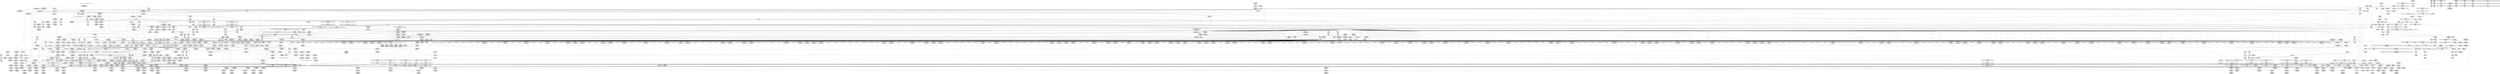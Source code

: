 digraph {
	CE0x57a6c60 [shape=record,shape=Mrecord,label="{CE0x57a6c60|selinux_xfrm_alloc_user:tmp30|*LoadInst*|security/selinux/xfrm.c,90|*SummSink*}"]
	CE0x57b7150 [shape=record,shape=Mrecord,label="{CE0x57b7150|selinux_xfrm_alloc_user:tmp12|security/selinux/xfrm.c,85}"]
	CE0x5774860 [shape=record,shape=Mrecord,label="{CE0x5774860|864:_%struct.xfrm_sec_ctx*,_:_CME_710,711_}"]
	CE0x57af150 [shape=record,shape=Mrecord,label="{CE0x57af150|i64_4096|*Constant*|*SummSink*}"]
	CE0x5766f90 [shape=record,shape=Mrecord,label="{CE0x5766f90|864:_%struct.xfrm_sec_ctx*,_:_CME_68,69_}"]
	CE0x5776d00 [shape=record,shape=Mrecord,label="{CE0x5776d00|selinux_xfrm_state_alloc:tmp1}"]
	CE0x57ac2a0 [shape=record,shape=Mrecord,label="{CE0x57ac2a0|selinux_xfrm_alloc_user:tobool41|security/selinux/xfrm.c,108|*SummSink*}"]
	CE0x5779770 [shape=record,shape=Mrecord,label="{CE0x5779770|864:_%struct.xfrm_sec_ctx*,_:_CME_300,304_|*MultipleSource*|Function::selinux_xfrm_state_alloc&Arg::x::|security/selinux/xfrm.c,337}"]
	CE0x578d710 [shape=record,shape=Mrecord,label="{CE0x578d710|GLOBAL:selinux_xfrm_alloc_user|*Constant*|*SummSink*}"]
	CE0x57dc4d0 [shape=record,shape=Mrecord,label="{CE0x57dc4d0|selinux_xfrm_alloc_user:tmp56|security/selinux/xfrm.c,105|*SummSink*}"]
	CE0x57e3b70 [shape=record,shape=Mrecord,label="{CE0x57e3b70|i64_20|*Constant*|*SummSource*}"]
	CE0x57e5e80 [shape=record,shape=Mrecord,label="{CE0x57e5e80|selinux_xfrm_alloc_user:conv23|security/selinux/xfrm.c,98}"]
	CE0x5777db0 [shape=record,shape=Mrecord,label="{CE0x5777db0|864:_%struct.xfrm_sec_ctx*,_:_CME_248,249_|*MultipleSource*|Function::selinux_xfrm_state_alloc&Arg::x::|security/selinux/xfrm.c,337}"]
	CE0x5779bc0 [shape=record,shape=Mrecord,label="{CE0x5779bc0|_call_void_mcount()_#3|*SummSource*}"]
	CE0x57db9f0 [shape=record,shape=Mrecord,label="{CE0x57db9f0|selinux_xfrm_alloc_user:ctx_str|security/selinux/xfrm.c,105|*SummSource*}"]
	CE0x7446480 [shape=record,shape=Mrecord,label="{CE0x7446480|864:_%struct.xfrm_sec_ctx*,_:_CME_89,90_}"]
	CE0x575bb60 [shape=record,shape=Mrecord,label="{CE0x575bb60|selinux_xfrm_state_alloc:x|Function::selinux_xfrm_state_alloc&Arg::x::}"]
	CE0x5765c20 [shape=record,shape=Mrecord,label="{CE0x5765c20|864:_%struct.xfrm_sec_ctx*,_:_CME_183,184_}"]
	CE0x57776c0 [shape=record,shape=Mrecord,label="{CE0x57776c0|selinux_xfrm_alloc_user:tmp8|security/selinux/xfrm.c,85|*SummSink*}"]
	CE0x57a3d20 [shape=record,shape=Mrecord,label="{CE0x57a3d20|i64_17|*Constant*|*SummSink*}"]
	CE0x5773550 [shape=record,shape=Mrecord,label="{CE0x5773550|864:_%struct.xfrm_sec_ctx*,_:_CME_664,672_|*MultipleSource*|Function::selinux_xfrm_state_alloc&Arg::x::|security/selinux/xfrm.c,337}"]
	CE0x5787700 [shape=record,shape=Mrecord,label="{CE0x5787700|GLOBAL:__kmalloc|*Constant*|*SummSource*}"]
	CE0x57fa6d0 [shape=record,shape=Mrecord,label="{CE0x57fa6d0|i64_22|*Constant*}"]
	CE0x57aff40 [shape=record,shape=Mrecord,label="{CE0x57aff40|_call_void_mcount()_#3}"]
	CE0x578b9d0 [shape=record,shape=Mrecord,label="{CE0x578b9d0|selinux_xfrm_alloc_user:lor.lhs.false11|*SummSource*}"]
	CE0x5794370 [shape=record,shape=Mrecord,label="{CE0x5794370|864:_%struct.xfrm_sec_ctx*,_:_CME_115,116_}"]
	CE0x57fe900 [shape=record,shape=Mrecord,label="{CE0x57fe900|_ret_i32_%retval.0,_!dbg_!27728|security/selinux/avc.c,775|*SummSink*}"]
	CE0x5852ce0 [shape=record,shape=Mrecord,label="{CE0x5852ce0|i64*_getelementptr_inbounds_(_34_x_i64_,_34_x_i64_*___llvm_gcov_ctr20,_i64_0,_i64_33)|*Constant*|*SummSink*}"]
	CE0x5772140 [shape=record,shape=Mrecord,label="{CE0x5772140|selinux_xfrm_alloc_user:tmp29|security/selinux/xfrm.c,89|*SummSink*}"]
	CE0x58903e0 [shape=record,shape=Mrecord,label="{CE0x58903e0|COLLAPSED:_GCMRE___llvm_gcov_ctr22_internal_global_2_x_i64_zeroinitializer:_elem_0:default:}"]
	CE0x58426e0 [shape=record,shape=Mrecord,label="{CE0x58426e0|selinux_xfrm_alloc_user:sid|security/selinux/xfrm.c,111|*SummSink*}"]
	CE0x5757320 [shape=record,shape=Mrecord,label="{CE0x5757320|selinux_xfrm_state_alloc:tmp3|*SummSource*}"]
	CE0x5768560 [shape=record,shape=Mrecord,label="{CE0x5768560|selinux_xfrm_state_alloc:tmp2|*SummSource*}"]
	CE0x57a6060 [shape=record,shape=Mrecord,label="{CE0x57a6060|i64_29|*Constant*|*SummSource*}"]
	CE0x57b4320 [shape=record,shape=Mrecord,label="{CE0x57b4320|i64_14|*Constant*|*SummSink*}"]
	CE0x57881f0 [shape=record,shape=Mrecord,label="{CE0x57881f0|selinux_xfrm_alloc_user:cmp|security/selinux/xfrm.c,89|*SummSink*}"]
	CE0x5788b10 [shape=record,shape=Mrecord,label="{CE0x5788b10|selinux_xfrm_alloc_user:tmp21|security/selinux/xfrm.c,85|*SummSink*}"]
	CE0x5798c50 [shape=record,shape=Mrecord,label="{CE0x5798c50|864:_%struct.xfrm_sec_ctx*,_:_CME_103,104_}"]
	CE0x5767b20 [shape=record,shape=Mrecord,label="{CE0x5767b20|864:_%struct.xfrm_sec_ctx*,_:_CME_150,151_}"]
	CE0x577e120 [shape=record,shape=Mrecord,label="{CE0x577e120|864:_%struct.xfrm_sec_ctx*,_:_CME_376,384_|*MultipleSource*|Function::selinux_xfrm_state_alloc&Arg::x::|security/selinux/xfrm.c,337}"]
	CE0x576da20 [shape=record,shape=Mrecord,label="{CE0x576da20|i1_true|*Constant*|*SummSink*}"]
	CE0x5796790 [shape=record,shape=Mrecord,label="{CE0x5796790|864:_%struct.xfrm_sec_ctx*,_:_CME_110,111_}"]
	CE0x57dcf90 [shape=record,shape=Mrecord,label="{CE0x57dcf90|selinux_xfrm_alloc_user:tmp57|security/selinux/xfrm.c,105|*SummSink*}"]
	CE0x577f6c0 [shape=record,shape=Mrecord,label="{CE0x577f6c0|864:_%struct.xfrm_sec_ctx*,_:_CME_272,273_|*MultipleSource*|Function::selinux_xfrm_state_alloc&Arg::x::|security/selinux/xfrm.c,337}"]
	CE0x5782f10 [shape=record,shape=Mrecord,label="{CE0x5782f10|864:_%struct.xfrm_sec_ctx*,_:_CME_616,624_|*MultipleSource*|Function::selinux_xfrm_state_alloc&Arg::x::|security/selinux/xfrm.c,337}"]
	CE0x57b9110 [shape=record,shape=Mrecord,label="{CE0x57b9110|kmalloc222:tmp2|*SummSink*}"]
	CE0x5840390 [shape=record,shape=Mrecord,label="{CE0x5840390|selinux_xfrm_alloc_user:tmp58|security/selinux/xfrm.c,108}"]
	CE0x5769250 [shape=record,shape=Mrecord,label="{CE0x5769250|864:_%struct.xfrm_sec_ctx*,_:_CME_128,129_}"]
	CE0x5774720 [shape=record,shape=Mrecord,label="{CE0x5774720|864:_%struct.xfrm_sec_ctx*,_:_CME_709,710_}"]
	CE0x57a8740 [shape=record,shape=Mrecord,label="{CE0x57a8740|COLLAPSED:_GCMRE___llvm_gcov_ctr26_internal_global_2_x_i64_zeroinitializer:_elem_0:default:}"]
	CE0x576fac0 [shape=record,shape=Mrecord,label="{CE0x576fac0|864:_%struct.xfrm_sec_ctx*,_:_CME_118,119_}"]
	CE0x576f230 [shape=record,shape=Mrecord,label="{CE0x576f230|864:_%struct.xfrm_sec_ctx*,_:_CME_174,175_}"]
	CE0x57b6a40 [shape=record,shape=Mrecord,label="{CE0x57b6a40|selinux_xfrm_alloc_user:lor.lhs.false}"]
	CE0x57e7430 [shape=record,shape=Mrecord,label="{CE0x57e7430|selinux_xfrm_alloc_user:add24|security/selinux/xfrm.c,98|*SummSink*}"]
	CE0x5784380 [shape=record,shape=Mrecord,label="{CE0x5784380|i32_208|*Constant*|*SummSink*}"]
	CE0x57da0d0 [shape=record,shape=Mrecord,label="{CE0x57da0d0|selinux_xfrm_alloc_user:tmp55|security/selinux/xfrm.c,100|*SummSink*}"]
	CE0x57654f0 [shape=record,shape=Mrecord,label="{CE0x57654f0|864:_%struct.xfrm_sec_ctx*,_:_CME_136,137_}"]
	CE0x57a8230 [shape=record,shape=Mrecord,label="{CE0x57a8230|kmalloc222:tmp1|*SummSource*}"]
	CE0x57b4e00 [shape=record,shape=Mrecord,label="{CE0x57b4e00|COLLAPSED:_CMRE:_elem_0::|security/selinux/xfrm.c,90}"]
	CE0x5791fe0 [shape=record,shape=Mrecord,label="{CE0x5791fe0|selinux_xfrm_alloc_user:entry|*SummSink*}"]
	CE0x578b180 [shape=record,shape=Mrecord,label="{CE0x578b180|selinux_xfrm_alloc_user:tmp13|security/selinux/xfrm.c,85|*SummSource*}"]
	CE0x5770df0 [shape=record,shape=Mrecord,label="{CE0x5770df0|i64_12|*Constant*|*SummSource*}"]
	CE0x57912f0 [shape=record,shape=Mrecord,label="{CE0x57912f0|selinux_xfrm_alloc_user:ctx_sid|security/selinux/xfrm.c,107|*SummSink*}"]
	CE0x57618f0 [shape=record,shape=Mrecord,label="{CE0x57618f0|864:_%struct.xfrm_sec_ctx*,_:_CME_228,232_|*MultipleSource*|Function::selinux_xfrm_state_alloc&Arg::x::|security/selinux/xfrm.c,337}"]
	CE0x5767560 [shape=record,shape=Mrecord,label="{CE0x5767560|864:_%struct.xfrm_sec_ctx*,_:_CME_269,270_|*MultipleSource*|Function::selinux_xfrm_state_alloc&Arg::x::|security/selinux/xfrm.c,337}"]
	CE0x57beee0 [shape=record,shape=Mrecord,label="{CE0x57beee0|_call_void_kfree(i8*_%tmp76)_#10,_!dbg_!27813|security/selinux/xfrm.c,121|*SummSource*}"]
	CE0x5786930 [shape=record,shape=Mrecord,label="{CE0x5786930|%struct.xfrm_user_sec_ctx*_null|*Constant*|*SummSink*}"]
	CE0x5780c40 [shape=record,shape=Mrecord,label="{CE0x5780c40|selinux_xfrm_alloc_user:tmp14|security/selinux/xfrm.c,85|*SummSink*}"]
	CE0x57fcba0 [shape=record,shape=Mrecord,label="{CE0x57fcba0|i64_23|*Constant*}"]
	CE0x575b8b0 [shape=record,shape=Mrecord,label="{CE0x575b8b0|i32_0|*Constant*|*SummSource*}"]
	CE0x57b6f20 [shape=record,shape=Mrecord,label="{CE0x57b6f20|selinux_xfrm_alloc_user:tmp11|security/selinux/xfrm.c,85|*SummSource*}"]
	CE0x5785f80 [shape=record,shape=Mrecord,label="{CE0x5785f80|selinux_xfrm_alloc_user:tmp25|security/selinux/xfrm.c,89}"]
	CE0x576fc40 [shape=record,shape=Mrecord,label="{CE0x576fc40|864:_%struct.xfrm_sec_ctx*,_:_CME_120,121_}"]
	CE0x575eb10 [shape=record,shape=Mrecord,label="{CE0x575eb10|864:_%struct.xfrm_sec_ctx*,_:_CME_167,168_}"]
	CE0x57cd7d0 [shape=record,shape=Mrecord,label="{CE0x57cd7d0|i64*_getelementptr_inbounds_(_2_x_i64_,_2_x_i64_*___llvm_gcov_ctr26,_i64_0,_i64_0)|*Constant*|*SummSource*}"]
	CE0x579fdb0 [shape=record,shape=Mrecord,label="{CE0x579fdb0|get_current227:tmp4|./arch/x86/include/asm/current.h,14|*SummSource*}"]
	CE0x574bad0 [shape=record,shape=Mrecord,label="{CE0x574bad0|864:_%struct.xfrm_sec_ctx*,_:_CME_177,178_}"]
	CE0x5768870 [shape=record,shape=Mrecord,label="{CE0x5768870|selinux_xfrm_alloc_user:tmp1|*SummSink*}"]
	CE0x5768a10 [shape=record,shape=Mrecord,label="{CE0x5768a10|i64*_getelementptr_inbounds_(_34_x_i64_,_34_x_i64_*___llvm_gcov_ctr20,_i64_0,_i64_1)|*Constant*|*SummSource*}"]
	CE0x57e3b00 [shape=record,shape=Mrecord,label="{CE0x57e3b00|i64_20|*Constant*}"]
	CE0x575fc30 [shape=record,shape=Mrecord,label="{CE0x575fc30|864:_%struct.xfrm_sec_ctx*,_:_CME_512,520_|*MultipleSource*|Function::selinux_xfrm_state_alloc&Arg::x::|security/selinux/xfrm.c,337}"]
	CE0x57b86a0 [shape=record,shape=Mrecord,label="{CE0x57b86a0|selinux_xfrm_alloc_user:tmp|*SummSource*}"]
	CE0x57e13d0 [shape=record,shape=Mrecord,label="{CE0x57e13d0|atomic_inc221:entry|*SummSource*}"]
	CE0x5768630 [shape=record,shape=Mrecord,label="{CE0x5768630|i64*_getelementptr_inbounds_(_2_x_i64_,_2_x_i64_*___llvm_gcov_ctr21,_i64_0,_i64_1)|*Constant*}"]
	CE0x57655b0 [shape=record,shape=Mrecord,label="{CE0x57655b0|864:_%struct.xfrm_sec_ctx*,_:_CME_137,138_}"]
	CE0x578b960 [shape=record,shape=Mrecord,label="{CE0x578b960|selinux_xfrm_alloc_user:lor.lhs.false11}"]
	CE0x57727a0 [shape=record,shape=Mrecord,label="{CE0x57727a0|i32_3|*Constant*|*SummSource*}"]
	CE0x5783f50 [shape=record,shape=Mrecord,label="{CE0x5783f50|selinux_xfrm_alloc_user:uctx|Function::selinux_xfrm_alloc_user&Arg::uctx::|*SummSink*}"]
	CE0x5840260 [shape=record,shape=Mrecord,label="{CE0x5840260|i64_25|*Constant*|*SummSink*}"]
	CE0x4ffafe0 [shape=record,shape=Mrecord,label="{CE0x4ffafe0|864:_%struct.xfrm_sec_ctx*,_:_CME_90,91_}"]
	CE0x577d980 [shape=record,shape=Mrecord,label="{CE0x577d980|864:_%struct.xfrm_sec_ctx*,_:_CME_145,146_}"]
	CE0x57dcd40 [shape=record,shape=Mrecord,label="{CE0x57dcd40|selinux_xfrm_alloc_user:tmp57|security/selinux/xfrm.c,105|*SummSource*}"]
	CE0x57de930 [shape=record,shape=Mrecord,label="{CE0x57de930|selinux_xfrm_alloc_user:arrayidx38|security/selinux/xfrm.c,106|*SummSink*}"]
	CE0x57a3640 [shape=record,shape=Mrecord,label="{CE0x57a3640|selinux_xfrm_alloc_user:cmp13|security/selinux/xfrm.c,91|*SummSource*}"]
	CE0x57b8ef0 [shape=record,shape=Mrecord,label="{CE0x57b8ef0|selinux_xfrm_alloc_user:tobool|security/selinux/xfrm.c,85|*SummSink*}"]
	CE0x5760e00 [shape=record,shape=Mrecord,label="{CE0x5760e00|864:_%struct.xfrm_sec_ctx*,_:_CME_165,166_}"]
	CE0x57af330 [shape=record,shape=Mrecord,label="{CE0x57af330|selinux_xfrm_alloc_user:cmp19|security/selinux/xfrm.c,95|*SummSink*}"]
	CE0x5799f20 [shape=record,shape=Mrecord,label="{CE0x5799f20|864:_%struct.xfrm_sec_ctx*,_:_CME_101,102_}"]
	CE0x57e8650 [shape=record,shape=Mrecord,label="{CE0x57e8650|GLOBAL:kmalloc222|*Constant*}"]
	CE0x5846330 [shape=record,shape=Mrecord,label="{CE0x5846330|i32_(i32,_i32,_i16,_i32,_%struct.common_audit_data.1017*)*_bitcast_(i32_(i32,_i32,_i16,_i32,_%struct.common_audit_data.495*)*_avc_has_perm_to_i32_(i32,_i32,_i16,_i32,_%struct.common_audit_data.1017*)*)|*Constant*|*SummSink*}"]
	CE0x57ba050 [shape=record,shape=Mrecord,label="{CE0x57ba050|atomic_inc221:bb|*SummSink*}"]
	CE0x582e8b0 [shape=record,shape=Mrecord,label="{CE0x582e8b0|i64*_getelementptr_inbounds_(_2_x_i64_,_2_x_i64_*___llvm_gcov_ctr22,_i64_0,_i64_1)|*Constant*|*SummSink*}"]
	CE0x57749a0 [shape=record,shape=Mrecord,label="{CE0x57749a0|864:_%struct.xfrm_sec_ctx*,_:_CME_711,712_}"]
	CE0x57cea40 [shape=record,shape=Mrecord,label="{CE0x57cea40|selinux_xfrm_alloc_user:if.then|*SummSink*}"]
	CE0x5760ab0 [shape=record,shape=Mrecord,label="{CE0x5760ab0|selinux_xfrm_state_alloc:tmp1|*SummSource*}"]
	CE0x57acb70 [shape=record,shape=Mrecord,label="{CE0x57acb70|get_current227:tmp3|*SummSource*}"]
	CE0x57bb9e0 [shape=record,shape=Mrecord,label="{CE0x57bb9e0|kmalloc222:tmp3}"]
	CE0x576d230 [shape=record,shape=Mrecord,label="{CE0x576d230|selinux_xfrm_alloc_user:tmp32|security/selinux/xfrm.c,90|*SummSink*}"]
	CE0x57846c0 [shape=record,shape=Mrecord,label="{CE0x57846c0|selinux_xfrm_alloc_user:gfp|Function::selinux_xfrm_alloc_user&Arg::gfp::|*SummSink*}"]
	CE0x57e4960 [shape=record,shape=Mrecord,label="{CE0x57e4960|selinux_xfrm_alloc_user:tmp45|security/selinux/xfrm.c,95|*SummSink*}"]
	CE0x57c0430 [shape=record,shape=Mrecord,label="{CE0x57c0430|selinux_xfrm_alloc_user:retval.0|*SummSink*}"]
	CE0x5786310 [shape=record,shape=Mrecord,label="{CE0x5786310|selinux_xfrm_alloc_user:tmp25|security/selinux/xfrm.c,89|*SummSink*}"]
	CE0x57a81c0 [shape=record,shape=Mrecord,label="{CE0x57a81c0|kmalloc222:tmp1}"]
	CE0x5769190 [shape=record,shape=Mrecord,label="{CE0x5769190|864:_%struct.xfrm_sec_ctx*,_:_CME_127,128_}"]
	CE0x578c800 [shape=record,shape=Mrecord,label="{CE0x578c800|864:_%struct.xfrm_sec_ctx*,_:_CME_832,840_|*MultipleSource*|Function::selinux_xfrm_state_alloc&Arg::x::|security/selinux/xfrm.c,337}"]
	CE0x578f870 [shape=record,shape=Mrecord,label="{CE0x578f870|selinux_xfrm_alloc_user:conv12|security/selinux/xfrm.c,91}"]
	CE0x57607f0 [shape=record,shape=Mrecord,label="{CE0x57607f0|selinux_xfrm_state_alloc:tmp1|*SummSink*}"]
	CE0x57d32e0 [shape=record,shape=Mrecord,label="{CE0x57d32e0|selinux_xfrm_alloc_user:ctx_str39|security/selinux/xfrm.c,107}"]
	CE0x57ae200 [shape=record,shape=Mrecord,label="{CE0x57ae200|selinux_xfrm_alloc_user:conv17|security/selinux/xfrm.c,94}"]
	CE0x5797ad0 [shape=record,shape=Mrecord,label="{CE0x5797ad0|864:_%struct.xfrm_sec_ctx*,_:_CME_83,84_}"]
	CE0x57ce8d0 [shape=record,shape=Mrecord,label="{CE0x57ce8d0|selinux_xfrm_alloc_user:if.then}"]
	CE0x57db8c0 [shape=record,shape=Mrecord,label="{CE0x57db8c0|selinux_xfrm_alloc_user:ctx_str|security/selinux/xfrm.c,105}"]
	CE0x57bad50 [shape=record,shape=Mrecord,label="{CE0x57bad50|i64_15|*Constant*|*SummSource*}"]
	CE0x57e7820 [shape=record,shape=Mrecord,label="{CE0x57e7820|selinux_xfrm_alloc_user:call25|security/selinux/xfrm.c,98|*SummSource*}"]
	CE0x5775840 [shape=record,shape=Mrecord,label="{CE0x5775840|864:_%struct.xfrm_sec_ctx*,_:_CME_776,784_|*MultipleSource*|Function::selinux_xfrm_state_alloc&Arg::x::|security/selinux/xfrm.c,337}"]
	CE0x5769720 [shape=record,shape=Mrecord,label="{CE0x5769720|selinux_xfrm_state_alloc:security|security/selinux/xfrm.c,337|*SummSource*}"]
	CE0x5781d70 [shape=record,shape=Mrecord,label="{CE0x5781d70|selinux_xfrm_alloc_user:security|security/selinux/xfrm.c,85|*SummSource*}"]
	CE0x57b0dd0 [shape=record,shape=Mrecord,label="{CE0x57b0dd0|i64*_getelementptr_inbounds_(_34_x_i64_,_34_x_i64_*___llvm_gcov_ctr20,_i64_0,_i64_18)|*Constant*}"]
	CE0x57d7450 [shape=record,shape=Mrecord,label="{CE0x57d7450|i64*_getelementptr_inbounds_(_34_x_i64_,_34_x_i64_*___llvm_gcov_ctr20,_i64_0,_i64_24)|*Constant*|*SummSink*}"]
	CE0x5798d60 [shape=record,shape=Mrecord,label="{CE0x5798d60|864:_%struct.xfrm_sec_ctx*,_:_CME_104,105_}"]
	CE0x57bcea0 [shape=record,shape=Mrecord,label="{CE0x57bcea0|selinux_xfrm_alloc_user:tobool|security/selinux/xfrm.c,85|*SummSource*}"]
	CE0x5840570 [shape=record,shape=Mrecord,label="{CE0x5840570|selinux_xfrm_alloc_user:tmp58|security/selinux/xfrm.c,108|*SummSink*}"]
	CE0x57bf970 [shape=record,shape=Mrecord,label="{CE0x57bf970|i32_-22|*Constant*|*SummSource*}"]
	CE0x57e7ae0 [shape=record,shape=Mrecord,label="{CE0x57e7ae0|selinux_xfrm_alloc_user:tmp47|security/selinux/xfrm.c,96|*SummSource*}"]
	CE0x57dd4e0 [shape=record,shape=Mrecord,label="{CE0x57dd4e0|selinux_xfrm_alloc_user:idxprom|security/selinux/xfrm.c,106}"]
	CE0x5789730 [shape=record,shape=Mrecord,label="{CE0x5789730|selinux_xfrm_alloc_user:tmp22|security/selinux/xfrm.c,89}"]
	CE0x58446c0 [shape=record,shape=Mrecord,label="{CE0x58446c0|selinux_xfrm_alloc_user:tmp63|security/selinux/xfrm.c,109|*SummSource*}"]
	CE0x57b5f30 [shape=record,shape=Mrecord,label="{CE0x57b5f30|selinux_xfrm_alloc_user:do.end}"]
	CE0x57d2280 [shape=record,shape=Mrecord,label="{CE0x57d2280|selinux_xfrm_alloc_user:tmp6|security/selinux/xfrm.c,85|*SummSource*}"]
	CE0x5799fe0 [shape=record,shape=Mrecord,label="{CE0x5799fe0|864:_%struct.xfrm_sec_ctx*,_:_CME_102,103_}"]
	CE0x57ac140 [shape=record,shape=Mrecord,label="{CE0x57ac140|selinux_xfrm_alloc_user:tobool41|security/selinux/xfrm.c,108|*SummSource*}"]
	CE0x5775d10 [shape=record,shape=Mrecord,label="{CE0x5775d10|864:_%struct.xfrm_sec_ctx*,_:_CME_133,134_}"]
	CE0x5773e80 [shape=record,shape=Mrecord,label="{CE0x5773e80|864:_%struct.xfrm_sec_ctx*,_:_CME_698,699_}"]
	CE0x585a810 [shape=record,shape=Mrecord,label="{CE0x585a810|selinux_xfrm_alloc_user:rc.0}"]
	CE0x57e7b50 [shape=record,shape=Mrecord,label="{CE0x57e7b50|selinux_xfrm_alloc_user:tmp47|security/selinux/xfrm.c,96|*SummSink*}"]
	CE0x5781180 [shape=record,shape=Mrecord,label="{CE0x5781180|selinux_xfrm_alloc_user:tmp19|security/selinux/xfrm.c,85|*SummSource*}"]
	CE0x58464a0 [shape=record,shape=Mrecord,label="{CE0x58464a0|avc_has_perm:entry}"]
	CE0x57d98c0 [shape=record,shape=Mrecord,label="{CE0x57d98c0|selinux_xfrm_alloc_user:tmp54|security/selinux/xfrm.c,100|*SummSource*}"]
	CE0x57cfa10 [shape=record,shape=Mrecord,label="{CE0x57cfa10|selinux_xfrm_alloc_user:if.then47}"]
	CE0x58440d0 [shape=record,shape=Mrecord,label="{CE0x58440d0|selinux_xfrm_alloc_user:tmp62|security/selinux/xfrm.c,109|*SummSink*}"]
	CE0x576bc10 [shape=record,shape=Mrecord,label="{CE0x576bc10|864:_%struct.xfrm_sec_ctx*,_:_CME_216,220_|*MultipleSource*|Function::selinux_xfrm_state_alloc&Arg::x::|security/selinux/xfrm.c,337}"]
	CE0x57d5a70 [shape=record,shape=Mrecord,label="{CE0x57d5a70|128:_i8*,_:_CR_128,136_|*MultipleSource*|security/selinux/xfrm.c,85|security/selinux/xfrm.c,85}"]
	CE0x575f570 [shape=record,shape=Mrecord,label="{CE0x575f570|864:_%struct.xfrm_sec_ctx*,_:_CME_456,460_|*MultipleSource*|Function::selinux_xfrm_state_alloc&Arg::x::|security/selinux/xfrm.c,337}"]
	CE0x57889e0 [shape=record,shape=Mrecord,label="{CE0x57889e0|selinux_xfrm_alloc_user:tmp21|security/selinux/xfrm.c,85}"]
	CE0x5859df0 [shape=record,shape=Mrecord,label="{CE0x5859df0|GLOBAL:selinux_xfrm_refcount|Global_var:selinux_xfrm_refcount|*SummSource*}"]
	CE0x57beb50 [shape=record,shape=Mrecord,label="{CE0x57beb50|i64*_getelementptr_inbounds_(_34_x_i64_,_34_x_i64_*___llvm_gcov_ctr20,_i64_0,_i64_32)|*Constant*|*SummSource*}"]
	CE0x578f060 [shape=record,shape=Mrecord,label="{CE0x578f060|selinux_xfrm_alloc_user:ctx_alg|security/selinux/xfrm.c,91}"]
	CE0x5763e20 [shape=record,shape=Mrecord,label="{CE0x5763e20|864:_%struct.xfrm_sec_ctx*,_:_CME_194,196_|*MultipleSource*|Function::selinux_xfrm_state_alloc&Arg::x::|security/selinux/xfrm.c,337}"]
	CE0x57d7150 [shape=record,shape=Mrecord,label="{CE0x57d7150|selinux_xfrm_alloc_user:tmp24|security/selinux/xfrm.c,89|*SummSink*}"]
	CE0x576a940 [shape=record,shape=Mrecord,label="{CE0x576a940|864:_%struct.xfrm_sec_ctx*,_:_CME_264,268_|*MultipleSource*|Function::selinux_xfrm_state_alloc&Arg::x::|security/selinux/xfrm.c,337}"]
	CE0x57dd710 [shape=record,shape=Mrecord,label="{CE0x57dd710|selinux_xfrm_alloc_user:idxprom|security/selinux/xfrm.c,106|*SummSource*}"]
	CE0x578b1f0 [shape=record,shape=Mrecord,label="{CE0x578b1f0|selinux_xfrm_alloc_user:tmp13|security/selinux/xfrm.c,85|*SummSink*}"]
	CE0x57b6730 [shape=record,shape=Mrecord,label="{CE0x57b6730|atomic_inc221:tmp2|*SummSource*}"]
	CE0x578b760 [shape=record,shape=Mrecord,label="{CE0x578b760|i64*_getelementptr_inbounds_(_34_x_i64_,_34_x_i64_*___llvm_gcov_ctr20,_i64_0,_i64_8)|*Constant*|*SummSink*}"]
	CE0x57be8b0 [shape=record,shape=Mrecord,label="{CE0x57be8b0|i64*_getelementptr_inbounds_(_34_x_i64_,_34_x_i64_*___llvm_gcov_ctr20,_i64_0,_i64_32)|*Constant*}"]
	CE0x57e89c0 [shape=record,shape=Mrecord,label="{CE0x57e89c0|GLOBAL:kmalloc222|*Constant*|*SummSink*}"]
	CE0x57afd10 [shape=record,shape=Mrecord,label="{CE0x57afd10|i64*_getelementptr_inbounds_(_2_x_i64_,_2_x_i64_*___llvm_gcov_ctr21,_i64_0,_i64_1)|*Constant*|*SummSink*}"]
	CE0x5842470 [shape=record,shape=Mrecord,label="{CE0x5842470|selinux_xfrm_alloc_user:sid|security/selinux/xfrm.c,111}"]
	CE0x5776170 [shape=record,shape=Mrecord,label="{CE0x5776170|selinux_xfrm_alloc_user:tmp1|*SummSource*}"]
	CE0x576b220 [shape=record,shape=Mrecord,label="{CE0x576b220|_call_void_mcount()_#3|*SummSink*}"]
	CE0x57af540 [shape=record,shape=Mrecord,label="{CE0x57af540|selinux_xfrm_alloc_user:cmp19|security/selinux/xfrm.c,95}"]
	CE0x57e4da0 [shape=record,shape=Mrecord,label="{CE0x57e4da0|selinux_xfrm_alloc_user:tmp46|security/selinux/xfrm.c,95|*SummSource*}"]
	CE0x57ac040 [shape=record,shape=Mrecord,label="{CE0x57ac040|selinux_xfrm_alloc_user:tobool41|security/selinux/xfrm.c,108}"]
	CE0x584d280 [shape=record,shape=Mrecord,label="{CE0x584d280|selinux_xfrm_alloc_user:tmp69|security/selinux/xfrm.c,113|*SummSink*}"]
	CE0x5764600 [shape=record,shape=Mrecord,label="{CE0x5764600|864:_%struct.xfrm_sec_ctx*,_:_CME_117,118_}"]
	CE0x5775b90 [shape=record,shape=Mrecord,label="{CE0x5775b90|864:_%struct.xfrm_sec_ctx*,_:_CME_129,130_}"]
	CE0x5757b70 [shape=record,shape=Mrecord,label="{CE0x5757b70|selinux_xfrm_state_alloc:entry}"]
	CE0x5783ee0 [shape=record,shape=Mrecord,label="{CE0x5783ee0|selinux_xfrm_alloc_user:uctx|Function::selinux_xfrm_alloc_user&Arg::uctx::|*SummSource*}"]
	CE0x57cc2d0 [shape=record,shape=Mrecord,label="{CE0x57cc2d0|selinux_xfrm_alloc_user:land.lhs.true|*SummSource*}"]
	CE0x57dca20 [shape=record,shape=Mrecord,label="{CE0x57dca20|selinux_xfrm_alloc_user:tmp57|security/selinux/xfrm.c,105}"]
	CE0x5832a30 [shape=record,shape=Mrecord,label="{CE0x5832a30|_call_void_asm_sideeffect_.pushsection_.smp_locks,_22a_22_0A.balign_4_0A.long_671f_-_._0A.popsection_0A671:_0A_09lock_incl_$0_,_*m,*m,_dirflag_,_fpsr_,_flags_(i32*_%counter,_i32*_%counter)_#3,_!dbg_!27713,_!srcloc_!27714|./arch/x86/include/asm/atomic.h,92|*SummSink*}"]
	CE0x57cc6c0 [shape=record,shape=Mrecord,label="{CE0x57cc6c0|get_current227:tmp2|*SummSource*}"]
	CE0x57710a0 [shape=record,shape=Mrecord,label="{CE0x57710a0|selinux_xfrm_alloc_user:tmp26|security/selinux/xfrm.c,89|*SummSource*}"]
	CE0x57b1b30 [shape=record,shape=Mrecord,label="{CE0x57b1b30|selinux_xfrm_alloc_user:tmp41|security/selinux/xfrm.c,92}"]
	CE0x57b1da0 [shape=record,shape=Mrecord,label="{CE0x57b1da0|selinux_xfrm_alloc_user:tmp41|security/selinux/xfrm.c,92|*SummSource*}"]
	CE0x57670c0 [shape=record,shape=Mrecord,label="{CE0x57670c0|864:_%struct.xfrm_sec_ctx*,_:_CME_70,71_}"]
	CE0x57825e0 [shape=record,shape=Mrecord,label="{CE0x57825e0|864:_%struct.xfrm_sec_ctx*,_:_CME_560,576_|*MultipleSource*|Function::selinux_xfrm_state_alloc&Arg::x::|security/selinux/xfrm.c,337}"]
	CE0x5769ca0 [shape=record,shape=Mrecord,label="{CE0x5769ca0|864:_%struct.xfrm_sec_ctx*,_:_CME_480,484_|*MultipleSource*|Function::selinux_xfrm_state_alloc&Arg::x::|security/selinux/xfrm.c,337}"]
	CE0x57db200 [shape=record,shape=Mrecord,label="{CE0x57db200|selinux_xfrm_alloc_user:conv34|security/selinux/xfrm.c,105}"]
	CE0x578d520 [shape=record,shape=Mrecord,label="{CE0x578d520|GLOBAL:selinux_xfrm_alloc_user|*Constant*}"]
	CE0x5771c40 [shape=record,shape=Mrecord,label="{CE0x5771c40|selinux_xfrm_alloc_user:tmp28|security/selinux/xfrm.c,89|*SummSink*}"]
	CE0x57aaac0 [shape=record,shape=Mrecord,label="{CE0x57aaac0|i32_85|*Constant*|*SummSource*}"]
	CE0x57bf890 [shape=record,shape=Mrecord,label="{CE0x57bf890|GLOBAL:kfree|*Constant*|*SummSink*}"]
	CE0x57b87b0 [shape=record,shape=Mrecord,label="{CE0x57b87b0|i64*_getelementptr_inbounds_(_2_x_i64_,_2_x_i64_*___llvm_gcov_ctr26,_i64_0,_i64_1)|*Constant*|*SummSource*}"]
	CE0x57aeb00 [shape=record,shape=Mrecord,label="{CE0x57aeb00|selinux_xfrm_alloc_user:conv18|security/selinux/xfrm.c,95|*SummSource*}"]
	CE0x57704a0 [shape=record,shape=Mrecord,label="{CE0x57704a0|GLOBAL:get_current227|*Constant*|*SummSource*}"]
	CE0x58556d0 [shape=record,shape=Mrecord,label="{CE0x58556d0|selinux_xfrm_alloc_user:tmp76|security/selinux/xfrm.c,121|*SummSink*}"]
	CE0x57de7d0 [shape=record,shape=Mrecord,label="{CE0x57de7d0|selinux_xfrm_alloc_user:arrayidx38|security/selinux/xfrm.c,106|*SummSource*}"]
	CE0x57b2380 [shape=record,shape=Mrecord,label="{CE0x57b2380|i32_4|*Constant*}"]
	CE0x575be20 [shape=record,shape=Mrecord,label="{CE0x575be20|selinux_xfrm_state_alloc:bb|*SummSource*}"]
	CE0x57708c0 [shape=record,shape=Mrecord,label="{CE0x57708c0|get_current227:entry|*SummSource*}"]
	CE0x57d8ad0 [shape=record,shape=Mrecord,label="{CE0x57d8ad0|selinux_xfrm_alloc_user:ctx_alg30|security/selinux/xfrm.c,103|*SummSource*}"]
	CE0x57e8080 [shape=record,shape=Mrecord,label="{CE0x57e8080|selinux_xfrm_alloc_user:tmp48|security/selinux/xfrm.c,96}"]
	CE0x57bfcf0 [shape=record,shape=Mrecord,label="{CE0x57bfcf0|i64*_getelementptr_inbounds_(_34_x_i64_,_34_x_i64_*___llvm_gcov_ctr20,_i64_0,_i64_33)|*Constant*}"]
	CE0x576dd60 [shape=record,shape=Mrecord,label="{CE0x576dd60|i64*_getelementptr_inbounds_(_34_x_i64_,_34_x_i64_*___llvm_gcov_ctr20,_i64_0,_i64_8)|*Constant*|*SummSource*}"]
	CE0x575deb0 [shape=record,shape=Mrecord,label="{CE0x575deb0|i64_1|*Constant*|*SummSink*}"]
	"CONST[source:1(input),value:2(dynamic)][purpose:{object}][SrcIdx:0]"
	CE0x57d6710 [shape=record,shape=Mrecord,label="{CE0x57d6710|selinux_xfrm_alloc_user:tmp22|security/selinux/xfrm.c,89|*SummSink*}"]
	CE0x57d6d30 [shape=record,shape=Mrecord,label="{CE0x57d6d30|selinux_xfrm_alloc_user:tmp24|security/selinux/xfrm.c,89}"]
	CE0x57e66b0 [shape=record,shape=Mrecord,label="{CE0x57e66b0|i64_8|*Constant*|*SummSink*}"]
	CE0x576bd90 [shape=record,shape=Mrecord,label="{CE0x576bd90|864:_%struct.xfrm_sec_ctx*,_:_CME_220,224_|*MultipleSource*|Function::selinux_xfrm_state_alloc&Arg::x::|security/selinux/xfrm.c,337}"]
	CE0x57a9b80 [shape=record,shape=Mrecord,label="{CE0x57a9b80|i8*_getelementptr_inbounds_(_24_x_i8_,_24_x_i8_*_.str244,_i32_0,_i32_0)|*Constant*}"]
	CE0x57cd260 [shape=record,shape=Mrecord,label="{CE0x57cd260|selinux_xfrm_alloc_user:return|*SummSource*}"]
	CE0x57e4540 [shape=record,shape=Mrecord,label="{CE0x57e4540|selinux_xfrm_alloc_user:tmp45|security/selinux/xfrm.c,95}"]
	CE0x57a5ff0 [shape=record,shape=Mrecord,label="{CE0x57a5ff0|i64_29|*Constant*}"]
	CE0x57a67d0 [shape=record,shape=Mrecord,label="{CE0x57a67d0|selinux_xfrm_alloc_user:tmp30|*LoadInst*|security/selinux/xfrm.c,90}"]
	CE0x57f9d20 [shape=record,shape=Mrecord,label="{CE0x57f9d20|selinux_xfrm_alloc_user:tobool26|security/selinux/xfrm.c,99|*SummSource*}"]
	CE0x5791920 [shape=record,shape=Mrecord,label="{CE0x5791920|selinux_xfrm_alloc_user:call40|security/selinux/xfrm.c,107|*SummSink*}"]
	CE0x57fb4b0 [shape=record,shape=Mrecord,label="{CE0x57fb4b0|selinux_xfrm_alloc_user:tmp52|security/selinux/xfrm.c,99|*SummSink*}"]
	CE0x57c0200 [shape=record,shape=Mrecord,label="{CE0x57c0200|selinux_xfrm_alloc_user:retval.0}"]
	CE0x57a7100 [shape=record,shape=Mrecord,label="{CE0x57a7100|selinux_xfrm_alloc_user:conv|security/selinux/xfrm.c,90|*SummSink*}"]
	CE0x57b9030 [shape=record,shape=Mrecord,label="{CE0x57b9030|kmalloc222:tmp2}"]
	CE0x57dd310 [shape=record,shape=Mrecord,label="{CE0x57dd310|selinux_xfrm_alloc_user:tmp57|security/selinux/xfrm.c,105}"]
	CE0x57be2e0 [shape=record,shape=Mrecord,label="{CE0x57be2e0|GLOBAL:__kmalloc|*Constant*}"]
	CE0x57ba1b0 [shape=record,shape=Mrecord,label="{CE0x57ba1b0|i64*_getelementptr_inbounds_(_2_x_i64_,_2_x_i64_*___llvm_gcov_ctr22,_i64_0,_i64_0)|*Constant*|*SummSource*}"]
	"CONST[source:0(mediator),value:2(dynamic)][purpose:{subject}]"
	CE0x5773930 [shape=record,shape=Mrecord,label="{CE0x5773930|864:_%struct.xfrm_sec_ctx*,_:_CME_680,688_|*MultipleSource*|Function::selinux_xfrm_state_alloc&Arg::x::|security/selinux/xfrm.c,337}"]
	CE0x579ff30 [shape=record,shape=Mrecord,label="{CE0x579ff30|%struct.task_struct.1015*_(%struct.task_struct.1015**)*_asm_movq_%gs:$_1:P_,$0_,_r,im,_dirflag_,_fpsr_,_flags_}"]
	CE0x5847f50 [shape=record,shape=Mrecord,label="{CE0x5847f50|avc_has_perm:requested|Function::avc_has_perm&Arg::requested::|*SummSource*}"]
	CE0x58438b0 [shape=record,shape=Mrecord,label="{CE0x58438b0|4:_i32,_:_CR_16,20_|*MultipleSource*|security/selinux/xfrm.c,85|security/selinux/xfrm.c,85|security/selinux/xfrm.c,111}"]
	CE0x5774170 [shape=record,shape=Mrecord,label="{CE0x5774170|864:_%struct.xfrm_sec_ctx*,_:_CME_707,708_}"]
	CE0x575d720 [shape=record,shape=Mrecord,label="{CE0x575d720|i64_1|*Constant*|*SummSource*}"]
	CE0x57cd890 [shape=record,shape=Mrecord,label="{CE0x57cd890|selinux_xfrm_alloc_user:tmp4|security/selinux/xfrm.c,85|*SummSource*}"]
	CE0x5774ef0 [shape=record,shape=Mrecord,label="{CE0x5774ef0|864:_%struct.xfrm_sec_ctx*,_:_CME_728,736_|*MultipleSource*|Function::selinux_xfrm_state_alloc&Arg::x::|security/selinux/xfrm.c,337}"]
	CE0x57a48d0 [shape=record,shape=Mrecord,label="{CE0x57a48d0|selinux_xfrm_alloc_user:tmp37|security/selinux/xfrm.c,89|*SummSink*}"]
	CE0x57bbba0 [shape=record,shape=Mrecord,label="{CE0x57bbba0|kmalloc222:tmp3|*SummSource*}"]
	CE0x57dbba0 [shape=record,shape=Mrecord,label="{CE0x57dbba0|selinux_xfrm_alloc_user:ctx_str|security/selinux/xfrm.c,105|*SummSink*}"]
	CE0x57849a0 [shape=record,shape=Mrecord,label="{CE0x57849a0|_ret_i32_%retval.0,_!dbg_!27815|security/selinux/xfrm.c,123|*SummSink*}"]
	CE0x58453e0 [shape=record,shape=Mrecord,label="{CE0x58453e0|selinux_xfrm_alloc_user:tmp65|security/selinux/xfrm.c,111}"]
	CE0x57767e0 [shape=record,shape=Mrecord,label="{CE0x57767e0|864:_%struct.xfrm_sec_ctx*,_:_CME_9,10_}"]
	CE0x5787510 [shape=record,shape=Mrecord,label="{CE0x5787510|selinux_xfrm_alloc_user:tmp27|security/selinux/xfrm.c,89}"]
	CE0x5783940 [shape=record,shape=Mrecord,label="{CE0x5783940|selinux_xfrm_alloc_user:ctxp|Function::selinux_xfrm_alloc_user&Arg::ctxp::|*SummSink*}"]
	CE0x5790410 [shape=record,shape=Mrecord,label="{CE0x5790410|i64*_getelementptr_inbounds_(_34_x_i64_,_34_x_i64_*___llvm_gcov_ctr20,_i64_0,_i64_0)|*Constant*|*SummSource*}"]
	CE0x577e500 [shape=record,shape=Mrecord,label="{CE0x577e500|864:_%struct.xfrm_sec_ctx*,_:_CME_392,400_|*MultipleSource*|Function::selinux_xfrm_state_alloc&Arg::x::|security/selinux/xfrm.c,337}"]
	CE0x578f190 [shape=record,shape=Mrecord,label="{CE0x578f190|selinux_xfrm_alloc_user:ctx_alg|security/selinux/xfrm.c,91|*SummSink*}"]
	CE0x57e4ad0 [shape=record,shape=Mrecord,label="{CE0x57e4ad0|selinux_xfrm_alloc_user:tmp46|security/selinux/xfrm.c,95}"]
	CE0x5781740 [shape=record,shape=Mrecord,label="{CE0x5781740|i32_22|*Constant*|*SummSource*}"]
	CE0x5767000 [shape=record,shape=Mrecord,label="{CE0x5767000|864:_%struct.xfrm_sec_ctx*,_:_CME_69,70_}"]
	CE0x57ca440 [shape=record,shape=Mrecord,label="{CE0x57ca440|i64*_getelementptr_inbounds_(_2_x_i64_,_2_x_i64_*___llvm_gcov_ctr22,_i64_0,_i64_0)|*Constant*|*SummSink*}"]
	CE0x57ca5c0 [shape=record,shape=Mrecord,label="{CE0x57ca5c0|selinux_xfrm_alloc_user:if.end16}"]
	CE0x57b3420 [shape=record,shape=Mrecord,label="{CE0x57b3420|selinux_xfrm_alloc_user:tmp18|security/selinux/xfrm.c,85}"]
	CE0x57a4410 [shape=record,shape=Mrecord,label="{CE0x57a4410|selinux_xfrm_alloc_user:tmp36|security/selinux/xfrm.c,89|*SummSink*}"]
	CE0x57b2970 [shape=record,shape=Mrecord,label="{CE0x57b2970|selinux_xfrm_alloc_user:tmp42|*LoadInst*|security/selinux/xfrm.c,94}"]
	CE0x57b2b10 [shape=record,shape=Mrecord,label="{CE0x57b2b10|selinux_xfrm_alloc_user:ctx_len|security/selinux/xfrm.c,94|*SummSink*}"]
	CE0x576ad90 [shape=record,shape=Mrecord,label="{CE0x576ad90|selinux_xfrm_alloc_user:tmp2}"]
	CE0x57b4240 [shape=record,shape=Mrecord,label="{CE0x57b4240|i64_14|*Constant*}"]
	CE0x57a3e40 [shape=record,shape=Mrecord,label="{CE0x57a3e40|selinux_xfrm_alloc_user:tmp37|security/selinux/xfrm.c,89}"]
	CE0x57cabe0 [shape=record,shape=Mrecord,label="{CE0x57cabe0|_call_void_mcount()_#3|*SummSink*}"]
	CE0x57e42d0 [shape=record,shape=Mrecord,label="{CE0x57e42d0|selinux_xfrm_alloc_user:tmp44|security/selinux/xfrm.c,95|*SummSource*}"]
	CE0x57cd0b0 [shape=record,shape=Mrecord,label="{CE0x57cd0b0|selinux_xfrm_alloc_user:land.lhs.true2|*SummSink*}"]
	CE0x5765e60 [shape=record,shape=Mrecord,label="{CE0x5765e60|864:_%struct.xfrm_sec_ctx*,_:_CME_186,187_}"]
	CE0x57aa7b0 [shape=record,shape=Mrecord,label="{CE0x57aa7b0|get_current227:tmp1|*SummSource*}"]
	CE0x57a86d0 [shape=record,shape=Mrecord,label="{CE0x57a86d0|kmalloc222:tmp}"]
	CE0x5774640 [shape=record,shape=Mrecord,label="{CE0x5774640|864:_%struct.xfrm_sec_ctx*,_:_CME_708,709_}"]
	CE0x57e8b30 [shape=record,shape=Mrecord,label="{CE0x57e8b30|kmalloc222:entry}"]
	CE0x5847b10 [shape=record,shape=Mrecord,label="{CE0x5847b10|avc_has_perm:tclass|Function::avc_has_perm&Arg::tclass::|*SummSource*}"]
	CE0x767d960 [shape=record,shape=Mrecord,label="{CE0x767d960|864:_%struct.xfrm_sec_ctx*,_:_CME_80,81_}"]
	CE0x574bb90 [shape=record,shape=Mrecord,label="{CE0x574bb90|864:_%struct.xfrm_sec_ctx*,_:_CME_178,179_}"]
	CE0x57bd100 [shape=record,shape=Mrecord,label="{CE0x57bd100|i64_3|*Constant*}"]
	CE0x5790670 [shape=record,shape=Mrecord,label="{CE0x5790670|_ret_i32_%call,_!dbg_!27715|security/selinux/xfrm.c,337|*SummSink*}"]
	CE0x5855010 [shape=record,shape=Mrecord,label="{CE0x5855010|selinux_xfrm_alloc_user:tmp75|security/selinux/xfrm.c,121}"]
	CE0x57afbf0 [shape=record,shape=Mrecord,label="{CE0x57afbf0|selinux_xfrm_alloc_user:tmp44|security/selinux/xfrm.c,95}"]
	CE0x57df700 [shape=record,shape=Mrecord,label="{CE0x57df700|selinux_xfrm_alloc_user:tmp73|security/selinux/xfrm.c,116|*SummSource*}"]
	CE0x57e3f00 [shape=record,shape=Mrecord,label="{CE0x57e3f00|selinux_xfrm_alloc_user:tmp43|security/selinux/xfrm.c,95|*SummSink*}"]
	CE0x5784310 [shape=record,shape=Mrecord,label="{CE0x5784310|i32_208|*Constant*|*SummSource*}"]
	CE0x57fce40 [shape=record,shape=Mrecord,label="{CE0x57fce40|get_current227:tmp}"]
	CE0x57aa410 [shape=record,shape=Mrecord,label="{CE0x57aa410|i32_85|*Constant*}"]
	CE0x57b11c0 [shape=record,shape=Mrecord,label="{CE0x57b11c0|i64*_getelementptr_inbounds_(_34_x_i64_,_34_x_i64_*___llvm_gcov_ctr20,_i64_0,_i64_18)|*Constant*|*SummSource*}"]
	CE0x57843f0 [shape=record,shape=Mrecord,label="{CE0x57843f0|_ret_i32_%retval.0,_!dbg_!27815|security/selinux/xfrm.c,123}"]
	CE0x575b6c0 [shape=record,shape=Mrecord,label="{CE0x575b6c0|selinux_xfrm_state_alloc:bb|*SummSink*}"]
	CE0x5765b40 [shape=record,shape=Mrecord,label="{CE0x5765b40|864:_%struct.xfrm_sec_ctx*,_:_CME_182,183_}"]
	CE0x57acca0 [shape=record,shape=Mrecord,label="{CE0x57acca0|_call_void_mcount()_#3}"]
	CE0x57a5e30 [shape=record,shape=Mrecord,label="{CE0x57a5e30|selinux_xfrm_alloc_user:tmp67|security/selinux/xfrm.c,113}"]
	CE0x578c420 [shape=record,shape=Mrecord,label="{CE0x578c420|864:_%struct.xfrm_sec_ctx*,_:_CME_816,824_|*MultipleSource*|Function::selinux_xfrm_state_alloc&Arg::x::|security/selinux/xfrm.c,337}"]
	CE0x57e8c90 [shape=record,shape=Mrecord,label="{CE0x57e8c90|kmalloc222:entry|*SummSource*}"]
	CE0x57a41e0 [shape=record,shape=Mrecord,label="{CE0x57a41e0|selinux_xfrm_alloc_user:tmp36|security/selinux/xfrm.c,89}"]
	CE0x57fa330 [shape=record,shape=Mrecord,label="{CE0x57fa330|i64_23|*Constant*|*SummSink*}"]
	CE0x575eb80 [shape=record,shape=Mrecord,label="{CE0x575eb80|864:_%struct.xfrm_sec_ctx*,_:_CME_168,169_}"]
	CE0x57cae90 [shape=record,shape=Mrecord,label="{CE0x57cae90|get_current227:tmp3}"]
	CE0x5785210 [shape=record,shape=Mrecord,label="{CE0x5785210|_call_void_lockdep_rcu_suspicious(i8*_getelementptr_inbounds_(_24_x_i8_,_24_x_i8_*_.str244,_i32_0,_i32_0),_i32_85,_i8*_getelementptr_inbounds_(_45_x_i8_,_45_x_i8_*_.str1245,_i32_0,_i32_0))_#10,_!dbg_!27731|security/selinux/xfrm.c,85|*SummSink*}"]
	CE0x58484c0 [shape=record,shape=Mrecord,label="{CE0x58484c0|avc_has_perm:auditdata|Function::avc_has_perm&Arg::auditdata::|*SummSink*}"]
	CE0x57cf110 [shape=record,shape=Mrecord,label="{CE0x57cf110|i64_0|*Constant*|*SummSource*}"]
	CE0x577ba50 [shape=record,shape=Mrecord,label="{CE0x577ba50|864:_%struct.xfrm_sec_ctx*,_:_CME_0,8_|*MultipleSource*|Function::selinux_xfrm_state_alloc&Arg::x::|security/selinux/xfrm.c,337}"]
	CE0x5766d90 [shape=record,shape=Mrecord,label="{CE0x5766d90|selinux_xfrm_alloc_user:tmp9|security/selinux/xfrm.c,85|*SummSink*}"]
	CE0x5775df0 [shape=record,shape=Mrecord,label="{CE0x5775df0|864:_%struct.xfrm_sec_ctx*,_:_CME_134,135_}"]
	CE0x578ad20 [shape=record,shape=Mrecord,label="{CE0x578ad20|selinux_xfrm_alloc_user:tmp11|security/selinux/xfrm.c,85}"]
	CE0x5780750 [shape=record,shape=Mrecord,label="{CE0x5780750|864:_%struct.xfrm_sec_ctx*,_:_CME_16,17_}"]
	CE0x5852a40 [shape=record,shape=Mrecord,label="{CE0x5852a40|i64*_getelementptr_inbounds_(_34_x_i64_,_34_x_i64_*___llvm_gcov_ctr20,_i64_0,_i64_33)|*Constant*|*SummSource*}"]
	CE0x57fbb60 [shape=record,shape=Mrecord,label="{CE0x57fbb60|i64*_getelementptr_inbounds_(_34_x_i64_,_34_x_i64_*___llvm_gcov_ctr20,_i64_0,_i64_24)|*Constant*}"]
	CE0x57cf290 [shape=record,shape=Mrecord,label="{CE0x57cf290|selinux_xfrm_alloc_user:tmp6|security/selinux/xfrm.c,85}"]
	CE0x57cdcc0 [shape=record,shape=Mrecord,label="{CE0x57cdcc0|i64*_getelementptr_inbounds_(_2_x_i64_,_2_x_i64_*___llvm_gcov_ctr21,_i64_0,_i64_1)|*Constant*|*SummSource*}"]
	CE0x57904a0 [shape=record,shape=Mrecord,label="{CE0x57904a0|_ret_i32_%call,_!dbg_!27715|security/selinux/xfrm.c,337|*SummSource*}"]
	CE0x5789350 [shape=record,shape=Mrecord,label="{CE0x5789350|i64_11|*Constant*|*SummSink*}"]
	CE0x57b5ff0 [shape=record,shape=Mrecord,label="{CE0x57b5ff0|selinux_xfrm_alloc_user:do.end|*SummSource*}"]
	CE0x57a6b00 [shape=record,shape=Mrecord,label="{CE0x57a6b00|selinux_xfrm_alloc_user:conv|security/selinux/xfrm.c,90}"]
	CE0x57ae6f0 [shape=record,shape=Mrecord,label="{CE0x57ae6f0|selinux_xfrm_alloc_user:conv17|security/selinux/xfrm.c,94|*SummSink*}"]
	CE0x576a560 [shape=record,shape=Mrecord,label="{CE0x576a560|864:_%struct.xfrm_sec_ctx*,_:_CME_252,256_|*MultipleSource*|Function::selinux_xfrm_state_alloc&Arg::x::|security/selinux/xfrm.c,337}"]
	CE0x575ff50 [shape=record,shape=Mrecord,label="{CE0x575ff50|864:_%struct.xfrm_sec_ctx*,_:_CME_528,536_|*MultipleSource*|Function::selinux_xfrm_state_alloc&Arg::x::|security/selinux/xfrm.c,337}"]
	CE0x575fdc0 [shape=record,shape=Mrecord,label="{CE0x575fdc0|864:_%struct.xfrm_sec_ctx*,_:_CME_520,528_|*MultipleSource*|Function::selinux_xfrm_state_alloc&Arg::x::|security/selinux/xfrm.c,337}"]
	CE0x57e5ef0 [shape=record,shape=Mrecord,label="{CE0x57e5ef0|selinux_xfrm_alloc_user:conv23|security/selinux/xfrm.c,98|*SummSource*}"]
	CE0x57ab370 [shape=record,shape=Mrecord,label="{CE0x57ab370|i8*_getelementptr_inbounds_(_45_x_i8_,_45_x_i8_*_.str1245,_i32_0,_i32_0)|*Constant*|*SummSink*}"]
	CE0x57cc1f0 [shape=record,shape=Mrecord,label="{CE0x57cc1f0|selinux_xfrm_alloc_user:land.lhs.true}"]
	CE0x57e0090 [shape=record,shape=Mrecord,label="{CE0x57e0090|_call_void_atomic_inc221(%struct.atomic_t*_selinux_xfrm_refcount)_#10,_!dbg_!27810|security/selinux/xfrm.c,117|*SummSource*}"]
	CE0x579b070 [shape=record,shape=Mrecord,label="{CE0x579b070|864:_%struct.xfrm_sec_ctx*,_:_CME_98,99_}"]
	CE0x5843a70 [shape=record,shape=Mrecord,label="{CE0x5843a70|4:_i32,_:_CR_20,24_|*MultipleSource*|security/selinux/xfrm.c,85|security/selinux/xfrm.c,85|security/selinux/xfrm.c,111}"]
	CE0x5795580 [shape=record,shape=Mrecord,label="{CE0x5795580|864:_%struct.xfrm_sec_ctx*,_:_CME_108,109_}"]
	CE0x5790090 [shape=record,shape=Mrecord,label="{CE0x5790090|selinux_xfrm_alloc_user:if.then42|*SummSource*}"]
	CE0x57ce2f0 [shape=record,shape=Mrecord,label="{CE0x57ce2f0|selinux_xfrm_alloc_user:if.end48}"]
	CE0x57b93c0 [shape=record,shape=Mrecord,label="{CE0x57b93c0|selinux_xfrm_alloc_user:bb}"]
	CE0x5840180 [shape=record,shape=Mrecord,label="{CE0x5840180|i64_25|*Constant*}"]
	CE0x576a210 [shape=record,shape=Mrecord,label="{CE0x576a210|864:_%struct.xfrm_sec_ctx*,_:_CME_496,504_|*MultipleSource*|Function::selinux_xfrm_state_alloc&Arg::x::|security/selinux/xfrm.c,337}"]
	CE0x5782bb0 [shape=record,shape=Mrecord,label="{CE0x5782bb0|864:_%struct.xfrm_sec_ctx*,_:_CME_600,608_|*MultipleSource*|Function::selinux_xfrm_state_alloc&Arg::x::|security/selinux/xfrm.c,337}"]
	CE0x5766a50 [shape=record,shape=Mrecord,label="{CE0x5766a50|i64_5|*Constant*|*SummSink*}"]
	CE0x57fb620 [shape=record,shape=Mrecord,label="{CE0x57fb620|selinux_xfrm_alloc_user:tmp53|security/selinux/xfrm.c,99}"]
	CE0x578c610 [shape=record,shape=Mrecord,label="{CE0x578c610|864:_%struct.xfrm_sec_ctx*,_:_CME_824,832_|*MultipleSource*|Function::selinux_xfrm_state_alloc&Arg::x::|security/selinux/xfrm.c,337}"]
	CE0x57a3940 [shape=record,shape=Mrecord,label="{CE0x57a3940|i64_17|*Constant*}"]
	CE0x5845740 [shape=record,shape=Mrecord,label="{CE0x5845740|selinux_xfrm_alloc_user:tmp65|security/selinux/xfrm.c,111|*SummSource*}"]
	CE0x5770730 [shape=record,shape=Mrecord,label="{CE0x5770730|get_current227:entry}"]
	CE0x577bc60 [shape=record,shape=Mrecord,label="{CE0x577bc60|864:_%struct.xfrm_sec_ctx*,_:_CME_285,286_}"]
	CE0x575f740 [shape=record,shape=Mrecord,label="{CE0x575f740|864:_%struct.xfrm_sec_ctx*,_:_CME_464,472_|*MultipleSource*|Function::selinux_xfrm_state_alloc&Arg::x::|security/selinux/xfrm.c,337}"]
	CE0x57e8140 [shape=record,shape=Mrecord,label="{CE0x57e8140|selinux_xfrm_alloc_user:tmp48|security/selinux/xfrm.c,96|*SummSource*}"]
	CE0x57bd710 [shape=record,shape=Mrecord,label="{CE0x57bd710|selinux_xfrm_alloc_user:if.end43|*SummSink*}"]
	CE0x58480c0 [shape=record,shape=Mrecord,label="{CE0x58480c0|avc_has_perm:requested|Function::avc_has_perm&Arg::requested::|*SummSink*}"]
	CE0x57690d0 [shape=record,shape=Mrecord,label="{CE0x57690d0|864:_%struct.xfrm_sec_ctx*,_:_CME_126,127_}"]
	CE0x57bd830 [shape=record,shape=Mrecord,label="{CE0x57bd830|selinux_xfrm_alloc_user:if.then42}"]
	CE0x578c040 [shape=record,shape=Mrecord,label="{CE0x578c040|864:_%struct.xfrm_sec_ctx*,_:_CME_800,808_|*MultipleSource*|Function::selinux_xfrm_state_alloc&Arg::x::|security/selinux/xfrm.c,337}"]
	CE0x5844e80 [shape=record,shape=Mrecord,label="{CE0x5844e80|avc_has_perm:auditdata|Function::avc_has_perm&Arg::auditdata::}"]
	CE0x57e3410 [shape=record,shape=Mrecord,label="{CE0x57e3410|selinux_xfrm_alloc_user:cmp9|security/selinux/xfrm.c,90|*SummSink*}"]
	CE0x57f95e0 [shape=record,shape=Mrecord,label="{CE0x57f95e0|kmalloc222:flags|Function::kmalloc222&Arg::flags::|*SummSink*}"]
	CE0x5777920 [shape=record,shape=Mrecord,label="{CE0x5777920|864:_%struct.xfrm_sec_ctx*,_:_CME_95,96_}"]
	CE0x578c9f0 [shape=record,shape=Mrecord,label="{CE0x578c9f0|864:_%struct.xfrm_sec_ctx*,_:_CME_840,848_|*MultipleSource*|Function::selinux_xfrm_state_alloc&Arg::x::|security/selinux/xfrm.c,337}"]
	CE0x575cf90 [shape=record,shape=Mrecord,label="{CE0x575cf90|i64_1|*Constant*}"]
	CE0x576e100 [shape=record,shape=Mrecord,label="{CE0x576e100|selinux_xfrm_alloc_user:tmp15|security/selinux/xfrm.c,85}"]
	CE0x57c8bb0 [shape=record,shape=Mrecord,label="{CE0x57c8bb0|atomic_inc221:tmp3|*SummSource*}"]
	CE0x576fef0 [shape=record,shape=Mrecord,label="{CE0x576fef0|selinux_xfrm_alloc_user:call4|security/selinux/xfrm.c,85|*SummSink*}"]
	CE0x57fc3e0 [shape=record,shape=Mrecord,label="{CE0x57fc3e0|selinux_xfrm_alloc_user:tmp49|security/selinux/xfrm.c,98}"]
	CE0x57fb8f0 [shape=record,shape=Mrecord,label="{CE0x57fb8f0|selinux_xfrm_alloc_user:tmp53|security/selinux/xfrm.c,99|*SummSource*}"]
	CE0x5838460 [shape=record,shape=Mrecord,label="{CE0x5838460|selinux_xfrm_alloc_user:ctx_str39|security/selinux/xfrm.c,107|*SummSink*}"]
	CE0x57e5400 [shape=record,shape=Mrecord,label="{CE0x57e5400|i64*_getelementptr_inbounds_(_34_x_i64_,_34_x_i64_*___llvm_gcov_ctr20,_i64_0,_i64_21)|*Constant*|*SummSource*}"]
	CE0x57a62a0 [shape=record,shape=Mrecord,label="{CE0x57a62a0|selinux_xfrm_alloc_user:tmp66|security/selinux/xfrm.c,113|*SummSource*}"]
	CE0x5763110 [shape=record,shape=Mrecord,label="{CE0x5763110|864:_%struct.xfrm_sec_ctx*,_:_CME_352,360_|*MultipleSource*|Function::selinux_xfrm_state_alloc&Arg::x::|security/selinux/xfrm.c,337}"]
	CE0x5832de0 [shape=record,shape=Mrecord,label="{CE0x5832de0|_call_void_asm_sideeffect_.pushsection_.smp_locks,_22a_22_0A.balign_4_0A.long_671f_-_._0A.popsection_0A671:_0A_09lock_incl_$0_,_*m,*m,_dirflag_,_fpsr_,_flags_(i32*_%counter,_i32*_%counter)_#3,_!dbg_!27713,_!srcloc_!27714|./arch/x86/include/asm/atomic.h,92|*SummSource*}"]
	CE0x57ff000 [shape=record,shape=Mrecord,label="{CE0x57ff000|i64_28|*Constant*}"]
	CE0x6ae7170 [shape=record,shape=Mrecord,label="{CE0x6ae7170|864:_%struct.xfrm_sec_ctx*,_:_CME_77,78_}"]
	CE0x5783390 [shape=record,shape=Mrecord,label="{CE0x5783390|selinux_xfrm_alloc_user:tmp2|*SummSink*}"]
	CE0x57608a0 [shape=record,shape=Mrecord,label="{CE0x57608a0|selinux_xfrm_state_alloc:bb}"]
	CE0x5768000 [shape=record,shape=Mrecord,label="{CE0x5768000|selinux_xfrm_alloc_user:tmp3|*SummSink*}"]
	CE0x57fd3b0 [shape=record,shape=Mrecord,label="{CE0x57fd3b0|selinux_xfrm_alloc_user:if.then27|*SummSource*}"]
	CE0x5782d80 [shape=record,shape=Mrecord,label="{CE0x5782d80|864:_%struct.xfrm_sec_ctx*,_:_CME_608,612_|*MultipleSource*|Function::selinux_xfrm_state_alloc&Arg::x::|security/selinux/xfrm.c,337}"]
	CE0x57800a0 [shape=record,shape=Mrecord,label="{CE0x57800a0|864:_%struct.xfrm_sec_ctx*,_:_CME_279,280_}"]
	CE0x57de2c0 [shape=record,shape=Mrecord,label="{CE0x57de2c0|selinux_xfrm_alloc_user:ctx_str37|security/selinux/xfrm.c,106|*SummSource*}"]
	CE0x585a5b0 [shape=record,shape=Mrecord,label="{CE0x585a5b0|_ret_void,_!dbg_!27715|./arch/x86/include/asm/atomic.h,94|*SummSource*}"]
	CE0x5784840 [shape=record,shape=Mrecord,label="{CE0x5784840|_ret_i32_%retval.0,_!dbg_!27815|security/selinux/xfrm.c,123|*SummSource*}"]
	CE0x57e2e80 [shape=record,shape=Mrecord,label="{CE0x57e2e80|selinux_xfrm_alloc_user:tmp72|security/selinux/xfrm.c,116|*SummSink*}"]
	CE0x57d6ac0 [shape=record,shape=Mrecord,label="{CE0x57d6ac0|selinux_xfrm_alloc_user:tmp23|security/selinux/xfrm.c,89|*SummSource*}"]
	CE0x577e310 [shape=record,shape=Mrecord,label="{CE0x577e310|864:_%struct.xfrm_sec_ctx*,_:_CME_384,392_|*MultipleSource*|Function::selinux_xfrm_state_alloc&Arg::x::|security/selinux/xfrm.c,337}"]
	CE0x57a52e0 [shape=record,shape=Mrecord,label="{CE0x57a52e0|selinux_xfrm_alloc_user:tmp39|security/selinux/xfrm.c,89|*SummSource*}"]
	CE0x578ea90 [shape=record,shape=Mrecord,label="{CE0x578ea90|i32_2|*Constant*}"]
	CE0x57b6b00 [shape=record,shape=Mrecord,label="{CE0x57b6b00|selinux_xfrm_alloc_user:lor.lhs.false|*SummSink*}"]
	CE0x57aa220 [shape=record,shape=Mrecord,label="{CE0x57aa220|GLOBAL:lockdep_rcu_suspicious|*Constant*|*SummSink*}"]
	CE0x575e730 [shape=record,shape=Mrecord,label="{CE0x575e730|864:_%struct.xfrm_sec_ctx*,_:_CME_148,149_}"]
	CE0x5772a10 [shape=record,shape=Mrecord,label="{CE0x5772a10|864:_%struct.xfrm_sec_ctx*,_:_CME_624,628_|*MultipleSource*|Function::selinux_xfrm_state_alloc&Arg::x::|security/selinux/xfrm.c,337}"]
	CE0x57b7420 [shape=record,shape=Mrecord,label="{CE0x57b7420|selinux_xfrm_alloc_user:tmp12|security/selinux/xfrm.c,85|*SummSource*}"]
	CE0x5843ff0 [shape=record,shape=Mrecord,label="{CE0x5843ff0|selinux_xfrm_alloc_user:tmp62|security/selinux/xfrm.c,109}"]
	CE0x57641f0 [shape=record,shape=Mrecord,label="{CE0x57641f0|864:_%struct.xfrm_sec_ctx*,_:_CME_200,202_|*MultipleSource*|Function::selinux_xfrm_state_alloc&Arg::x::|security/selinux/xfrm.c,337}"]
	CE0x5765890 [shape=record,shape=Mrecord,label="{CE0x5765890|864:_%struct.xfrm_sec_ctx*,_:_CME_76,77_}"]
	CE0x57ba660 [shape=record,shape=Mrecord,label="{CE0x57ba660|i64*_getelementptr_inbounds_(_34_x_i64_,_34_x_i64_*___llvm_gcov_ctr20,_i64_0,_i64_9)|*Constant*|*SummSource*}"]
	CE0x57dd110 [shape=record,shape=Mrecord,label="{CE0x57dd110|selinux_xfrm_alloc_user:conv34|security/selinux/xfrm.c,105}"]
	CE0x57b9a00 [shape=record,shape=Mrecord,label="{CE0x57b9a00|%struct.task_struct.1015*_(%struct.task_struct.1015**)*_asm_movq_%gs:$_1:P_,$0_,_r,im,_dirflag_,_fpsr_,_flags_|*SummSource*}"]
	CE0x57bbd80 [shape=record,shape=Mrecord,label="{CE0x57bbd80|selinux_xfrm_alloc_user:call|security/selinux/xfrm.c,85|*SummSink*}"]
	CE0x576eb40 [shape=record,shape=Mrecord,label="{CE0x576eb40|864:_%struct.xfrm_sec_ctx*,_:_CME_64,65_}"]
	CE0x5763bc0 [shape=record,shape=Mrecord,label="{CE0x5763bc0|i64_4|*Constant*}"]
	CE0x57d24b0 [shape=record,shape=Mrecord,label="{CE0x57d24b0|selinux_xfrm_alloc_user:tmp7|security/selinux/xfrm.c,85}"]
	CE0x57a40e0 [shape=record,shape=Mrecord,label="{CE0x57a40e0|i64_16|*Constant*|*SummSink*}"]
	CE0x57cca20 [shape=record,shape=Mrecord,label="{CE0x57cca20|i64_2|*Constant*|*SummSink*}"]
	CE0x5778f40 [shape=record,shape=Mrecord,label="{CE0x5778f40|864:_%struct.xfrm_sec_ctx*,_:_CME_67,68_}"]
	CE0x575e5b0 [shape=record,shape=Mrecord,label="{CE0x575e5b0|864:_%struct.xfrm_sec_ctx*,_:_CME_146,147_}"]
	CE0x5777c20 [shape=record,shape=Mrecord,label="{CE0x5777c20|864:_%struct.xfrm_sec_ctx*,_:_CME_240,248_|*MultipleSource*|Function::selinux_xfrm_state_alloc&Arg::x::|security/selinux/xfrm.c,337}"]
	CE0x57e1170 [shape=record,shape=Mrecord,label="{CE0x57e1170|GLOBAL:atomic_inc221|*Constant*|*SummSink*}"]
	CE0x57e4e60 [shape=record,shape=Mrecord,label="{CE0x57e4e60|selinux_xfrm_alloc_user:tmp46|security/selinux/xfrm.c,95|*SummSink*}"]
	CE0x57b8630 [shape=record,shape=Mrecord,label="{CE0x57b8630|COLLAPSED:_GCMRE___llvm_gcov_ctr20_internal_global_34_x_i64_zeroinitializer:_elem_0:default:}"]
	CE0x5776bf0 [shape=record,shape=Mrecord,label="{CE0x5776bf0|selinux_xfrm_state_alloc:entry|*SummSink*}"]
	CE0x5778410 [shape=record,shape=Mrecord,label="{CE0x5778410|864:_%struct.xfrm_sec_ctx*,_:_CME_202,203_|*MultipleSource*|Function::selinux_xfrm_state_alloc&Arg::x::|security/selinux/xfrm.c,337}"]
	CE0x577d020 [shape=record,shape=Mrecord,label="{CE0x577d020|_call_void_mcount()_#3}"]
	CE0x577a6f0 [shape=record,shape=Mrecord,label="{CE0x577a6f0|GLOBAL:selinux_xfrm_alloc_user.__warned|Global_var:selinux_xfrm_alloc_user.__warned|*SummSource*}"]
	CE0x57f9150 [shape=record,shape=Mrecord,label="{CE0x57f9150|kmalloc222:size|Function::kmalloc222&Arg::size::|*SummSource*}"]
	CE0x5763670 [shape=record,shape=Mrecord,label="{CE0x5763670|selinux_xfrm_state_alloc:tmp2}"]
	CE0x57894f0 [shape=record,shape=Mrecord,label="{CE0x57894f0|i64_10|*Constant*}"]
	CE0x57a6990 [shape=record,shape=Mrecord,label="{CE0x57a6990|selinux_xfrm_alloc_user:tmp30|*LoadInst*|security/selinux/xfrm.c,90|*SummSource*}"]
	CE0x577ecc0 [shape=record,shape=Mrecord,label="{CE0x577ecc0|864:_%struct.xfrm_sec_ctx*,_:_CME_424,428_|*MultipleSource*|Function::selinux_xfrm_state_alloc&Arg::x::|security/selinux/xfrm.c,337}"]
	CE0x575c5f0 [shape=record,shape=Mrecord,label="{CE0x575c5f0|i64*_getelementptr_inbounds_(_2_x_i64_,_2_x_i64_*___llvm_gcov_ctr10,_i64_0,_i64_0)|*Constant*|*SummSource*}"]
	CE0x5832c70 [shape=record,shape=Mrecord,label="{CE0x5832c70|_call_void_asm_sideeffect_.pushsection_.smp_locks,_22a_22_0A.balign_4_0A.long_671f_-_._0A.popsection_0A671:_0A_09lock_incl_$0_,_*m,*m,_dirflag_,_fpsr_,_flags_(i32*_%counter,_i32*_%counter)_#3,_!dbg_!27713,_!srcloc_!27714|./arch/x86/include/asm/atomic.h,92}"]
	CE0x5784b00 [shape=record,shape=Mrecord,label="{CE0x5784b00|_ret_i32_%call,_!dbg_!27715|security/selinux/xfrm.c,337}"]
	CE0x57902e0 [shape=record,shape=Mrecord,label="{CE0x57902e0|i64*_getelementptr_inbounds_(_34_x_i64_,_34_x_i64_*___llvm_gcov_ctr20,_i64_0,_i64_0)|*Constant*}"]
	CE0x579b180 [shape=record,shape=Mrecord,label="{CE0x579b180|864:_%struct.xfrm_sec_ctx*,_:_CME_99,100_}"]
	CE0x5779360 [shape=record,shape=Mrecord,label="{CE0x5779360|864:_%struct.xfrm_sec_ctx*,_:_CME_696,697_}"]
	CE0x57abc40 [shape=record,shape=Mrecord,label="{CE0x57abc40|GLOBAL:security_context_to_sid|*Constant*|*SummSource*}"]
	CE0x5842530 [shape=record,shape=Mrecord,label="{CE0x5842530|selinux_xfrm_alloc_user:sid|security/selinux/xfrm.c,111|*SummSource*}"]
	CE0x584cd80 [shape=record,shape=Mrecord,label="{CE0x584cd80|selinux_xfrm_alloc_user:tmp68|security/selinux/xfrm.c,113|*SummSink*}"]
	CE0x57afad0 [shape=record,shape=Mrecord,label="{CE0x57afad0|i64_19|*Constant*|*SummSink*}"]
	CE0x5770b50 [shape=record,shape=Mrecord,label="{CE0x5770b50|i32_78|*Constant*}"]
	CE0x57cb2f0 [shape=record,shape=Mrecord,label="{CE0x57cb2f0|i64_0|*Constant*}"]
	CE0x57ba7c0 [shape=record,shape=Mrecord,label="{CE0x57ba7c0|i64*_getelementptr_inbounds_(_34_x_i64_,_34_x_i64_*___llvm_gcov_ctr20,_i64_0,_i64_9)|*Constant*|*SummSink*}"]
	CE0x5773b20 [shape=record,shape=Mrecord,label="{CE0x5773b20|864:_%struct.xfrm_sec_ctx*,_:_CME_688,696_|*MultipleSource*|Function::selinux_xfrm_state_alloc&Arg::x::|security/selinux/xfrm.c,337}"]
	CE0x57fa8a0 [shape=record,shape=Mrecord,label="{CE0x57fa8a0|selinux_xfrm_alloc_user:tmp51|security/selinux/xfrm.c,99}"]
	CE0x5855610 [shape=record,shape=Mrecord,label="{CE0x5855610|selinux_xfrm_alloc_user:tmp76|security/selinux/xfrm.c,121|*SummSource*}"]
	CE0x57638a0 [shape=record,shape=Mrecord,label="{CE0x57638a0|864:_%struct.xfrm_sec_ctx*,_:_CME_12,13_}"]
	CE0x583fc80 [shape=record,shape=Mrecord,label="{CE0x583fc80|i64_26|*Constant*|*SummSource*}"]
	CE0x57896c0 [shape=record,shape=Mrecord,label="{CE0x57896c0|selinux_xfrm_alloc_user:tmp23|security/selinux/xfrm.c,89}"]
	CE0x57b4ee0 [shape=record,shape=Mrecord,label="{CE0x57b4ee0|selinux_xfrm_alloc_user:ctx_doi|security/selinux/xfrm.c,90|*SummSource*}"]
	CE0x5765480 [shape=record,shape=Mrecord,label="{CE0x5765480|864:_%struct.xfrm_sec_ctx*,_:_CME_139,140_}"]
	CE0x57ab240 [shape=record,shape=Mrecord,label="{CE0x57ab240|i8*_getelementptr_inbounds_(_45_x_i8_,_45_x_i8_*_.str1245,_i32_0,_i32_0)|*Constant*}"]
	CE0x57be740 [shape=record,shape=Mrecord,label="{CE0x57be740|selinux_xfrm_alloc_user:rc.0|*SummSink*}"]
	CE0x5757140 [shape=record,shape=Mrecord,label="{CE0x5757140|i32_40|*Constant*|*SummSource*}"]
	CE0x5775650 [shape=record,shape=Mrecord,label="{CE0x5775650|864:_%struct.xfrm_sec_ctx*,_:_CME_768,776_|*MultipleSource*|Function::selinux_xfrm_state_alloc&Arg::x::|security/selinux/xfrm.c,337}"]
	CE0x575e7f0 [shape=record,shape=Mrecord,label="{CE0x575e7f0|864:_%struct.xfrm_sec_ctx*,_:_CME_149,150_}"]
	CE0x57fa740 [shape=record,shape=Mrecord,label="{CE0x57fa740|i64_22|*Constant*|*SummSource*}"]
	CE0x57fa4a0 [shape=record,shape=Mrecord,label="{CE0x57fa4a0|i64_22|*Constant*|*SummSink*}"]
	CE0x5761e00 [shape=record,shape=Mrecord,label="{CE0x5761e00|864:_%struct.xfrm_sec_ctx*,_:_CME_190,191_}"]
	CE0x574cad0 [shape=record,shape=Mrecord,label="{CE0x574cad0|864:_%struct.xfrm_sec_ctx*,_:_CME_140,141_}"]
	CE0x577d8c0 [shape=record,shape=Mrecord,label="{CE0x577d8c0|864:_%struct.xfrm_sec_ctx*,_:_CME_144,145_}"]
	CE0x5761f80 [shape=record,shape=Mrecord,label="{CE0x5761f80|864:_%struct.xfrm_sec_ctx*,_:_CME_276,277_}"]
	CE0x576aaf0 [shape=record,shape=Mrecord,label="{CE0x576aaf0|i64*_getelementptr_inbounds_(_34_x_i64_,_34_x_i64_*___llvm_gcov_ctr20,_i64_0,_i64_1)|*Constant*|*SummSink*}"]
	CE0x57cf910 [shape=record,shape=Mrecord,label="{CE0x57cf910|selinux_xfrm_alloc_user:if.end48|*SummSink*}"]
	CE0x57b7690 [shape=record,shape=Mrecord,label="{CE0x57b7690|i64*_getelementptr_inbounds_(_34_x_i64_,_34_x_i64_*___llvm_gcov_ctr20,_i64_0,_i64_6)|*Constant*}"]
	CE0x584c880 [shape=record,shape=Mrecord,label="{CE0x584c880|selinux_xfrm_alloc_user:tmp67|security/selinux/xfrm.c,113|*SummSink*}"]
	CE0x5764080 [shape=record,shape=Mrecord,label="{CE0x5764080|864:_%struct.xfrm_sec_ctx*,_:_CME_198,200_|*MultipleSource*|Function::selinux_xfrm_state_alloc&Arg::x::|security/selinux/xfrm.c,337}"]
	CE0x5853590 [shape=record,shape=Mrecord,label="{CE0x5853590|selinux_xfrm_alloc_user:tmp78|security/selinux/xfrm.c,123}"]
	CE0x57cb620 [shape=record,shape=Mrecord,label="{CE0x57cb620|i64*_getelementptr_inbounds_(_2_x_i64_,_2_x_i64_*___llvm_gcov_ctr22,_i64_0,_i64_1)|*Constant*}"]
	CE0x579d5a0 [shape=record,shape=Mrecord,label="{CE0x579d5a0|864:_%struct.xfrm_sec_ctx*,_:_CME_94,95_}"]
	"CONST[source:0(mediator),value:0(static)][purpose:{object}][SrcIdx:2]"
	CE0x57a7280 [shape=record,shape=Mrecord,label="{CE0x57a7280|i32_1|*Constant*}"]
	CE0x582eaa0 [shape=record,shape=Mrecord,label="{CE0x582eaa0|_call_void_mcount()_#3|*SummSink*}"]
	CE0x5843d80 [shape=record,shape=Mrecord,label="{CE0x5843d80|selinux_xfrm_alloc_user:ctx_sid44|security/selinux/xfrm.c,111}"]
	CE0x5782200 [shape=record,shape=Mrecord,label="{CE0x5782200|864:_%struct.xfrm_sec_ctx*,_:_CME_548,552_|*MultipleSource*|Function::selinux_xfrm_state_alloc&Arg::x::|security/selinux/xfrm.c,337}"]
	CE0x575e670 [shape=record,shape=Mrecord,label="{CE0x575e670|864:_%struct.xfrm_sec_ctx*,_:_CME_147,148_}"]
	CE0x57d6400 [shape=record,shape=Mrecord,label="{CE0x57d6400|selinux_xfrm_alloc_user:tmp20|security/selinux/xfrm.c,85}"]
	CE0x57e2da0 [shape=record,shape=Mrecord,label="{CE0x57e2da0|selinux_xfrm_alloc_user:tmp72|security/selinux/xfrm.c,116}"]
	CE0x57fd4e0 [shape=record,shape=Mrecord,label="{CE0x57fd4e0|selinux_xfrm_alloc_user:if.then27|*SummSink*}"]
	CE0x575f380 [shape=record,shape=Mrecord,label="{CE0x575f380|864:_%struct.xfrm_sec_ctx*,_:_CME_452,456_|*MultipleSource*|Function::selinux_xfrm_state_alloc&Arg::x::|security/selinux/xfrm.c,337}"]
	CE0x5847e70 [shape=record,shape=Mrecord,label="{CE0x5847e70|avc_has_perm:requested|Function::avc_has_perm&Arg::requested::}"]
	CE0x57cc730 [shape=record,shape=Mrecord,label="{CE0x57cc730|get_current227:tmp2|*SummSink*}"]
	CE0x57fca00 [shape=record,shape=Mrecord,label="{CE0x57fca00|%struct.xfrm_sec_ctx*_null|*Constant*|*SummSink*}"]
	CE0x57788d0 [shape=record,shape=Mrecord,label="{CE0x57788d0|864:_%struct.xfrm_sec_ctx*,_:_CME_208,212_|*MultipleSource*|Function::selinux_xfrm_state_alloc&Arg::x::|security/selinux/xfrm.c,337}"]
	CE0x57d7cd0 [shape=record,shape=Mrecord,label="{CE0x57d7cd0|selinux_xfrm_alloc_user:ctx_doi29|security/selinux/xfrm.c,102}"]
	CE0x5787800 [shape=record,shape=Mrecord,label="{CE0x5787800|GLOBAL:__kmalloc|*Constant*|*SummSink*}"]
	CE0x5780ed0 [shape=record,shape=Mrecord,label="{CE0x5780ed0|selinux_xfrm_state_alloc:tmp3|*SummSink*}"]
	CE0x584c7c0 [shape=record,shape=Mrecord,label="{CE0x584c7c0|selinux_xfrm_alloc_user:tmp67|security/selinux/xfrm.c,113|*SummSource*}"]
	CE0x577a1f0 [shape=record,shape=Mrecord,label="{CE0x577a1f0|864:_%struct.xfrm_sec_ctx*,_:_CME_122,123_}"]
	CE0x585a460 [shape=record,shape=Mrecord,label="{CE0x585a460|_ret_void,_!dbg_!27715|./arch/x86/include/asm/atomic.h,94}"]
	CE0x5788c50 [shape=record,shape=Mrecord,label="{CE0x5788c50|%struct.xfrm_sec_ctx**_null|*Constant*}"]
	CE0x578f700 [shape=record,shape=Mrecord,label="{CE0x578f700|selinux_xfrm_alloc_user:tmp35|*LoadInst*|security/selinux/xfrm.c,91|*SummSink*}"]
	CE0x57a3c60 [shape=record,shape=Mrecord,label="{CE0x57a3c60|i64_17|*Constant*|*SummSource*}"]
	CE0x57ca8e0 [shape=record,shape=Mrecord,label="{CE0x57ca8e0|selinux_xfrm_alloc_user:do.body|*SummSource*}"]
	CE0x57e3340 [shape=record,shape=Mrecord,label="{CE0x57e3340|selinux_xfrm_alloc_user:cmp9|security/selinux/xfrm.c,90|*SummSource*}"]
	CE0x57e0300 [shape=record,shape=Mrecord,label="{CE0x57e0300|atomic_inc221:entry}"]
	CE0x577c5b0 [shape=record,shape=Mrecord,label="{CE0x577c5b0|GLOBAL:selinux_xfrm_alloc_user.__warned|Global_var:selinux_xfrm_alloc_user.__warned}"]
	CE0x576e1e0 [shape=record,shape=Mrecord,label="{CE0x576e1e0|selinux_xfrm_alloc_user:tmp15|security/selinux/xfrm.c,85|*SummSink*}"]
	CE0x577d570 [shape=record,shape=Mrecord,label="{CE0x577d570|i64*_getelementptr_inbounds_(_2_x_i64_,_2_x_i64_*___llvm_gcov_ctr10,_i64_0,_i64_1)|*Constant*}"]
	CE0x57aac50 [shape=record,shape=Mrecord,label="{CE0x57aac50|i32_85|*Constant*|*SummSink*}"]
	CE0x576a750 [shape=record,shape=Mrecord,label="{CE0x576a750|864:_%struct.xfrm_sec_ctx*,_:_CME_256,264_|*MultipleSource*|Function::selinux_xfrm_state_alloc&Arg::x::|security/selinux/xfrm.c,337}"]
	CE0x577fe40 [shape=record,shape=Mrecord,label="{CE0x577fe40|864:_%struct.xfrm_sec_ctx*,_:_CME_281,282_}"]
	CE0x57bf050 [shape=record,shape=Mrecord,label="{CE0x57bf050|_call_void_kfree(i8*_%tmp76)_#10,_!dbg_!27813|security/selinux/xfrm.c,121|*SummSink*}"]
	CE0x5775f50 [shape=record,shape=Mrecord,label="{CE0x5775f50|864:_%struct.xfrm_sec_ctx*,_:_CME_73,74_}"]
	CE0x57b88c0 [shape=record,shape=Mrecord,label="{CE0x57b88c0|i64*_getelementptr_inbounds_(_2_x_i64_,_2_x_i64_*___llvm_gcov_ctr26,_i64_0,_i64_1)|*Constant*|*SummSink*}"]
	CE0x576ea80 [shape=record,shape=Mrecord,label="{CE0x576ea80|864:_%struct.xfrm_sec_ctx*,_:_CME_23,24_}"]
	CE0x576f170 [shape=record,shape=Mrecord,label="{CE0x576f170|864:_%struct.xfrm_sec_ctx*,_:_CME_173,174_}"]
	CE0x5844600 [shape=record,shape=Mrecord,label="{CE0x5844600|selinux_xfrm_alloc_user:tmp63|security/selinux/xfrm.c,109}"]
	CE0x57ce1f0 [shape=record,shape=Mrecord,label="{CE0x57ce1f0|selinux_xfrm_alloc_user:if.end|*SummSink*}"]
	CE0x5787060 [shape=record,shape=Mrecord,label="{CE0x5787060|selinux_xfrm_alloc_user:cmp7|security/selinux/xfrm.c,89|*SummSink*}"]
	CE0x576e640 [shape=record,shape=Mrecord,label="{CE0x576e640|i64_15|*Constant*|*SummSink*}"]
	CE0x577a7b0 [shape=record,shape=Mrecord,label="{CE0x577a7b0|GLOBAL:selinux_xfrm_alloc_user.__warned|Global_var:selinux_xfrm_alloc_user.__warned|*SummSink*}"]
	CE0x57cec00 [shape=record,shape=Mrecord,label="{CE0x57cec00|selinux_xfrm_alloc_user:land.lhs.true2|*SummSource*}"]
	CE0x57812f0 [shape=record,shape=Mrecord,label="{CE0x57812f0|i32_22|*Constant*}"]
	CE0x57944f0 [shape=record,shape=Mrecord,label="{CE0x57944f0|864:_%struct.xfrm_sec_ctx*,_:_CME_112,113_}"]
	CE0x57fef90 [shape=record,shape=Mrecord,label="{CE0x57fef90|selinux_xfrm_alloc_user:tobool46|security/selinux/xfrm.c,113|*SummSource*}"]
	CE0x57a92c0 [shape=record,shape=Mrecord,label="{CE0x57a92c0|i8_1|*Constant*|*SummSource*}"]
	CE0x577a520 [shape=record,shape=Mrecord,label="{CE0x577a520|selinux_xfrm_state_alloc:entry|*SummSource*}"]
	CE0x57839b0 [shape=record,shape=Mrecord,label="{CE0x57839b0|selinux_xfrm_alloc_user:ctxp|Function::selinux_xfrm_alloc_user&Arg::ctxp::|*SummSource*}"]
	CE0x57cc0f0 [shape=record,shape=Mrecord,label="{CE0x57cc0f0|selinux_xfrm_alloc_user:if.end28|*SummSink*}"]
	CE0x5848640 [shape=record,shape=Mrecord,label="{CE0x5848640|_ret_i32_%retval.0,_!dbg_!27728|security/selinux/avc.c,775}"]
	CE0x57ed900 [shape=record,shape=Mrecord,label="{CE0x57ed900|atomic_inc221:counter|./arch/x86/include/asm/atomic.h,93}"]
	CE0x577feb0 [shape=record,shape=Mrecord,label="{CE0x577feb0|864:_%struct.xfrm_sec_ctx*,_:_CME_278,279_}"]
	CE0x57b6230 [shape=record,shape=Mrecord,label="{CE0x57b6230|atomic_inc221:tmp|*SummSource*}"]
	CE0x5770d80 [shape=record,shape=Mrecord,label="{CE0x5770d80|i64_12|*Constant*}"]
	CE0x5772080 [shape=record,shape=Mrecord,label="{CE0x5772080|selinux_xfrm_alloc_user:tmp29|security/selinux/xfrm.c,89|*SummSource*}"]
	CE0x57afca0 [shape=record,shape=Mrecord,label="{CE0x57afca0|selinux_xfrm_alloc_user:tmp40|security/selinux/xfrm.c,92}"]
	CE0x57da410 [shape=record,shape=Mrecord,label="{CE0x57da410|selinux_xfrm_alloc_user:conv31|security/selinux/xfrm.c,104|*SummSink*}"]
	CE0x57a82a0 [shape=record,shape=Mrecord,label="{CE0x57a82a0|kmalloc222:tmp1|*SummSink*}"]
	CE0x57ea8f0 [shape=record,shape=Mrecord,label="{CE0x57ea8f0|void_(i32*,_i32*)*_asm_sideeffect_.pushsection_.smp_locks,_22a_22_0A.balign_4_0A.long_671f_-_._0A.popsection_0A671:_0A_09lock_incl_$0_,_*m,*m,_dirflag_,_fpsr_,_flags_|*SummSink*}"]
	CE0x57b06c0 [shape=record,shape=Mrecord,label="{CE0x57b06c0|i64*_getelementptr_inbounds_(_34_x_i64_,_34_x_i64_*___llvm_gcov_ctr20,_i64_0,_i64_6)|*Constant*|*SummSink*}"]
	CE0x5790900 [shape=record,shape=Mrecord,label="{CE0x5790900|selinux_xfrm_alloc_user:lor.lhs.false8|*SummSource*}"]
	CE0x57a4070 [shape=record,shape=Mrecord,label="{CE0x57a4070|i64_16|*Constant*|*SummSource*}"]
	CE0x57851a0 [shape=record,shape=Mrecord,label="{CE0x57851a0|_call_void_lockdep_rcu_suspicious(i8*_getelementptr_inbounds_(_24_x_i8_,_24_x_i8_*_.str244,_i32_0,_i32_0),_i32_85,_i8*_getelementptr_inbounds_(_45_x_i8_,_45_x_i8_*_.str1245,_i32_0,_i32_0))_#10,_!dbg_!27731|security/selinux/xfrm.c,85|*SummSource*}"]
	CE0x57dc880 [shape=record,shape=Mrecord,label="{CE0x57dc880|selinux_xfrm_alloc_user:arrayidx|security/selinux/xfrm.c,105|*SummSource*}"]
	CE0x578d780 [shape=record,shape=Mrecord,label="{CE0x578d780|GLOBAL:selinux_xfrm_alloc_user|*Constant*|*SummSource*}"]
	CE0x574bc00 [shape=record,shape=Mrecord,label="{CE0x574bc00|864:_%struct.xfrm_sec_ctx*,_:_CME_180,181_}"]
	CE0x5760d20 [shape=record,shape=Mrecord,label="{CE0x5760d20|864:_%struct.xfrm_sec_ctx*,_:_CME_161,162_}"]
	CE0x57700a0 [shape=record,shape=Mrecord,label="{CE0x57700a0|GLOBAL:get_current227|*Constant*}"]
	CE0x57cfbd0 [shape=record,shape=Mrecord,label="{CE0x57cfbd0|selinux_xfrm_alloc_user:if.then47|*SummSink*}"]
	CE0x5777350 [shape=record,shape=Mrecord,label="{CE0x5777350|0:_i8,_:_GCMR_selinux_xfrm_alloc_user.__warned_internal_global_i8_0,_section_.data.unlikely_,_align_1:_elem_0:default:}"]
	CE0x57cd360 [shape=record,shape=Mrecord,label="{CE0x57cd360|selinux_xfrm_alloc_user:return|*SummSink*}"]
	CE0x57b2440 [shape=record,shape=Mrecord,label="{CE0x57b2440|i32_4|*Constant*|*SummSource*}"]
	CE0x57afa10 [shape=record,shape=Mrecord,label="{CE0x57afa10|i64_19|*Constant*|*SummSource*}"]
	CE0x5840ee0 [shape=record,shape=Mrecord,label="{CE0x5840ee0|selinux_xfrm_alloc_user:tmp60|security/selinux/xfrm.c,108|*SummSink*}"]
	CE0x5760140 [shape=record,shape=Mrecord,label="{CE0x5760140|864:_%struct.xfrm_sec_ctx*,_:_CME_536,544_|*MultipleSource*|Function::selinux_xfrm_state_alloc&Arg::x::|security/selinux/xfrm.c,337}"]
	CE0x57cb140 [shape=record,shape=Mrecord,label="{CE0x57cb140|i64_3|*Constant*|*SummSink*}"]
	CE0x578d3a0 [shape=record,shape=Mrecord,label="{CE0x578d3a0|selinux_xfrm_state_alloc:call|security/selinux/xfrm.c,337|*SummSource*}"]
	CE0x5774c20 [shape=record,shape=Mrecord,label="{CE0x5774c20|864:_%struct.xfrm_sec_ctx*,_:_CME_712,720_|*MultipleSource*|Function::selinux_xfrm_state_alloc&Arg::x::|security/selinux/xfrm.c,337}"]
	CE0x57a8d20 [shape=record,shape=Mrecord,label="{CE0x57a8d20|selinux_xfrm_alloc_user:tmp16|security/selinux/xfrm.c,85|*SummSource*}"]
	CE0x578fd30 [shape=record,shape=Mrecord,label="{CE0x578fd30|selinux_xfrm_alloc_user:conv12|security/selinux/xfrm.c,91|*SummSink*}"]
	CE0x5783b70 [shape=record,shape=Mrecord,label="{CE0x5783b70|selinux_xfrm_state_alloc:uctx|Function::selinux_xfrm_state_alloc&Arg::uctx::|*SummSink*}"]
	CE0x5852f90 [shape=record,shape=Mrecord,label="{CE0x5852f90|selinux_xfrm_alloc_user:tmp77|security/selinux/xfrm.c,123}"]
	CE0x578f540 [shape=record,shape=Mrecord,label="{CE0x578f540|selinux_xfrm_alloc_user:tmp35|*LoadInst*|security/selinux/xfrm.c,91|*SummSource*}"]
	CE0x57b3750 [shape=record,shape=Mrecord,label="{CE0x57b3750|selinux_xfrm_alloc_user:tmp18|security/selinux/xfrm.c,85|*SummSink*}"]
	CE0x57f9a70 [shape=record,shape=Mrecord,label="{CE0x57f9a70|_ret_i8*_%call,_!dbg_!27714|include/linux/slab.h,429|*SummSink*}"]
	CE0x57799a0 [shape=record,shape=Mrecord,label="{CE0x57799a0|864:_%struct.xfrm_sec_ctx*,_:_CME_65,66_}"]
	CE0x5795690 [shape=record,shape=Mrecord,label="{CE0x5795690|864:_%struct.xfrm_sec_ctx*,_:_CME_109,110_}"]
	CE0x57cf180 [shape=record,shape=Mrecord,label="{CE0x57cf180|i64_0|*Constant*|*SummSink*}"]
	CE0x57cd1b0 [shape=record,shape=Mrecord,label="{CE0x57cd1b0|selinux_xfrm_alloc_user:return}"]
	CE0x5777990 [shape=record,shape=Mrecord,label="{CE0x5777990|864:_%struct.xfrm_sec_ctx*,_:_CME_71,72_}"]
	CE0x58555a0 [shape=record,shape=Mrecord,label="{CE0x58555a0|selinux_xfrm_alloc_user:tmp76|security/selinux/xfrm.c,121}"]
	CE0x57d6530 [shape=record,shape=Mrecord,label="{CE0x57d6530|selinux_xfrm_alloc_user:tmp20|security/selinux/xfrm.c,85|*SummSink*}"]
	CE0x578d1b0 [shape=record,shape=Mrecord,label="{CE0x578d1b0|864:_%struct.xfrm_sec_ctx*,_:_CME_872,880_|*MultipleSource*|Function::selinux_xfrm_state_alloc&Arg::x::|security/selinux/xfrm.c,337}"]
	CE0x57ad930 [shape=record,shape=Mrecord,label="{CE0x57ad930|selinux_xfrm_alloc_user:cred|security/selinux/xfrm.c,85|*SummSink*}"]
	CE0x57cb4b0 [shape=record,shape=Mrecord,label="{CE0x57cb4b0|i64*_getelementptr_inbounds_(_2_x_i64_,_2_x_i64_*___llvm_gcov_ctr22,_i64_0,_i64_1)|*Constant*|*SummSource*}"]
	CE0x5844d50 [shape=record,shape=Mrecord,label="{CE0x5844d50|avc_has_perm:auditdata|Function::avc_has_perm&Arg::auditdata::|*SummSource*}"]
	CE0x57726e0 [shape=record,shape=Mrecord,label="{CE0x57726e0|i32_3|*Constant*}"]
	CE0x574c670 [shape=record,shape=Mrecord,label="{CE0x574c670|selinux_xfrm_state_alloc:tmp|*SummSource*}"]
	CE0x57e72b0 [shape=record,shape=Mrecord,label="{CE0x57e72b0|selinux_xfrm_alloc_user:add24|security/selinux/xfrm.c,98}"]
	CE0x5777820 [shape=record,shape=Mrecord,label="{CE0x5777820|864:_%struct.xfrm_sec_ctx*,_:_CME_40,48_|*MultipleSource*|Function::selinux_xfrm_state_alloc&Arg::x::|security/selinux/xfrm.c,337}"]
	CE0x58401f0 [shape=record,shape=Mrecord,label="{CE0x58401f0|i64_25|*Constant*|*SummSource*}"]
	CE0x5780210 [shape=record,shape=Mrecord,label="{CE0x5780210|864:_%struct.xfrm_sec_ctx*,_:_CME_284,285_}"]
	CE0x578bab0 [shape=record,shape=Mrecord,label="{CE0x578bab0|get_current227:tmp1}"]
	CE0x57aa1b0 [shape=record,shape=Mrecord,label="{CE0x57aa1b0|GLOBAL:lockdep_rcu_suspicious|*Constant*|*SummSource*}"]
	CE0x57a9ea0 [shape=record,shape=Mrecord,label="{CE0x57a9ea0|i8*_getelementptr_inbounds_(_24_x_i8_,_24_x_i8_*_.str244,_i32_0,_i32_0)|*Constant*|*SummSink*}"]
	CE0x57f9940 [shape=record,shape=Mrecord,label="{CE0x57f9940|_ret_i8*_%call,_!dbg_!27714|include/linux/slab.h,429|*SummSource*}"]
	CE0x57df640 [shape=record,shape=Mrecord,label="{CE0x57df640|selinux_xfrm_alloc_user:tmp73|security/selinux/xfrm.c,116}"]
	CE0x578ba40 [shape=record,shape=Mrecord,label="{CE0x578ba40|i64_1|*Constant*}"]
	CE0x57e1c60 [shape=record,shape=Mrecord,label="{CE0x57e1c60|selinux_xfrm_alloc_user:tmp71|security/selinux/xfrm.c,114}"]
	CE0x4ffb0a0 [shape=record,shape=Mrecord,label="{CE0x4ffb0a0|864:_%struct.xfrm_sec_ctx*,_:_CME_91,92_}"]
	CE0x57e1700 [shape=record,shape=Mrecord,label="{CE0x57e1700|selinux_xfrm_alloc_user:tmp70|security/selinux/xfrm.c,114|*SummSink*}"]
	CE0x576d3e0 [shape=record,shape=Mrecord,label="{CE0x576d3e0|selinux_xfrm_alloc_user:tmp33|security/selinux/xfrm.c,90}"]
	CE0x57df8b0 [shape=record,shape=Mrecord,label="{CE0x57df8b0|selinux_xfrm_alloc_user:tmp73|security/selinux/xfrm.c,116|*SummSink*}"]
	CE0x58476a0 [shape=record,shape=Mrecord,label="{CE0x58476a0|i16_39|*Constant*|*SummSource*}"]
	CE0x57cdf20 [shape=record,shape=Mrecord,label="{CE0x57cdf20|_call_void_mcount()_#3|*SummSource*}"]
	CE0x57caae0 [shape=record,shape=Mrecord,label="{CE0x57caae0|selinux_xfrm_alloc_user:if.end28}"]
	CE0x57ca9e0 [shape=record,shape=Mrecord,label="{CE0x57ca9e0|selinux_xfrm_alloc_user:do.body|*SummSink*}"]
	CE0x57745d0 [shape=record,shape=Mrecord,label="{CE0x57745d0|864:_%struct.xfrm_sec_ctx*,_:_CME_706,707_}"]
	CE0x576ce00 [shape=record,shape=Mrecord,label="{CE0x576ce00|selinux_xfrm_alloc_user:tmp31|security/selinux/xfrm.c,90|*SummSink*}"]
	CE0x575faa0 [shape=record,shape=Mrecord,label="{CE0x575faa0|864:_%struct.xfrm_sec_ctx*,_:_CME_504,512_|*MultipleSource*|Function::selinux_xfrm_state_alloc&Arg::x::|security/selinux/xfrm.c,337}"]
	CE0x5783d70 [shape=record,shape=Mrecord,label="{CE0x5783d70|selinux_xfrm_alloc_user:uctx|Function::selinux_xfrm_alloc_user&Arg::uctx::}"]
	CE0x57694c0 [shape=record,shape=Mrecord,label="{CE0x57694c0|selinux_xfrm_state_alloc:security|security/selinux/xfrm.c,337|*SummSink*}"]
	CE0x57de190 [shape=record,shape=Mrecord,label="{CE0x57de190|selinux_xfrm_alloc_user:ctx_str37|security/selinux/xfrm.c,106}"]
	CE0x57e2e10 [shape=record,shape=Mrecord,label="{CE0x57e2e10|selinux_xfrm_alloc_user:tmp72|security/selinux/xfrm.c,116|*SummSource*}"]
	CE0x57db430 [shape=record,shape=Mrecord,label="{CE0x57db430|selinux_xfrm_alloc_user:conv34|security/selinux/xfrm.c,105|*SummSink*}"]
	CE0x5788f40 [shape=record,shape=Mrecord,label="{CE0x5788f40|%struct.xfrm_sec_ctx**_null|*Constant*|*SummSource*}"]
	CE0x5767be0 [shape=record,shape=Mrecord,label="{CE0x5767be0|864:_%struct.xfrm_sec_ctx*,_:_CME_151,152_}"]
	CE0x5790fd0 [shape=record,shape=Mrecord,label="{CE0x5790fd0|selinux_xfrm_alloc_user:ctx_sid|security/selinux/xfrm.c,107}"]
	CE0x5859fa0 [shape=record,shape=Mrecord,label="{CE0x5859fa0|atomic_inc221:v|Function::atomic_inc221&Arg::v::}"]
	CE0x57e3c10 [shape=record,shape=Mrecord,label="{CE0x57e3c10|i64_20|*Constant*|*SummSink*}"]
	CE0x576d6b0 [shape=record,shape=Mrecord,label="{CE0x576d6b0|selinux_xfrm_alloc_user:tmp14|security/selinux/xfrm.c,85}"]
	CE0x57cb910 [shape=record,shape=Mrecord,label="{CE0x57cb910|selinux_xfrm_alloc_user:err}"]
	CE0x57fdc50 [shape=record,shape=Mrecord,label="{CE0x57fdc50|i32_1|*Constant*|*SummSink*}"]
	CE0x57cb810 [shape=record,shape=Mrecord,label="{CE0x57cb810|selinux_xfrm_alloc_user:lor.lhs.false|*SummSource*}"]
	CE0x57dab20 [shape=record,shape=Mrecord,label="{CE0x57dab20|selinux_xfrm_alloc_user:ctx_len32|security/selinux/xfrm.c,104|*SummSink*}"]
	CE0x57af060 [shape=record,shape=Mrecord,label="{CE0x57af060|i64_4096|*Constant*|*SummSource*}"]
	CE0x57dc330 [shape=record,shape=Mrecord,label="{CE0x57dc330|selinux_xfrm_alloc_user:tmp56|security/selinux/xfrm.c,105}"]
	CE0x575c290 [shape=record,shape=Mrecord,label="{CE0x575c290|864:_%struct.xfrm_sec_ctx*,_:_CME_10,11_}"]
	CE0x5767ca0 [shape=record,shape=Mrecord,label="{CE0x5767ca0|864:_%struct.xfrm_sec_ctx*,_:_CME_160,161_}"]
	CE0x578cdd0 [shape=record,shape=Mrecord,label="{CE0x578cdd0|864:_%struct.xfrm_sec_ctx*,_:_CME_856,864_|*MultipleSource*|Function::selinux_xfrm_state_alloc&Arg::x::|security/selinux/xfrm.c,337}"]
	CE0x57741e0 [shape=record,shape=Mrecord,label="{CE0x57741e0|864:_%struct.xfrm_sec_ctx*,_:_CME_702,703_}"]
	CE0x5770e80 [shape=record,shape=Mrecord,label="{CE0x5770e80|i64_12|*Constant*|*SummSink*}"]
	CE0x57b9670 [shape=record,shape=Mrecord,label="{CE0x57b9670|selinux_xfrm_alloc_user:bb|*SummSink*}"]
	CE0x576d810 [shape=record,shape=Mrecord,label="{CE0x576d810|selinux_xfrm_state_alloc:tmp3}"]
	CE0x57e82f0 [shape=record,shape=Mrecord,label="{CE0x57e82f0|selinux_xfrm_alloc_user:tmp48|security/selinux/xfrm.c,96|*SummSink*}"]
	CE0x578b6a0 [shape=record,shape=Mrecord,label="{CE0x578b6a0|i1_true|*Constant*|*SummSource*}"]
	CE0x578c230 [shape=record,shape=Mrecord,label="{CE0x578c230|864:_%struct.xfrm_sec_ctx*,_:_CME_808,816_|*MultipleSource*|Function::selinux_xfrm_state_alloc&Arg::x::|security/selinux/xfrm.c,337}"]
	CE0x575e380 [shape=record,shape=Mrecord,label="{CE0x575e380|i64*_getelementptr_inbounds_(_2_x_i64_,_2_x_i64_*___llvm_gcov_ctr10,_i64_0,_i64_0)|*Constant*}"]
	CE0x6ae71e0 [shape=record,shape=Mrecord,label="{CE0x6ae71e0|864:_%struct.xfrm_sec_ctx*,_:_CME_78,79_}"]
	CE0x57bee20 [shape=record,shape=Mrecord,label="{CE0x57bee20|_call_void_kfree(i8*_%tmp76)_#10,_!dbg_!27813|security/selinux/xfrm.c,121}"]
	CE0x5762820 [shape=record,shape=Mrecord,label="{CE0x5762820|864:_%struct.xfrm_sec_ctx*,_:_CME_312,320_|*MultipleSource*|Function::selinux_xfrm_state_alloc&Arg::x::|security/selinux/xfrm.c,337}"]
	CE0x5776510 [shape=record,shape=Mrecord,label="{CE0x5776510|864:_%struct.xfrm_sec_ctx*,_:_CME_85,86_}"]
	CE0x57dee30 [shape=record,shape=Mrecord,label="{CE0x57dee30|i8_0|*Constant*|*SummSink*}"]
	CE0x5853b90 [shape=record,shape=Mrecord,label="{CE0x5853b90|get_current227:bb|*SummSource*}"]
	CE0x5762f20 [shape=record,shape=Mrecord,label="{CE0x5762f20|864:_%struct.xfrm_sec_ctx*,_:_CME_344,352_|*MultipleSource*|Function::selinux_xfrm_state_alloc&Arg::x::|security/selinux/xfrm.c,337}"]
	CE0x57fd7f0 [shape=record,shape=Mrecord,label="{CE0x57fd7f0|atomic_inc221:counter|./arch/x86/include/asm/atomic.h,93|*SummSink*}"]
	CE0x57fb3f0 [shape=record,shape=Mrecord,label="{CE0x57fb3f0|selinux_xfrm_alloc_user:tmp52|security/selinux/xfrm.c,99|*SummSource*}"]
	CE0x578cbe0 [shape=record,shape=Mrecord,label="{CE0x578cbe0|864:_%struct.xfrm_sec_ctx*,_:_CME_848,856_|*MultipleSource*|Function::selinux_xfrm_state_alloc&Arg::x::|security/selinux/xfrm.c,337}"]
	CE0x6c19cd0 [shape=record,shape=Mrecord,label="{CE0x6c19cd0|864:_%struct.xfrm_sec_ctx*,_:_CME_14,15_}"]
	CE0x58550d0 [shape=record,shape=Mrecord,label="{CE0x58550d0|selinux_xfrm_alloc_user:tmp75|security/selinux/xfrm.c,121|*SummSource*}"]
	CE0x57a8f90 [shape=record,shape=Mrecord,label="{CE0x57a8f90|i8_1|*Constant*}"]
	CE0x5787360 [shape=record,shape=Mrecord,label="{CE0x5787360|i64_13|*Constant*|*SummSink*}"]
	CE0x577bee0 [shape=record,shape=Mrecord,label="{CE0x577bee0|864:_%struct.xfrm_sec_ctx*,_:_CME_287,288_}"]
	CE0x57b4fe0 [shape=record,shape=Mrecord,label="{CE0x57b4fe0|selinux_xfrm_alloc_user:ctx_doi|security/selinux/xfrm.c,90|*SummSink*}"]
	CE0x57ea3b0 [shape=record,shape=Mrecord,label="{CE0x57ea3b0|i64*_getelementptr_inbounds_(_2_x_i64_,_2_x_i64_*___llvm_gcov_ctr26,_i64_0,_i64_0)|*Constant*|*SummSink*}"]
	CE0x57bbce0 [shape=record,shape=Mrecord,label="{CE0x57bbce0|_call_void_mcount()_#3|*SummSource*}"]
	CE0x57fdb90 [shape=record,shape=Mrecord,label="{CE0x57fdb90|i32_1|*Constant*|*SummSource*}"]
	CE0x5844bb0 [shape=record,shape=Mrecord,label="{CE0x5844bb0|selinux_xfrm_alloc_user:ctx_sid44|security/selinux/xfrm.c,111|*SummSource*}"]
	"CONST[source:1(input),value:2(dynamic)][purpose:{object}][SrcIdx:1]"
	CE0x57d2340 [shape=record,shape=Mrecord,label="{CE0x57d2340|selinux_xfrm_alloc_user:tmp6|security/selinux/xfrm.c,85|*SummSink*}"]
	CE0x582ebb0 [shape=record,shape=Mrecord,label="{CE0x582ebb0|get_current227:tmp4|./arch/x86/include/asm/current.h,14}"]
	CE0x576dcf0 [shape=record,shape=Mrecord,label="{CE0x576dcf0|i64*_getelementptr_inbounds_(_34_x_i64_,_34_x_i64_*___llvm_gcov_ctr20,_i64_0,_i64_8)|*Constant*}"]
	CE0x577d6b0 [shape=record,shape=Mrecord,label="{CE0x577d6b0|864:_%struct.xfrm_sec_ctx*,_:_CME_141,142_}"]
	CE0x57cbb80 [shape=record,shape=Mrecord,label="{CE0x57cbb80|selinux_xfrm_alloc_user:if.end}"]
	CE0x57fd300 [shape=record,shape=Mrecord,label="{CE0x57fd300|selinux_xfrm_alloc_user:if.then27}"]
	CE0x57bcd00 [shape=record,shape=Mrecord,label="{CE0x57bcd00|kmalloc222:call|include/linux/slab.h,429|*SummSource*}"]
	CE0x57d2210 [shape=record,shape=Mrecord,label="{CE0x57d2210|selinux_xfrm_alloc_user:tmp5|security/selinux/xfrm.c,85|*SummSource*}"]
	CE0x57b7d30 [shape=record,shape=Mrecord,label="{CE0x57b7d30|selinux_xfrm_alloc_user:tmp7|security/selinux/xfrm.c,85|*SummSource*}"]
	CE0x57ded00 [shape=record,shape=Mrecord,label="{CE0x57ded00|i8_0|*Constant*|*SummSource*}"]
	CE0x57b3250 [shape=record,shape=Mrecord,label="{CE0x57b3250|selinux_xfrm_alloc_user:tmp17|security/selinux/xfrm.c,85|*SummSink*}"]
	CE0x57ce100 [shape=record,shape=Mrecord,label="{CE0x57ce100|selinux_xfrm_alloc_user:if.end|*SummSource*}"]
	CE0x576fe30 [shape=record,shape=Mrecord,label="{CE0x576fe30|selinux_xfrm_alloc_user:call4|security/selinux/xfrm.c,85|*SummSource*}"]
	CE0x577e6f0 [shape=record,shape=Mrecord,label="{CE0x577e6f0|864:_%struct.xfrm_sec_ctx*,_:_CME_400,408_|*MultipleSource*|Function::selinux_xfrm_state_alloc&Arg::x::|security/selinux/xfrm.c,337}"]
	CE0x57e7320 [shape=record,shape=Mrecord,label="{CE0x57e7320|selinux_xfrm_alloc_user:add24|security/selinux/xfrm.c,98|*SummSource*}"]
	CE0x575ef20 [shape=record,shape=Mrecord,label="{CE0x575ef20|864:_%struct.xfrm_sec_ctx*,_:_CME_436,440_|*MultipleSource*|Function::selinux_xfrm_state_alloc&Arg::x::|security/selinux/xfrm.c,337}"]
	CE0x57b6fe0 [shape=record,shape=Mrecord,label="{CE0x57b6fe0|selinux_xfrm_alloc_user:tmp11|security/selinux/xfrm.c,85|*SummSink*}"]
	CE0x57e7a70 [shape=record,shape=Mrecord,label="{CE0x57e7a70|selinux_xfrm_alloc_user:tmp47|security/selinux/xfrm.c,96}"]
	CE0x57db270 [shape=record,shape=Mrecord,label="{CE0x57db270|selinux_xfrm_alloc_user:conv34|security/selinux/xfrm.c,105|*SummSource*}"]
	CE0x5853000 [shape=record,shape=Mrecord,label="{CE0x5853000|selinux_xfrm_alloc_user:tmp77|security/selinux/xfrm.c,123|*SummSource*}"]
	CE0x57f91f0 [shape=record,shape=Mrecord,label="{CE0x57f91f0|kmalloc222:size|Function::kmalloc222&Arg::size::|*SummSink*}"]
	CE0x5840ac0 [shape=record,shape=Mrecord,label="{CE0x5840ac0|selinux_xfrm_alloc_user:tmp60|security/selinux/xfrm.c,108}"]
	CE0x57fde00 [shape=record,shape=Mrecord,label="{CE0x57fde00|i64_15|*Constant*}"]
	CE0x57bcbf0 [shape=record,shape=Mrecord,label="{CE0x57bcbf0|kmalloc222:call|include/linux/slab.h,429}"]
	CE0x57cd480 [shape=record,shape=Mrecord,label="{CE0x57cd480|%struct.task_struct.1015**_bitcast_(%struct.task_struct**_current_task_to_%struct.task_struct.1015**)|*Constant*|*SummSource*}"]
	CE0x57bbc10 [shape=record,shape=Mrecord,label="{CE0x57bbc10|kmalloc222:tmp3|*SummSink*}"]
	CE0x5841590 [shape=record,shape=Mrecord,label="{CE0x5841590|i64*_getelementptr_inbounds_(_34_x_i64_,_34_x_i64_*___llvm_gcov_ctr20,_i64_0,_i64_27)|*Constant*}"]
	CE0x5775d80 [shape=record,shape=Mrecord,label="{CE0x5775d80|864:_%struct.xfrm_sec_ctx*,_:_CME_135,136_}"]
	CE0x57610e0 [shape=record,shape=Mrecord,label="{CE0x57610e0|864:_%struct.xfrm_sec_ctx*,_:_CME_22,23_}"]
	CE0x5767a30 [shape=record,shape=Mrecord,label="{CE0x5767a30|i32_0|*Constant*|*SummSink*}"]
	CE0x5763a00 [shape=record,shape=Mrecord,label="{CE0x5763a00|selinux_xfrm_alloc_user:tobool1|security/selinux/xfrm.c,85|*SummSource*}"]
	CE0x582ea30 [shape=record,shape=Mrecord,label="{CE0x582ea30|_call_void_mcount()_#3|*SummSource*}"]
	CE0x5774000 [shape=record,shape=Mrecord,label="{CE0x5774000|864:_%struct.xfrm_sec_ctx*,_:_CME_700,701_}"]
	CE0x5789170 [shape=record,shape=Mrecord,label="{CE0x5789170|i64_11|*Constant*}"]
	CE0x577baf0 [shape=record,shape=Mrecord,label="{CE0x577baf0|864:_%struct.xfrm_sec_ctx*,_:_CME_283,284_}"]
	CE0x57dde40 [shape=record,shape=Mrecord,label="{CE0x57dde40|selinux_xfrm_alloc_user:idxprom|security/selinux/xfrm.c,106|*SummSink*}"]
	CE0x578ab40 [shape=record,shape=Mrecord,label="{CE0x578ab40|selinux_xfrm_alloc_user:tmp10|security/selinux/xfrm.c,85|*SummSource*}"]
	CE0x5847500 [shape=record,shape=Mrecord,label="{CE0x5847500|i16_39|*Constant*}"]
	CE0x5771db0 [shape=record,shape=Mrecord,label="{CE0x5771db0|selinux_xfrm_alloc_user:tmp29|security/selinux/xfrm.c,89}"]
	CE0x5774ae0 [shape=record,shape=Mrecord,label="{CE0x5774ae0|selinux_xfrm_state_alloc:call|security/selinux/xfrm.c,337}"]
	CE0x57ba830 [shape=record,shape=Mrecord,label="{CE0x57ba830|selinux_xfrm_alloc_user:tmp17|security/selinux/xfrm.c,85}"]
	CE0x57b4420 [shape=record,shape=Mrecord,label="{CE0x57b4420|selinux_xfrm_alloc_user:tmp31|security/selinux/xfrm.c,90}"]
	CE0x57a4de0 [shape=record,shape=Mrecord,label="{CE0x57a4de0|selinux_xfrm_alloc_user:tmp38|security/selinux/xfrm.c,89|*SummSource*}"]
	CE0x57dc940 [shape=record,shape=Mrecord,label="{CE0x57dc940|selinux_xfrm_alloc_user:arrayidx|security/selinux/xfrm.c,105|*SummSink*}"]
	CE0x5847aa0 [shape=record,shape=Mrecord,label="{CE0x5847aa0|avc_has_perm:tclass|Function::avc_has_perm&Arg::tclass::}"]
	CE0x5785130 [shape=record,shape=Mrecord,label="{CE0x5785130|_call_void_lockdep_rcu_suspicious(i8*_getelementptr_inbounds_(_24_x_i8_,_24_x_i8_*_.str244,_i32_0,_i32_0),_i32_85,_i8*_getelementptr_inbounds_(_45_x_i8_,_45_x_i8_*_.str1245,_i32_0,_i32_0))_#10,_!dbg_!27731|security/selinux/xfrm.c,85}"]
	CE0x57d7f40 [shape=record,shape=Mrecord,label="{CE0x57d7f40|selinux_xfrm_alloc_user:ctx_doi29|security/selinux/xfrm.c,102|*SummSink*}"]
	CE0x57ce400 [shape=record,shape=Mrecord,label="{CE0x57ce400|selinux_xfrm_alloc_user:if.end48|*SummSource*}"]
	CE0x57ca7d0 [shape=record,shape=Mrecord,label="{CE0x57ca7d0|selinux_xfrm_alloc_user:do.body}"]
	CE0x57af9a0 [shape=record,shape=Mrecord,label="{CE0x57af9a0|i64_19|*Constant*}"]
	CE0x584d430 [shape=record,shape=Mrecord,label="{CE0x584d430|i64*_getelementptr_inbounds_(_34_x_i64_,_34_x_i64_*___llvm_gcov_ctr20,_i64_0,_i64_30)|*Constant*}"]
	CE0x575e930 [shape=record,shape=Mrecord,label="{CE0x575e930|864:_%struct.xfrm_sec_ctx*,_:_CME_164,165_}"]
	CE0x574c510 [shape=record,shape=Mrecord,label="{CE0x574c510|selinux_xfrm_state_alloc:x|Function::selinux_xfrm_state_alloc&Arg::x::|*SummSource*}"]
	CE0x575f8d0 [shape=record,shape=Mrecord,label="{CE0x575f8d0|864:_%struct.xfrm_sec_ctx*,_:_CME_472,480_|*MultipleSource*|Function::selinux_xfrm_state_alloc&Arg::x::|security/selinux/xfrm.c,337}"]
	CE0x57b29e0 [shape=record,shape=Mrecord,label="{CE0x57b29e0|selinux_xfrm_alloc_user:ctx_len|security/selinux/xfrm.c,94}"]
	CE0x57deab0 [shape=record,shape=Mrecord,label="{CE0x57deab0|i8_0|*Constant*}"]
	CE0x57810c0 [shape=record,shape=Mrecord,label="{CE0x57810c0|selinux_xfrm_alloc_user:tmp19|security/selinux/xfrm.c,85}"]
	CE0x5841980 [shape=record,shape=Mrecord,label="{CE0x5841980|i64*_getelementptr_inbounds_(_34_x_i64_,_34_x_i64_*___llvm_gcov_ctr20,_i64_0,_i64_27)|*Constant*|*SummSource*}"]
	CE0x5788070 [shape=record,shape=Mrecord,label="{CE0x5788070|selinux_xfrm_alloc_user:cmp|security/selinux/xfrm.c,89}"]
	CE0x576ba20 [shape=record,shape=Mrecord,label="{CE0x576ba20|864:_%struct.xfrm_sec_ctx*,_:_CME_212,216_|*MultipleSource*|Function::selinux_xfrm_state_alloc&Arg::x::|security/selinux/xfrm.c,337}"]
	CE0x5768160 [shape=record,shape=Mrecord,label="{CE0x5768160|_call_void_mcount()_#3}"]
	CE0x57885f0 [shape=record,shape=Mrecord,label="{CE0x57885f0|i64_11|*Constant*|*SummSource*}"]
	CE0x57715b0 [shape=record,shape=Mrecord,label="{CE0x57715b0|selinux_xfrm_alloc_user:tmp27|security/selinux/xfrm.c,89|*SummSource*}"]
	CE0x5791470 [shape=record,shape=Mrecord,label="{CE0x5791470|selinux_xfrm_alloc_user:call40|security/selinux/xfrm.c,107}"]
	CE0x5764480 [shape=record,shape=Mrecord,label="{CE0x5764480|864:_%struct.xfrm_sec_ctx*,_:_CME_131,132_}"]
	CE0x57a87b0 [shape=record,shape=Mrecord,label="{CE0x57a87b0|kmalloc222:tmp|*SummSource*}"]
	CE0x57e5fb0 [shape=record,shape=Mrecord,label="{CE0x57e5fb0|selinux_xfrm_alloc_user:conv23|security/selinux/xfrm.c,98|*SummSink*}"]
	CE0x5774d60 [shape=record,shape=Mrecord,label="{CE0x5774d60|864:_%struct.xfrm_sec_ctx*,_:_CME_720,728_|*MultipleSource*|Function::selinux_xfrm_state_alloc&Arg::x::|security/selinux/xfrm.c,337}"]
	CE0x57e32a0 [shape=record,shape=Mrecord,label="{CE0x57e32a0|selinux_xfrm_alloc_user:cmp9|security/selinux/xfrm.c,90}"]
	CE0x578fc00 [shape=record,shape=Mrecord,label="{CE0x578fc00|selinux_xfrm_alloc_user:conv12|security/selinux/xfrm.c,91|*SummSource*}"]
	CE0x57b1f50 [shape=record,shape=Mrecord,label="{CE0x57b1f50|selinux_xfrm_alloc_user:tmp41|security/selinux/xfrm.c,92|*SummSink*}"]
	CE0x57e84e0 [shape=record,shape=Mrecord,label="{CE0x57e84e0|selinux_xfrm_alloc_user:call25|security/selinux/xfrm.c,98|*SummSink*}"]
	CE0x5846170 [shape=record,shape=Mrecord,label="{CE0x5846170|i32_(i32,_i32,_i16,_i32,_%struct.common_audit_data.1017*)*_bitcast_(i32_(i32,_i32,_i16,_i32,_%struct.common_audit_data.495*)*_avc_has_perm_to_i32_(i32,_i32,_i16,_i32,_%struct.common_audit_data.1017*)*)|*Constant*|*SummSource*}"]
	CE0x57cd4f0 [shape=record,shape=Mrecord,label="{CE0x57cd4f0|kmalloc222:bb|*SummSink*}"]
	CE0x57a9380 [shape=record,shape=Mrecord,label="{CE0x57a9380|i8_1|*Constant*|*SummSink*}"]
	CE0x57a4810 [shape=record,shape=Mrecord,label="{CE0x57a4810|selinux_xfrm_alloc_user:tmp37|security/selinux/xfrm.c,89|*SummSource*}"]
	CE0x57ca680 [shape=record,shape=Mrecord,label="{CE0x57ca680|selinux_xfrm_alloc_user:if.end16|*SummSource*}"]
	CE0x57ad510 [shape=record,shape=Mrecord,label="{CE0x57ad510|COLLAPSED:_GCMRE_current_task_external_global_%struct.task_struct*:_elem_0::|security/selinux/xfrm.c,85}"]
	CE0x57765d0 [shape=record,shape=Mrecord,label="{CE0x57765d0|864:_%struct.xfrm_sec_ctx*,_:_CME_86,87_}"]
	CE0x57de470 [shape=record,shape=Mrecord,label="{CE0x57de470|selinux_xfrm_alloc_user:ctx_str37|security/selinux/xfrm.c,106|*SummSink*}"]
	CE0x5766980 [shape=record,shape=Mrecord,label="{CE0x5766980|i64_5|*Constant*|*SummSource*}"]
	CE0x577a2b0 [shape=record,shape=Mrecord,label="{CE0x577a2b0|864:_%struct.xfrm_sec_ctx*,_:_CME_123,124_}"]
	CE0x577bda0 [shape=record,shape=Mrecord,label="{CE0x577bda0|864:_%struct.xfrm_sec_ctx*,_:_CME_286,287_}"]
	CE0x5843550 [shape=record,shape=Mrecord,label="{CE0x5843550|4:_i32,_:_CR_8,12_|*MultipleSource*|security/selinux/xfrm.c,85|security/selinux/xfrm.c,85|security/selinux/xfrm.c,111}"]
	CE0x5790e50 [shape=record,shape=Mrecord,label="{CE0x5790e50|selinux_xfrm_alloc_user:arraydecay|security/selinux/xfrm.c,107|*SummSink*}"]
	CE0x57d6b80 [shape=record,shape=Mrecord,label="{CE0x57d6b80|selinux_xfrm_alloc_user:tmp23|security/selinux/xfrm.c,89|*SummSink*}"]
	CE0x57aa070 [shape=record,shape=Mrecord,label="{CE0x57aa070|GLOBAL:lockdep_rcu_suspicious|*Constant*}"]
	CE0x5790b90 [shape=record,shape=Mrecord,label="{CE0x5790b90|selinux_xfrm_alloc_user:arraydecay|security/selinux/xfrm.c,107}"]
	CE0x5760e70 [shape=record,shape=Mrecord,label="{CE0x5760e70|864:_%struct.xfrm_sec_ctx*,_:_CME_162,163_}"]
	CE0x57cf400 [shape=record,shape=Mrecord,label="{CE0x57cf400|selinux_xfrm_alloc_user:tmp5|security/selinux/xfrm.c,85}"]
	CE0x57a8de0 [shape=record,shape=Mrecord,label="{CE0x57a8de0|selinux_xfrm_alloc_user:tmp16|security/selinux/xfrm.c,85|*SummSink*}"]
	CE0x5773170 [shape=record,shape=Mrecord,label="{CE0x5773170|864:_%struct.xfrm_sec_ctx*,_:_CME_648,656_|*MultipleSource*|Function::selinux_xfrm_state_alloc&Arg::x::|security/selinux/xfrm.c,337}"]
	CE0x5768cf0 [shape=record,shape=Mrecord,label="{CE0x5768cf0|864:_%struct.xfrm_sec_ctx*,_:_CME_24,32_|*MultipleSource*|Function::selinux_xfrm_state_alloc&Arg::x::|security/selinux/xfrm.c,337}"]
	"CONST[source:0(mediator),value:2(dynamic)][purpose:{object}]"
	CE0x57a5010 [shape=record,shape=Mrecord,label="{CE0x57a5010|selinux_xfrm_alloc_user:tmp39|security/selinux/xfrm.c,89}"]
	CE0x5772d90 [shape=record,shape=Mrecord,label="{CE0x5772d90|864:_%struct.xfrm_sec_ctx*,_:_CME_632,636_|*MultipleSource*|Function::selinux_xfrm_state_alloc&Arg::x::|security/selinux/xfrm.c,337}"]
	CE0x57801a0 [shape=record,shape=Mrecord,label="{CE0x57801a0|864:_%struct.xfrm_sec_ctx*,_:_CME_282,283_}"]
	CE0x5847940 [shape=record,shape=Mrecord,label="{CE0x5847940|%struct.common_audit_data.1017*_null|*Constant*}"]
	CE0x57fb9b0 [shape=record,shape=Mrecord,label="{CE0x57fb9b0|selinux_xfrm_alloc_user:tmp53|security/selinux/xfrm.c,99|*SummSink*}"]
	CE0x5843020 [shape=record,shape=Mrecord,label="{CE0x5843020|selinux_xfrm_alloc_user:tmp64|security/selinux/xfrm.c,111}"]
	CE0x5780de0 [shape=record,shape=Mrecord,label="{CE0x5780de0|i1_true|*Constant*}"]
	CE0x584ccc0 [shape=record,shape=Mrecord,label="{CE0x584ccc0|selinux_xfrm_alloc_user:tmp68|security/selinux/xfrm.c,113|*SummSource*}"]
	CE0x5779220 [shape=record,shape=Mrecord,label="{CE0x5779220|864:_%struct.xfrm_sec_ctx*,_:_CME_291,292_}"]
	CE0x57fc910 [shape=record,shape=Mrecord,label="{CE0x57fc910|%struct.xfrm_sec_ctx*_null|*Constant*|*SummSource*}"]
	CE0x577ead0 [shape=record,shape=Mrecord,label="{CE0x577ead0|864:_%struct.xfrm_sec_ctx*,_:_CME_416,424_|*MultipleSource*|Function::selinux_xfrm_state_alloc&Arg::x::|security/selinux/xfrm.c,337}"]
	CE0x575f000 [shape=record,shape=Mrecord,label="{CE0x575f000|864:_%struct.xfrm_sec_ctx*,_:_CME_440,448_|*MultipleSource*|Function::selinux_xfrm_state_alloc&Arg::x::|security/selinux/xfrm.c,337}"]
	CE0x5774350 [shape=record,shape=Mrecord,label="{CE0x5774350|864:_%struct.xfrm_sec_ctx*,_:_CME_704,705_}"]
	CE0x577fcc0 [shape=record,shape=Mrecord,label="{CE0x577fcc0|864:_%struct.xfrm_sec_ctx*,_:_CME_277,278_}"]
	CE0x5786f50 [shape=record,shape=Mrecord,label="{CE0x5786f50|selinux_xfrm_alloc_user:cmp7|security/selinux/xfrm.c,89|*SummSource*}"]
	CE0x5786250 [shape=record,shape=Mrecord,label="{CE0x5786250|selinux_xfrm_alloc_user:tmp25|security/selinux/xfrm.c,89|*SummSource*}"]
	CE0x58466c0 [shape=record,shape=Mrecord,label="{CE0x58466c0|avc_has_perm:entry|*SummSource*}"]
	CE0x57dc640 [shape=record,shape=Mrecord,label="{CE0x57dc640|selinux_xfrm_alloc_user:arrayidx|security/selinux/xfrm.c,105}"]
	CE0x57840c0 [shape=record,shape=Mrecord,label="{CE0x57840c0|i32_208|*Constant*}"]
	CE0x5776a60 [shape=record,shape=Mrecord,label="{CE0x5776a60|_call_void_mcount()_#3|*SummSink*}"]
	CE0x57a5c70 [shape=record,shape=Mrecord,label="{CE0x57a5c70|i64_28|*Constant*|*SummSink*}"]
	CE0x57a63b0 [shape=record,shape=Mrecord,label="{CE0x57a63b0|selinux_xfrm_alloc_user:tmp66|security/selinux/xfrm.c,113|*SummSink*}"]
	CE0x57e1ed0 [shape=record,shape=Mrecord,label="{CE0x57e1ed0|selinux_xfrm_alloc_user:tmp71|security/selinux/xfrm.c,114|*SummSink*}"]
	CE0x5781d00 [shape=record,shape=Mrecord,label="{CE0x5781d00|selinux_xfrm_alloc_user:security|security/selinux/xfrm.c,85}"]
	CE0x5786480 [shape=record,shape=Mrecord,label="{CE0x5786480|%struct.xfrm_user_sec_ctx*_null|*Constant*}"]
	CE0x5763300 [shape=record,shape=Mrecord,label="{CE0x5763300|864:_%struct.xfrm_sec_ctx*,_:_CME_360,368_|*MultipleSource*|Function::selinux_xfrm_state_alloc&Arg::x::|security/selinux/xfrm.c,337}"]
	CE0x583fe40 [shape=record,shape=Mrecord,label="{CE0x583fe40|i64_26|*Constant*|*SummSink*}"]
	CE0x57d6640 [shape=record,shape=Mrecord,label="{CE0x57d6640|selinux_xfrm_alloc_user:tmp22|security/selinux/xfrm.c,89|*SummSource*}"]
	CE0x578cfc0 [shape=record,shape=Mrecord,label="{CE0x578cfc0|864:_%struct.xfrm_sec_ctx*,_:_CME_864,872_|*MultipleSource*|Function::selinux_xfrm_state_alloc&Arg::x::|security/selinux/xfrm.c,337}"]
	CE0x575e9a0 [shape=record,shape=Mrecord,label="{CE0x575e9a0|864:_%struct.xfrm_sec_ctx*,_:_CME_163,164_}"]
	CE0x578eff0 [shape=record,shape=Mrecord,label="{CE0x578eff0|selinux_xfrm_alloc_user:tmp35|*LoadInst*|security/selinux/xfrm.c,91}"]
	CE0x574ba10 [shape=record,shape=Mrecord,label="{CE0x574ba10|864:_%struct.xfrm_sec_ctx*,_:_CME_176,177_}"]
	CE0x5855880 [shape=record,shape=Mrecord,label="{CE0x5855880|GLOBAL:kfree|*Constant*}"]
	CE0x5769010 [shape=record,shape=Mrecord,label="{CE0x5769010|864:_%struct.xfrm_sec_ctx*,_:_CME_125,126_}"]
	CE0x57bded0 [shape=record,shape=Mrecord,label="{CE0x57bded0|GLOBAL:__llvm_gcov_ctr20|Global_var:__llvm_gcov_ctr20|*SummSource*}"]
	CE0x578e170 [shape=record,shape=Mrecord,label="{CE0x578e170|selinux_xfrm_alloc_user:tmp34|security/selinux/xfrm.c,90}"]
	CE0x57e3e30 [shape=record,shape=Mrecord,label="{CE0x57e3e30|selinux_xfrm_alloc_user:tmp43|security/selinux/xfrm.c,95|*SummSource*}"]
	CE0x578df40 [shape=record,shape=Mrecord,label="{CE0x578df40|selinux_xfrm_alloc_user:tmp33|security/selinux/xfrm.c,90|*SummSource*}"]
	CE0x5769a10 [shape=record,shape=Mrecord,label="{CE0x5769a10|get_current227:tmp|*SummSink*}"]
	CE0x57de760 [shape=record,shape=Mrecord,label="{CE0x57de760|selinux_xfrm_alloc_user:arrayidx38|security/selinux/xfrm.c,106}"]
	CE0x57acee0 [shape=record,shape=Mrecord,label="{CE0x57acee0|_ret_%struct.task_struct.1015*_%tmp4,_!dbg_!27714|./arch/x86/include/asm/current.h,14|*SummSource*}"]
	CE0x5841050 [shape=record,shape=Mrecord,label="{CE0x5841050|selinux_xfrm_alloc_user:tmp61|security/selinux/xfrm.c,108}"]
	CE0x578e000 [shape=record,shape=Mrecord,label="{CE0x578e000|selinux_xfrm_alloc_user:tmp33|security/selinux/xfrm.c,90|*SummSink*}"]
	CE0x5766b80 [shape=record,shape=Mrecord,label="{CE0x5766b80|selinux_xfrm_alloc_user:tmp9|security/selinux/xfrm.c,85}"]
	CE0x58409a0 [shape=record,shape=Mrecord,label="{CE0x58409a0|selinux_xfrm_alloc_user:tmp59|security/selinux/xfrm.c,108|*SummSink*}"]
	CE0x57fd960 [shape=record,shape=Mrecord,label="{CE0x57fd960|atomic_inc221:counter|./arch/x86/include/asm/atomic.h,93|*SummSource*}"]
	CE0x57ef660 [shape=record,shape=Mrecord,label="{CE0x57ef660|atomic_inc221:tmp1|*SummSource*}"]
	CE0x5777f80 [shape=record,shape=Mrecord,label="{CE0x5777f80|864:_%struct.xfrm_sec_ctx*,_:_CME_249,250_|*MultipleSource*|Function::selinux_xfrm_state_alloc&Arg::x::|security/selinux/xfrm.c,337}"]
	CE0x575b090 [shape=record,shape=Mrecord,label="{CE0x575b090|selinux_xfrm_state_alloc:tmp}"]
	CE0x5776100 [shape=record,shape=Mrecord,label="{CE0x5776100|selinux_xfrm_alloc_user:tmp1}"]
	CE0x57af630 [shape=record,shape=Mrecord,label="{CE0x57af630|selinux_xfrm_alloc_user:cmp19|security/selinux/xfrm.c,95|*SummSource*}"]
	CE0x583ffc0 [shape=record,shape=Mrecord,label="{CE0x583ffc0|selinux_xfrm_alloc_user:tmp59|security/selinux/xfrm.c,108}"]
	CE0x5761d40 [shape=record,shape=Mrecord,label="{CE0x5761d40|864:_%struct.xfrm_sec_ctx*,_:_CME_189,190_}"]
	CE0x57ceb40 [shape=record,shape=Mrecord,label="{CE0x57ceb40|selinux_xfrm_alloc_user:land.lhs.true2}"]
	CE0x5770f80 [shape=record,shape=Mrecord,label="{CE0x5770f80|selinux_xfrm_alloc_user:tmp26|security/selinux/xfrm.c,89}"]
	CE0x57d9930 [shape=record,shape=Mrecord,label="{CE0x57d9930|selinux_xfrm_alloc_user:tmp54|security/selinux/xfrm.c,100|*SummSink*}"]
	CE0x5785b10 [shape=record,shape=Mrecord,label="{CE0x5785b10|i64_4|*Constant*|*SummSink*}"]
	CE0x5768b50 [shape=record,shape=Mrecord,label="{CE0x5768b50|i64*_getelementptr_inbounds_(_2_x_i64_,_2_x_i64_*___llvm_gcov_ctr10,_i64_0,_i64_0)|*Constant*|*SummSink*}"]
	CE0x576b460 [shape=record,shape=Mrecord,label="{CE0x576b460|864:_%struct.xfrm_sec_ctx*,_:_CME_19,20_}"]
	CE0x577f030 [shape=record,shape=Mrecord,label="{CE0x577f030|864:_%struct.xfrm_sec_ctx*,_:_CME_432,436_|*MultipleSource*|Function::selinux_xfrm_state_alloc&Arg::x::|security/selinux/xfrm.c,337}"]
	CE0x57e0870 [shape=record,shape=Mrecord,label="{CE0x57e0870|GLOBAL:atomic_inc221|*Constant*}"]
	CE0x5787920 [shape=record,shape=Mrecord,label="{CE0x5787920|atomic_inc221:bb}"]
	CE0x57b0450 [shape=record,shape=Mrecord,label="{CE0x57b0450|i64*_getelementptr_inbounds_(_34_x_i64_,_34_x_i64_*___llvm_gcov_ctr20,_i64_0,_i64_6)|*Constant*|*SummSource*}"]
	CE0x57b62a0 [shape=record,shape=Mrecord,label="{CE0x57b62a0|atomic_inc221:tmp|*SummSink*}"]
	CE0x574c190 [shape=record,shape=Mrecord,label="{CE0x574c190|864:_%struct.xfrm_sec_ctx*,_:_CME_15,16_}"]
	CE0x5790c00 [shape=record,shape=Mrecord,label="{CE0x5790c00|selinux_xfrm_alloc_user:arraydecay|security/selinux/xfrm.c,107|*SummSource*}"]
	CE0x57f94d0 [shape=record,shape=Mrecord,label="{CE0x57f94d0|kmalloc222:flags|Function::kmalloc222&Arg::flags::|*SummSource*}"]
	CE0x57c09a0 [shape=record,shape=Mrecord,label="{CE0x57c09a0|%struct.task_struct.1015**_bitcast_(%struct.task_struct**_current_task_to_%struct.task_struct.1015**)|*Constant*}"]
	CE0x57a61d0 [shape=record,shape=Mrecord,label="{CE0x57a61d0|selinux_xfrm_alloc_user:tmp66|security/selinux/xfrm.c,113}"]
	CE0x5772f80 [shape=record,shape=Mrecord,label="{CE0x5772f80|864:_%struct.xfrm_sec_ctx*,_:_CME_640,648_|*MultipleSource*|Function::selinux_xfrm_state_alloc&Arg::x::|security/selinux/xfrm.c,337}"]
	"CONST[source:0(mediator),value:0(static)][purpose:{operation}]"
	CE0x5766400 [shape=record,shape=Mrecord,label="{CE0x5766400|864:_%struct.xfrm_sec_ctx*,_:_CME_17,18_}"]
	CE0x579fe20 [shape=record,shape=Mrecord,label="{CE0x579fe20|get_current227:tmp4|./arch/x86/include/asm/current.h,14|*SummSink*}"]
	CE0x57dd3d0 [shape=record,shape=Mrecord,label="{CE0x57dd3d0|i32_1|*Constant*}"]
	CE0x57ab300 [shape=record,shape=Mrecord,label="{CE0x57ab300|i8*_getelementptr_inbounds_(_45_x_i8_,_45_x_i8_*_.str1245,_i32_0,_i32_0)|*Constant*|*SummSource*}"]
	CE0x5796850 [shape=record,shape=Mrecord,label="{CE0x5796850|864:_%struct.xfrm_sec_ctx*,_:_CME_106,107_}"]
	CE0x578eb50 [shape=record,shape=Mrecord,label="{CE0x578eb50|i32_2|*Constant*|*SummSource*}"]
	CE0x57a8480 [shape=record,shape=Mrecord,label="{CE0x57a8480|selinux_xfrm_alloc_user:if.then15|*SummSource*}"]
	CE0x57920a0 [shape=record,shape=Mrecord,label="{CE0x57920a0|selinux_xfrm_alloc_user:ctxp|Function::selinux_xfrm_alloc_user&Arg::ctxp::}"]
	CE0x57b8510 [shape=record,shape=Mrecord,label="{CE0x57b8510|i64*_getelementptr_inbounds_(_34_x_i64_,_34_x_i64_*___llvm_gcov_ctr20,_i64_0,_i64_0)|*Constant*|*SummSink*}"]
	CE0x57ae5c0 [shape=record,shape=Mrecord,label="{CE0x57ae5c0|selinux_xfrm_alloc_user:conv17|security/selinux/xfrm.c,94|*SummSource*}"]
	CE0x57cc650 [shape=record,shape=Mrecord,label="{CE0x57cc650|get_current227:tmp2}"]
	CE0x57fc4f0 [shape=record,shape=Mrecord,label="{CE0x57fc4f0|selinux_xfrm_alloc_user:tmp49|security/selinux/xfrm.c,98|*SummSource*}"]
	CE0x57b5e30 [shape=record,shape=Mrecord,label="{CE0x57b5e30|selinux_xfrm_alloc_user:if.end16|*SummSink*}"]
	CE0x57fa910 [shape=record,shape=Mrecord,label="{CE0x57fa910|selinux_xfrm_alloc_user:tmp50|security/selinux/xfrm.c,99}"]
	CE0x579c400 [shape=record,shape=Mrecord,label="{CE0x579c400|864:_%struct.xfrm_sec_ctx*,_:_CME_97,98_}"]
	CE0x57676f0 [shape=record,shape=Mrecord,label="{CE0x57676f0|864:_%struct.xfrm_sec_ctx*,_:_CME_270,271_|*MultipleSource*|Function::selinux_xfrm_state_alloc&Arg::x::|security/selinux/xfrm.c,337}"]
	CE0x57e1d20 [shape=record,shape=Mrecord,label="{CE0x57e1d20|selinux_xfrm_alloc_user:tmp71|security/selinux/xfrm.c,114|*SummSource*}"]
	CE0x582de80 [shape=record,shape=Mrecord,label="{CE0x582de80|%struct.task_struct.1015*_(%struct.task_struct.1015**)*_asm_movq_%gs:$_1:P_,$0_,_r,im,_dirflag_,_fpsr_,_flags_|*SummSink*}"]
	CE0x57e1690 [shape=record,shape=Mrecord,label="{CE0x57e1690|selinux_xfrm_alloc_user:tmp70|security/selinux/xfrm.c,114|*SummSource*}"]
	CE0x577faa0 [shape=record,shape=Mrecord,label="{CE0x577faa0|864:_%struct.xfrm_sec_ctx*,_:_CME_274,276_|*MultipleSource*|Function::selinux_xfrm_state_alloc&Arg::x::|security/selinux/xfrm.c,337}"]
	CE0x582dfd0 [shape=record,shape=Mrecord,label="{CE0x582dfd0|kmalloc222:bb}"]
	CE0x57b6940 [shape=record,shape=Mrecord,label="{CE0x57b6940|selinux_xfrm_alloc_user:do.end|*SummSink*}"]
	CE0x57be1e0 [shape=record,shape=Mrecord,label="{CE0x57be1e0|kmalloc222:call|include/linux/slab.h,429|*SummSink*}"]
	CE0x5840e20 [shape=record,shape=Mrecord,label="{CE0x5840e20|selinux_xfrm_alloc_user:tmp60|security/selinux/xfrm.c,108|*SummSource*}"]
	CE0x57e6b70 [shape=record,shape=Mrecord,label="{CE0x57e6b70|selinux_xfrm_alloc_user:add|security/selinux/xfrm.c,98|*SummSource*}"]
	CE0x575f190 [shape=record,shape=Mrecord,label="{CE0x575f190|864:_%struct.xfrm_sec_ctx*,_:_CME_448,452_|*MultipleSource*|Function::selinux_xfrm_state_alloc&Arg::x::|security/selinux/xfrm.c,337}"]
	CE0x5846fa0 [shape=record,shape=Mrecord,label="{CE0x5846fa0|avc_has_perm:ssid|Function::avc_has_perm&Arg::ssid::|*SummSink*}"]
	CE0x5785950 [shape=record,shape=Mrecord,label="{CE0x5785950|i64_4|*Constant*|*SummSource*}"]
	CE0x5771820 [shape=record,shape=Mrecord,label="{CE0x5771820|selinux_xfrm_alloc_user:tmp28|security/selinux/xfrm.c,89}"]
	CE0x57d9600 [shape=record,shape=Mrecord,label="{CE0x57d9600|selinux_xfrm_alloc_user:conv31|security/selinux/xfrm.c,104|*SummSource*}"]
	CE0x57becd0 [shape=record,shape=Mrecord,label="{CE0x57becd0|i64*_getelementptr_inbounds_(_34_x_i64_,_34_x_i64_*___llvm_gcov_ctr20,_i64_0,_i64_32)|*Constant*|*SummSink*}"]
	CE0x57785f0 [shape=record,shape=Mrecord,label="{CE0x57785f0|864:_%struct.xfrm_sec_ctx*,_:_CME_203,204_|*MultipleSource*|Function::selinux_xfrm_state_alloc&Arg::x::|security/selinux/xfrm.c,337}"]
	CE0x57ae090 [shape=record,shape=Mrecord,label="{CE0x57ae090|selinux_xfrm_alloc_user:tmp42|*LoadInst*|security/selinux/xfrm.c,94|*SummSink*}"]
	CE0x57b85c0 [shape=record,shape=Mrecord,label="{CE0x57b85c0|selinux_xfrm_alloc_user:tmp}"]
	CE0x57e8d90 [shape=record,shape=Mrecord,label="{CE0x57e8d90|kmalloc222:entry|*SummSink*}"]
	CE0x57e8ef0 [shape=record,shape=Mrecord,label="{CE0x57e8ef0|kmalloc222:size|Function::kmalloc222&Arg::size::}"]
	CE0x57cb980 [shape=record,shape=Mrecord,label="{CE0x57cb980|selinux_xfrm_alloc_user:err|*SummSource*}"]
	CE0x767da20 [shape=record,shape=Mrecord,label="{CE0x767da20|864:_%struct.xfrm_sec_ctx*,_:_CME_81,82_}"]
	CE0x5780030 [shape=record,shape=Mrecord,label="{CE0x5780030|864:_%struct.xfrm_sec_ctx*,_:_CME_280,281_}"]
	CE0x577f530 [shape=record,shape=Mrecord,label="{CE0x577f530|864:_%struct.xfrm_sec_ctx*,_:_CME_271,272_|*MultipleSource*|Function::selinux_xfrm_state_alloc&Arg::x::|security/selinux/xfrm.c,337}"]
	CE0x583fc10 [shape=record,shape=Mrecord,label="{CE0x583fc10|i64_26|*Constant*}"]
	CE0x57b2d00 [shape=record,shape=Mrecord,label="{CE0x57b2d00|i64*_getelementptr_inbounds_(_2_x_i64_,_2_x_i64_*___llvm_gcov_ctr21,_i64_0,_i64_0)|*Constant*}"]
	CE0x584da90 [shape=record,shape=Mrecord,label="{CE0x584da90|i64*_getelementptr_inbounds_(_34_x_i64_,_34_x_i64_*___llvm_gcov_ctr20,_i64_0,_i64_30)|*Constant*|*SummSink*}"]
	CE0x57feae0 [shape=record,shape=Mrecord,label="{CE0x57feae0|selinux_xfrm_alloc_user:tobool46|security/selinux/xfrm.c,113|*SummSink*}"]
	CE0x5777650 [shape=record,shape=Mrecord,label="{CE0x5777650|selinux_xfrm_alloc_user:tobool1|security/selinux/xfrm.c,85}"]
	CE0x576eff0 [shape=record,shape=Mrecord,label="{CE0x576eff0|864:_%struct.xfrm_sec_ctx*,_:_CME_171,172_}"]
	CE0x5783a90 [shape=record,shape=Mrecord,label="{CE0x5783a90|selinux_xfrm_state_alloc:uctx|Function::selinux_xfrm_state_alloc&Arg::uctx::}"]
	CE0x57e6ab0 [shape=record,shape=Mrecord,label="{CE0x57e6ab0|selinux_xfrm_alloc_user:add|security/selinux/xfrm.c,98}"]
	CE0x5762a10 [shape=record,shape=Mrecord,label="{CE0x5762a10|864:_%struct.xfrm_sec_ctx*,_:_CME_320,328_|*MultipleSource*|Function::selinux_xfrm_state_alloc&Arg::x::|security/selinux/xfrm.c,337}"]
	CE0x5785cc0 [shape=record,shape=Mrecord,label="{CE0x5785cc0|selinux_xfrm_alloc_user:tmp10|security/selinux/xfrm.c,85}"]
	CE0x5774070 [shape=record,shape=Mrecord,label="{CE0x5774070|864:_%struct.xfrm_sec_ctx*,_:_CME_699,700_}"]
	CE0x57ce010 [shape=record,shape=Mrecord,label="{CE0x57ce010|i64*_getelementptr_inbounds_(_2_x_i64_,_2_x_i64_*___llvm_gcov_ctr21,_i64_0,_i64_0)|*Constant*|*SummSink*}"]
	CE0x5854540 [shape=record,shape=Mrecord,label="{CE0x5854540|void_(i32*,_i32*)*_asm_sideeffect_.pushsection_.smp_locks,_22a_22_0A.balign_4_0A.long_671f_-_._0A.popsection_0A671:_0A_09lock_incl_$0_,_*m,*m,_dirflag_,_fpsr_,_flags_|*SummSource*}"]
	CE0x577d720 [shape=record,shape=Mrecord,label="{CE0x577d720|864:_%struct.xfrm_sec_ctx*,_:_CME_143,144_}"]
	CE0x5846f00 [shape=record,shape=Mrecord,label="{CE0x5846f00|avc_has_perm:ssid|Function::avc_has_perm&Arg::ssid::|*SummSource*}"]
	CE0x5761a80 [shape=record,shape=Mrecord,label="{CE0x5761a80|864:_%struct.xfrm_sec_ctx*,_:_CME_232,240_|*MultipleSource*|Function::selinux_xfrm_state_alloc&Arg::x::|security/selinux/xfrm.c,337}"]
	CE0x577eeb0 [shape=record,shape=Mrecord,label="{CE0x577eeb0|864:_%struct.xfrm_sec_ctx*,_:_CME_428,432_|*MultipleSource*|Function::selinux_xfrm_state_alloc&Arg::x::|security/selinux/xfrm.c,337}"]
	CE0x5774490 [shape=record,shape=Mrecord,label="{CE0x5774490|864:_%struct.xfrm_sec_ctx*,_:_CME_705,706_}"]
	CE0x57f9be0 [shape=record,shape=Mrecord,label="{CE0x57f9be0|%struct.xfrm_sec_ctx*_null|*Constant*}"]
	CE0x5776690 [shape=record,shape=Mrecord,label="{CE0x5776690|864:_%struct.xfrm_sec_ctx*,_:_CME_87,88_}"]
	CE0x577f8b0 [shape=record,shape=Mrecord,label="{CE0x577f8b0|864:_%struct.xfrm_sec_ctx*,_:_CME_273,274_|*MultipleSource*|Function::selinux_xfrm_state_alloc&Arg::x::|security/selinux/xfrm.c,337}"]
	CE0x5848370 [shape=record,shape=Mrecord,label="{CE0x5848370|%struct.common_audit_data.1017*_null|*Constant*|*SummSink*}"]
	CE0x57845e0 [shape=record,shape=Mrecord,label="{CE0x57845e0|selinux_xfrm_alloc_user:gfp|Function::selinux_xfrm_alloc_user&Arg::gfp::}"]
	CE0x57e5670 [shape=record,shape=Mrecord,label="{CE0x57e5670|i64*_getelementptr_inbounds_(_34_x_i64_,_34_x_i64_*___llvm_gcov_ctr20,_i64_0,_i64_21)|*Constant*|*SummSink*}"]
	CE0x57907d0 [shape=record,shape=Mrecord,label="{CE0x57907d0|selinux_xfrm_alloc_user:lor.lhs.false8|*SummSink*}"]
	CE0x577c160 [shape=record,shape=Mrecord,label="{CE0x577c160|864:_%struct.xfrm_sec_ctx*,_:_CME_289,290_}"]
	CE0x578be50 [shape=record,shape=Mrecord,label="{CE0x578be50|864:_%struct.xfrm_sec_ctx*,_:_CME_792,800_|*MultipleSource*|Function::selinux_xfrm_state_alloc&Arg::x::|security/selinux/xfrm.c,337}"]
	CE0x57b80d0 [shape=record,shape=Mrecord,label="{CE0x57b80d0|i64*_getelementptr_inbounds_(_2_x_i64_,_2_x_i64_*___llvm_gcov_ctr26,_i64_0,_i64_1)|*Constant*}"]
	CE0x5761020 [shape=record,shape=Mrecord,label="{CE0x5761020|864:_%struct.xfrm_sec_ctx*,_:_CME_21,22_}"]
	CE0x57b3690 [shape=record,shape=Mrecord,label="{CE0x57b3690|selinux_xfrm_alloc_user:tmp18|security/selinux/xfrm.c,85|*SummSource*}"]
	CE0x57d7200 [shape=record,shape=Mrecord,label="{CE0x57d7200|i64*_getelementptr_inbounds_(_34_x_i64_,_34_x_i64_*___llvm_gcov_ctr20,_i64_0,_i64_24)|*Constant*|*SummSource*}"]
	CE0x5787df0 [shape=record,shape=Mrecord,label="{CE0x5787df0|selinux_xfrm_alloc_user:if.end43}"]
	CE0x576fb80 [shape=record,shape=Mrecord,label="{CE0x576fb80|864:_%struct.xfrm_sec_ctx*,_:_CME_119,120_}"]
	CE0x57d7090 [shape=record,shape=Mrecord,label="{CE0x57d7090|selinux_xfrm_alloc_user:tmp24|security/selinux/xfrm.c,89|*SummSource*}"]
	CE0x767dae0 [shape=record,shape=Mrecord,label="{CE0x767dae0|864:_%struct.xfrm_sec_ctx*,_:_CME_82,83_}"]
	CE0x5776ad0 [shape=record,shape=Mrecord,label="{CE0x5776ad0|i32_0|*Constant*}"]
	CE0x578ed00 [shape=record,shape=Mrecord,label="{CE0x578ed00|i32_2|*Constant*|*SummSink*}"]
	CE0x578d590 [shape=record,shape=Mrecord,label="{CE0x578d590|selinux_xfrm_state_alloc:call|security/selinux/xfrm.c,337|*SummSink*}"]
	CE0x5766310 [shape=record,shape=Mrecord,label="{CE0x5766310|selinux_xfrm_alloc_user:call|security/selinux/xfrm.c,85|*SummSource*}"]
	CE0x5775270 [shape=record,shape=Mrecord,label="{CE0x5775270|864:_%struct.xfrm_sec_ctx*,_:_CME_744,752_|*MultipleSource*|Function::selinux_xfrm_state_alloc&Arg::x::|security/selinux/xfrm.c,337}"]
	CE0x5853b20 [shape=record,shape=Mrecord,label="{CE0x5853b20|get_current227:bb}"]
	CE0x5780b80 [shape=record,shape=Mrecord,label="{CE0x5780b80|selinux_xfrm_alloc_user:tmp14|security/selinux/xfrm.c,85|*SummSource*}"]
	CE0x57794a0 [shape=record,shape=Mrecord,label="{CE0x57794a0|864:_%struct.xfrm_sec_ctx*,_:_CME_292,296_|*MultipleSource*|Function::selinux_xfrm_state_alloc&Arg::x::|security/selinux/xfrm.c,337}"]
	CE0x57d9850 [shape=record,shape=Mrecord,label="{CE0x57d9850|selinux_xfrm_alloc_user:tmp54|security/selinux/xfrm.c,100}"]
	CE0x57d8c50 [shape=record,shape=Mrecord,label="{CE0x57d8c50|selinux_xfrm_alloc_user:ctx_alg30|security/selinux/xfrm.c,103|*SummSink*}"]
	CE0x5847260 [shape=record,shape=Mrecord,label="{CE0x5847260|avc_has_perm:tsid|Function::avc_has_perm&Arg::tsid::|*SummSource*}"]
	CE0x5769b10 [shape=record,shape=Mrecord,label="{CE0x5769b10|i32_40|*Constant*}"]
	CE0x577a370 [shape=record,shape=Mrecord,label="{CE0x577a370|864:_%struct.xfrm_sec_ctx*,_:_CME_124,125_}"]
	CE0x577d790 [shape=record,shape=Mrecord,label="{CE0x577d790|864:_%struct.xfrm_sec_ctx*,_:_CME_142,143_}"]
	CE0x58537c0 [shape=record,shape=Mrecord,label="{CE0x58537c0|selinux_xfrm_alloc_user:tmp78|security/selinux/xfrm.c,123|*SummSink*}"]
	CE0x57ae870 [shape=record,shape=Mrecord,label="{CE0x57ae870|selinux_xfrm_alloc_user:conv18|security/selinux/xfrm.c,95}"]
	CE0x58549f0 [shape=record,shape=Mrecord,label="{CE0x58549f0|selinux_xfrm_alloc_user:tmp74|security/selinux/xfrm.c,121|*SummSource*}"]
	CE0x584d820 [shape=record,shape=Mrecord,label="{CE0x584d820|i64*_getelementptr_inbounds_(_34_x_i64_,_34_x_i64_*___llvm_gcov_ctr20,_i64_0,_i64_30)|*Constant*|*SummSource*}"]
	CE0x57bdff0 [shape=record,shape=Mrecord,label="{CE0x57bdff0|GLOBAL:__llvm_gcov_ctr20|Global_var:__llvm_gcov_ctr20|*SummSink*}"]
	CE0x5783620 [shape=record,shape=Mrecord,label="{CE0x5783620|selinux_xfrm_alloc_user:tmp3}"]
	CE0x5791eb0 [shape=record,shape=Mrecord,label="{CE0x5791eb0|selinux_xfrm_alloc_user:entry}"]
	CE0x57ad580 [shape=record,shape=Mrecord,label="{CE0x57ad580|i32_78|*Constant*|*SummSink*}"]
	CE0x57b40a0 [shape=record,shape=Mrecord,label="{CE0x57b40a0|selinux_xfrm_alloc_user:tmp32|security/selinux/xfrm.c,90}"]
	CE0x57e8870 [shape=record,shape=Mrecord,label="{CE0x57e8870|GLOBAL:kmalloc222|*Constant*|*SummSource*}"]
	CE0x5761c80 [shape=record,shape=Mrecord,label="{CE0x5761c80|864:_%struct.xfrm_sec_ctx*,_:_CME_188,189_}"]
	CE0x5843720 [shape=record,shape=Mrecord,label="{CE0x5843720|4:_i32,_:_CR_12,16_|*MultipleSource*|security/selinux/xfrm.c,85|security/selinux/xfrm.c,85|security/selinux/xfrm.c,111}"]
	CE0x5777a50 [shape=record,shape=Mrecord,label="{CE0x5777a50|864:_%struct.xfrm_sec_ctx*,_:_CME_72,73_}"]
	CE0x585a620 [shape=record,shape=Mrecord,label="{CE0x585a620|_ret_void,_!dbg_!27715|./arch/x86/include/asm/atomic.h,94|*SummSink*}"]
	CE0x5766910 [shape=record,shape=Mrecord,label="{CE0x5766910|i64_5|*Constant*}"]
	CE0x5789000 [shape=record,shape=Mrecord,label="{CE0x5789000|%struct.xfrm_sec_ctx**_null|*Constant*|*SummSink*}"]
	CE0x57827d0 [shape=record,shape=Mrecord,label="{CE0x57827d0|864:_%struct.xfrm_sec_ctx*,_:_CME_576,584_|*MultipleSource*|Function::selinux_xfrm_state_alloc&Arg::x::|security/selinux/xfrm.c,337}"]
	CE0x57b74e0 [shape=record,shape=Mrecord,label="{CE0x57b74e0|selinux_xfrm_alloc_user:tmp12|security/selinux/xfrm.c,85|*SummSink*}"]
	CE0x5841bf0 [shape=record,shape=Mrecord,label="{CE0x5841bf0|i64*_getelementptr_inbounds_(_34_x_i64_,_34_x_i64_*___llvm_gcov_ctr20,_i64_0,_i64_27)|*Constant*|*SummSink*}"]
	CE0x5844870 [shape=record,shape=Mrecord,label="{CE0x5844870|selinux_xfrm_alloc_user:tmp63|security/selinux/xfrm.c,109|*SummSink*}"]
	CE0x574ce40 [shape=record,shape=Mrecord,label="{CE0x574ce40|864:_%struct.xfrm_sec_ctx*,_:_CME_11,12_}"]
	CE0x57711b0 [shape=record,shape=Mrecord,label="{CE0x57711b0|selinux_xfrm_alloc_user:tmp26|security/selinux/xfrm.c,89|*SummSink*}"]
	CE0x57e2640 [shape=record,shape=Mrecord,label="{CE0x57e2640|i64*_getelementptr_inbounds_(_34_x_i64_,_34_x_i64_*___llvm_gcov_ctr20,_i64_0,_i64_31)|*Constant*}"]
	CE0x57a3790 [shape=record,shape=Mrecord,label="{CE0x57a3790|selinux_xfrm_alloc_user:cmp13|security/selinux/xfrm.c,91|*SummSink*}"]
	CE0x5794430 [shape=record,shape=Mrecord,label="{CE0x5794430|864:_%struct.xfrm_sec_ctx*,_:_CME_111,112_}"]
	CE0x575c960 [shape=record,shape=Mrecord,label="{CE0x575c960|selinux_xfrm_state_alloc:tmp|*SummSink*}"]
	CE0x57bb490 [shape=record,shape=Mrecord,label="{CE0x57bb490|selinux_xfrm_alloc_user:if.then15}"]
	CE0x57c00c0 [shape=record,shape=Mrecord,label="{CE0x57c00c0|i32_-12|*Constant*|*SummSource*}"]
	CE0x576a020 [shape=record,shape=Mrecord,label="{CE0x576a020|864:_%struct.xfrm_sec_ctx*,_:_CME_488,492_|*MultipleSource*|Function::selinux_xfrm_state_alloc&Arg::x::|security/selinux/xfrm.c,337}"]
	CE0x58431a0 [shape=record,shape=Mrecord,label="{CE0x58431a0|4:_i32,_:_CR_4,8_|*MultipleSource*|security/selinux/xfrm.c,85|security/selinux/xfrm.c,85|security/selinux/xfrm.c,111}"]
	CE0x57faa30 [shape=record,shape=Mrecord,label="{CE0x57faa30|selinux_xfrm_alloc_user:tmp50|security/selinux/xfrm.c,99|*SummSource*}"]
	CE0x57cbd30 [shape=record,shape=Mrecord,label="{CE0x57cbd30|COLLAPSED:_GCMRE___llvm_gcov_ctr21_internal_global_2_x_i64_zeroinitializer:_elem_0:default:}"]
	CE0x57b1830 [shape=record,shape=Mrecord,label="{CE0x57b1830|selinux_xfrm_alloc_user:tmp40|security/selinux/xfrm.c,92|*SummSink*}"]
	CE0x5769e30 [shape=record,shape=Mrecord,label="{CE0x5769e30|864:_%struct.xfrm_sec_ctx*,_:_CME_484,488_|*MultipleSource*|Function::selinux_xfrm_state_alloc&Arg::x::|security/selinux/xfrm.c,337}"]
	CE0x57b4b10 [shape=record,shape=Mrecord,label="{CE0x57b4b10|i32_3|*Constant*|*SummSink*}"]
	CE0x576b3f0 [shape=record,shape=Mrecord,label="{CE0x576b3f0|864:_%struct.xfrm_sec_ctx*,_:_CME_18,19_}"]
	CE0x578e470 [shape=record,shape=Mrecord,label="{CE0x578e470|selinux_xfrm_alloc_user:tmp34|security/selinux/xfrm.c,90|*SummSource*}"]
	CE0x579c280 [shape=record,shape=Mrecord,label="{CE0x579c280|864:_%struct.xfrm_sec_ctx*,_:_CME_100,101_}"]
	CE0x578bc60 [shape=record,shape=Mrecord,label="{CE0x578bc60|864:_%struct.xfrm_sec_ctx*,_:_CME_784,788_|*MultipleSource*|Function::selinux_xfrm_state_alloc&Arg::x::|security/selinux/xfrm.c,337}"]
	CE0x57c0130 [shape=record,shape=Mrecord,label="{CE0x57c0130|i32_-12|*Constant*|*SummSink*}"]
	CE0x5853c50 [shape=record,shape=Mrecord,label="{CE0x5853c50|get_current227:bb|*SummSink*}"]
	CE0x57cbed0 [shape=record,shape=Mrecord,label="{CE0x57cbed0|get_current227:tmp1|*SummSink*}"]
	CE0x57f9e80 [shape=record,shape=Mrecord,label="{CE0x57f9e80|selinux_xfrm_alloc_user:tobool26|security/selinux/xfrm.c,99|*SummSink*}"]
	CE0x57c8a30 [shape=record,shape=Mrecord,label="{CE0x57c8a30|atomic_inc221:tmp2|*SummSink*}"]
	CE0x57cc910 [shape=record,shape=Mrecord,label="{CE0x57cc910|i64_2|*Constant*}"]
	CE0x5786df0 [shape=record,shape=Mrecord,label="{CE0x5786df0|selinux_xfrm_alloc_user:cmp7|security/selinux/xfrm.c,89}"]
	CE0x575c800 [shape=record,shape=Mrecord,label="{CE0x575c800|i64*_getelementptr_inbounds_(_2_x_i64_,_2_x_i64_*___llvm_gcov_ctr10,_i64_0,_i64_1)|*Constant*|*SummSource*}"]
	CE0x57657d0 [shape=record,shape=Mrecord,label="{CE0x57657d0|864:_%struct.xfrm_sec_ctx*,_:_CME_75,76_}"]
	CE0x57a9dd0 [shape=record,shape=Mrecord,label="{CE0x57a9dd0|i8*_getelementptr_inbounds_(_24_x_i8_,_24_x_i8_*_.str244,_i32_0,_i32_0)|*Constant*|*SummSource*}"]
	CE0x5847bb0 [shape=record,shape=Mrecord,label="{CE0x5847bb0|avc_has_perm:tclass|Function::avc_has_perm&Arg::tclass::|*SummSink*}"]
	CE0x6ae72a0 [shape=record,shape=Mrecord,label="{CE0x6ae72a0|864:_%struct.xfrm_sec_ctx*,_:_CME_79,80_}"]
	CE0x5773360 [shape=record,shape=Mrecord,label="{CE0x5773360|864:_%struct.xfrm_sec_ctx*,_:_CME_656,664_|*MultipleSource*|Function::selinux_xfrm_state_alloc&Arg::x::|security/selinux/xfrm.c,337}"]
	CE0x57e3d10 [shape=record,shape=Mrecord,label="{CE0x57e3d10|selinux_xfrm_alloc_user:tmp43|security/selinux/xfrm.c,95}"]
	CE0x578b110 [shape=record,shape=Mrecord,label="{CE0x578b110|selinux_xfrm_alloc_user:tmp13|security/selinux/xfrm.c,85}"]
	CE0x57cd6d0 [shape=record,shape=Mrecord,label="{CE0x57cd6d0|i64*_getelementptr_inbounds_(_2_x_i64_,_2_x_i64_*___llvm_gcov_ctr26,_i64_0,_i64_0)|*Constant*}"]
	CE0x57aee00 [shape=record,shape=Mrecord,label="{CE0x57aee00|i64_4096|*Constant*}"]
	CE0x57ca4d0 [shape=record,shape=Mrecord,label="{CE0x57ca4d0|selinux_xfrm_alloc_user:if.then15|*SummSink*}"]
	CE0x57bd5d0 [shape=record,shape=Mrecord,label="{CE0x57bd5d0|selinux_xfrm_alloc_user:if.end43|*SummSource*}"]
	CE0x5763f30 [shape=record,shape=Mrecord,label="{CE0x5763f30|864:_%struct.xfrm_sec_ctx*,_:_CME_196,198_|*MultipleSource*|Function::selinux_xfrm_state_alloc&Arg::x::|security/selinux/xfrm.c,337}"]
	CE0x57ad3f0 [shape=record,shape=Mrecord,label="{CE0x57ad3f0|i32_78|*Constant*|*SummSource*}"]
	CE0x57b2a50 [shape=record,shape=Mrecord,label="{CE0x57b2a50|selinux_xfrm_alloc_user:ctx_len|security/selinux/xfrm.c,94|*SummSource*}"]
	CE0x584d1c0 [shape=record,shape=Mrecord,label="{CE0x584d1c0|selinux_xfrm_alloc_user:tmp69|security/selinux/xfrm.c,113|*SummSource*}"]
	CE0x5845dc0 [shape=record,shape=Mrecord,label="{CE0x5845dc0|selinux_xfrm_alloc_user:call45|security/selinux/xfrm.c,111|*SummSink*}"]
	CE0x5854980 [shape=record,shape=Mrecord,label="{CE0x5854980|selinux_xfrm_alloc_user:tmp74|security/selinux/xfrm.c,121}"]
	CE0x57a8150 [shape=record,shape=Mrecord,label="{CE0x57a8150|kmalloc222:tmp|*SummSink*}"]
	CE0x5843090 [shape=record,shape=Mrecord,label="{CE0x5843090|4:_i32,_:_CR_0,4_|*MultipleSource*|security/selinux/xfrm.c,85|security/selinux/xfrm.c,85|security/selinux/xfrm.c,111}"]
	CE0x57a4300 [shape=record,shape=Mrecord,label="{CE0x57a4300|selinux_xfrm_alloc_user:tmp36|security/selinux/xfrm.c,89|*SummSource*}"]
	CE0x57e48a0 [shape=record,shape=Mrecord,label="{CE0x57e48a0|selinux_xfrm_alloc_user:tmp45|security/selinux/xfrm.c,95|*SummSource*}"]
	CE0x5763ac0 [shape=record,shape=Mrecord,label="{CE0x5763ac0|selinux_xfrm_alloc_user:tobool1|security/selinux/xfrm.c,85|*SummSink*}"]
	CE0x57aded0 [shape=record,shape=Mrecord,label="{CE0x57aded0|selinux_xfrm_alloc_user:tmp42|*LoadInst*|security/selinux/xfrm.c,94|*SummSource*}"]
	CE0x57e6860 [shape=record,shape=Mrecord,label="{CE0x57e6860|selinux_xfrm_alloc_user:add|security/selinux/xfrm.c,98|*SummSink*}"]
	CE0x579c340 [shape=record,shape=Mrecord,label="{CE0x579c340|864:_%struct.xfrm_sec_ctx*,_:_CME_96,97_}"]
	CE0x5786870 [shape=record,shape=Mrecord,label="{CE0x5786870|%struct.xfrm_user_sec_ctx*_null|*Constant*|*SummSource*}"]
	CE0x57b7df0 [shape=record,shape=Mrecord,label="{CE0x57b7df0|selinux_xfrm_alloc_user:tmp7|security/selinux/xfrm.c,85|*SummSink*}"]
	CE0x57b9540 [shape=record,shape=Mrecord,label="{CE0x57b9540|selinux_xfrm_alloc_user:bb|*SummSource*}"]
	CE0x57b1430 [shape=record,shape=Mrecord,label="{CE0x57b1430|i64*_getelementptr_inbounds_(_34_x_i64_,_34_x_i64_*___llvm_gcov_ctr20,_i64_0,_i64_18)|*Constant*|*SummSink*}"]
	CE0x577e8e0 [shape=record,shape=Mrecord,label="{CE0x577e8e0|864:_%struct.xfrm_sec_ctx*,_:_CME_408,416_|*MultipleSource*|Function::selinux_xfrm_state_alloc&Arg::x::|security/selinux/xfrm.c,337}"]
	CE0x57cba80 [shape=record,shape=Mrecord,label="{CE0x57cba80|selinux_xfrm_alloc_user:err|*SummSink*}"]
	CE0x57fb090 [shape=record,shape=Mrecord,label="{CE0x57fb090|selinux_xfrm_alloc_user:tmp52|security/selinux/xfrm.c,99}"]
	CE0x5847060 [shape=record,shape=Mrecord,label="{CE0x5847060|avc_has_perm:tsid|Function::avc_has_perm&Arg::tsid::}"]
	CE0x5797b90 [shape=record,shape=Mrecord,label="{CE0x5797b90|864:_%struct.xfrm_sec_ctx*,_:_CME_84,85_}"]
	CE0x57e4390 [shape=record,shape=Mrecord,label="{CE0x57e4390|selinux_xfrm_alloc_user:tmp44|security/selinux/xfrm.c,95|*SummSink*}"]
	CE0x4ffb160 [shape=record,shape=Mrecord,label="{CE0x4ffb160|864:_%struct.xfrm_sec_ctx*,_:_CME_92,93_}"]
	CE0x57caff0 [shape=record,shape=Mrecord,label="{CE0x57caff0|i64_3|*Constant*|*SummSource*}"]
	CE0x5843df0 [shape=record,shape=Mrecord,label="{CE0x5843df0|selinux_xfrm_alloc_user:tmp64|security/selinux/xfrm.c,111|*SummSink*}"]
	CE0x57ce940 [shape=record,shape=Mrecord,label="{CE0x57ce940|selinux_xfrm_alloc_user:if.then|*SummSource*}"]
	CE0x57bb3e0 [shape=record,shape=Mrecord,label="{CE0x57bb3e0|selinux_xfrm_alloc_user:if.then21|*SummSink*}"]
	CE0x57e7510 [shape=record,shape=Mrecord,label="{CE0x57e7510|selinux_xfrm_alloc_user:call25|security/selinux/xfrm.c,98}"]
	CE0x574c120 [shape=record,shape=Mrecord,label="{CE0x574c120|864:_%struct.xfrm_sec_ctx*,_:_CME_13,14_}"]
	CE0x5765ce0 [shape=record,shape=Mrecord,label="{CE0x5765ce0|864:_%struct.xfrm_sec_ctx*,_:_CME_184,185_}"]
	CE0x57bde10 [shape=record,shape=Mrecord,label="{CE0x57bde10|GLOBAL:__llvm_gcov_ctr20|Global_var:__llvm_gcov_ctr20}"]
	CE0x57fa170 [shape=record,shape=Mrecord,label="{CE0x57fa170|i64_23|*Constant*|*SummSource*}"]
	CE0x57da970 [shape=record,shape=Mrecord,label="{CE0x57da970|selinux_xfrm_alloc_user:ctx_len32|security/selinux/xfrm.c,104|*SummSource*}"]
	CE0x5845b10 [shape=record,shape=Mrecord,label="{CE0x5845b10|selinux_xfrm_alloc_user:call45|security/selinux/xfrm.c,111}"]
	CE0x5774250 [shape=record,shape=Mrecord,label="{CE0x5774250|864:_%struct.xfrm_sec_ctx*,_:_CME_703,704_}"]
	CE0x5773cf0 [shape=record,shape=Mrecord,label="{CE0x5773cf0|864:_%struct.xfrm_sec_ctx*,_:_CME_697,698_}"]
	CE0x5848300 [shape=record,shape=Mrecord,label="{CE0x5848300|%struct.common_audit_data.1017*_null|*Constant*|*SummSource*}"]
	CE0x5781800 [shape=record,shape=Mrecord,label="{CE0x5781800|i32_22|*Constant*|*SummSink*}"]
	CE0x5845990 [shape=record,shape=Mrecord,label="{CE0x5845990|selinux_xfrm_alloc_user:tmp65|security/selinux/xfrm.c,111|*SummSink*}"]
	CE0x5854a60 [shape=record,shape=Mrecord,label="{CE0x5854a60|selinux_xfrm_alloc_user:tmp74|security/selinux/xfrm.c,121|*SummSink*}"]
	CE0x5762630 [shape=record,shape=Mrecord,label="{CE0x5762630|864:_%struct.xfrm_sec_ctx*,_:_CME_304,312_|*MultipleSource*|Function::selinux_xfrm_state_alloc&Arg::x::|security/selinux/xfrm.c,337}"]
	CE0x576b140 [shape=record,shape=Mrecord,label="{CE0x576b140|_call_void_mcount()_#3|*SummSource*}"]
	CE0x57aec50 [shape=record,shape=Mrecord,label="{CE0x57aec50|selinux_xfrm_alloc_user:conv18|security/selinux/xfrm.c,95|*SummSink*}"]
	CE0x5840460 [shape=record,shape=Mrecord,label="{CE0x5840460|selinux_xfrm_alloc_user:tmp58|security/selinux/xfrm.c,108|*SummSource*}"]
	CE0x5775ca0 [shape=record,shape=Mrecord,label="{CE0x5775ca0|864:_%struct.xfrm_sec_ctx*,_:_CME_130,131_}"]
	CE0x57eec80 [shape=record,shape=Mrecord,label="{CE0x57eec80|atomic_inc221:tmp3}"]
	CE0x577d200 [shape=record,shape=Mrecord,label="{CE0x577d200|COLLAPSED:_GCMRE___llvm_gcov_ctr10_internal_global_2_x_i64_zeroinitializer:_elem_0:default:}"]
	CE0x575bab0 [shape=record,shape=Mrecord,label="{CE0x575bab0|864:_%struct.xfrm_sec_ctx*,_:_CME_66,67_}"]
	CE0x74463c0 [shape=record,shape=Mrecord,label="{CE0x74463c0|864:_%struct.xfrm_sec_ctx*,_:_CME_88,89_}"]
	CE0x5788a50 [shape=record,shape=Mrecord,label="{CE0x5788a50|selinux_xfrm_alloc_user:tmp21|security/selinux/xfrm.c,85|*SummSource*}"]
	CE0x57cc030 [shape=record,shape=Mrecord,label="{CE0x57cc030|selinux_xfrm_alloc_user:if.end28|*SummSource*}"]
	CE0x577c020 [shape=record,shape=Mrecord,label="{CE0x577c020|864:_%struct.xfrm_sec_ctx*,_:_CME_288,289_}"]
	CE0x57b5350 [shape=record,shape=Mrecord,label="{CE0x57b5350|selinux_xfrm_alloc_user:if.then21}"]
	CE0x57bfbe0 [shape=record,shape=Mrecord,label="{CE0x57bfbe0|i32_-22|*Constant*|*SummSink*}"]
	CE0x5788110 [shape=record,shape=Mrecord,label="{CE0x5788110|selinux_xfrm_alloc_user:cmp|security/selinux/xfrm.c,89|*SummSource*}"]
	CE0x576e800 [shape=record,shape=Mrecord,label="{CE0x576e800|selinux_xfrm_alloc_user:tmp5|security/selinux/xfrm.c,85|*SummSink*}"]
	CE0x5778760 [shape=record,shape=Mrecord,label="{CE0x5778760|864:_%struct.xfrm_sec_ctx*,_:_CME_204,205_|*MultipleSource*|Function::selinux_xfrm_state_alloc&Arg::x::|security/selinux/xfrm.c,337}"]
	CE0x5762040 [shape=record,shape=Mrecord,label="{CE0x5762040|864:_%struct.xfrm_sec_ctx*,_:_CME_192,194_|*MultipleSource*|Function::selinux_xfrm_state_alloc&Arg::x::|security/selinux/xfrm.c,337}"]
	CE0x5771b80 [shape=record,shape=Mrecord,label="{CE0x5771b80|selinux_xfrm_alloc_user:tmp28|security/selinux/xfrm.c,89|*SummSource*}"]
	CE0x5781410 [shape=record,shape=Mrecord,label="{CE0x5781410|selinux_xfrm_alloc_user:tmp19|security/selinux/xfrm.c,85|*SummSink*}"]
	CE0x5766540 [shape=record,shape=Mrecord,label="{CE0x5766540|selinux_xfrm_state_alloc:tmp2|*SummSink*}"]
	CE0x5771670 [shape=record,shape=Mrecord,label="{CE0x5771670|selinux_xfrm_alloc_user:tmp27|security/selinux/xfrm.c,89|*SummSink*}"]
	CE0x58477d0 [shape=record,shape=Mrecord,label="{CE0x58477d0|i16_39|*Constant*|*SummSink*}"]
	CE0x5767d60 [shape=record,shape=Mrecord,label="{CE0x5767d60|864:_%struct.xfrm_sec_ctx*,_:_CME_152,156_|*MultipleSource*|Function::selinux_xfrm_state_alloc&Arg::x::|security/selinux/xfrm.c,337}"]
	CE0x57634f0 [shape=record,shape=Mrecord,label="{CE0x57634f0|864:_%struct.xfrm_sec_ctx*,_:_CME_368,376_|*MultipleSource*|Function::selinux_xfrm_state_alloc&Arg::x::|security/selinux/xfrm.c,337}"]
	CE0x5775080 [shape=record,shape=Mrecord,label="{CE0x5775080|864:_%struct.xfrm_sec_ctx*,_:_CME_736,740_|*MultipleSource*|Function::selinux_xfrm_state_alloc&Arg::x::|security/selinux/xfrm.c,337}"]
	CE0x57caca0 [shape=record,shape=Mrecord,label="{CE0x57caca0|i32_0|*Constant*}"]
	CE0x57da840 [shape=record,shape=Mrecord,label="{CE0x57da840|selinux_xfrm_alloc_user:ctx_len32|security/selinux/xfrm.c,104}"]
	CE0x57ef5f0 [shape=record,shape=Mrecord,label="{CE0x57ef5f0|atomic_inc221:tmp1}"]
	CE0x57b4e70 [shape=record,shape=Mrecord,label="{CE0x57b4e70|selinux_xfrm_alloc_user:ctx_doi|security/selinux/xfrm.c,90}"]
	CE0x57dc3a0 [shape=record,shape=Mrecord,label="{CE0x57dc3a0|selinux_xfrm_alloc_user:tmp56|security/selinux/xfrm.c,105|*SummSource*}"]
	CE0x5765670 [shape=record,shape=Mrecord,label="{CE0x5765670|864:_%struct.xfrm_sec_ctx*,_:_CME_138,139_}"]
	CE0x57d9590 [shape=record,shape=Mrecord,label="{CE0x57d9590|selinux_xfrm_alloc_user:conv31|security/selinux/xfrm.c,104}"]
	CE0x578fea0 [shape=record,shape=Mrecord,label="{CE0x578fea0|selinux_xfrm_alloc_user:if.then21|*SummSource*}"]
	CE0x5845d00 [shape=record,shape=Mrecord,label="{CE0x5845d00|selinux_xfrm_alloc_user:call45|security/selinux/xfrm.c,111|*SummSource*}"]
	CE0x5853e00 [shape=record,shape=Mrecord,label="{CE0x5853e00|i64*_getelementptr_inbounds_(_2_x_i64_,_2_x_i64_*___llvm_gcov_ctr21,_i64_0,_i64_0)|*Constant*|*SummSource*}"]
	CE0x58413e0 [shape=record,shape=Mrecord,label="{CE0x58413e0|selinux_xfrm_alloc_user:tmp61|security/selinux/xfrm.c,108|*SummSink*}"]
	CE0x5841320 [shape=record,shape=Mrecord,label="{CE0x5841320|selinux_xfrm_alloc_user:tmp61|security/selinux/xfrm.c,108|*SummSource*}"]
	CE0x576b380 [shape=record,shape=Mrecord,label="{CE0x576b380|selinux_xfrm_alloc_user:call|security/selinux/xfrm.c,85}"]
	CE0x57709f0 [shape=record,shape=Mrecord,label="{CE0x57709f0|get_current227:entry|*SummSink*}"]
	CE0x57a5ab0 [shape=record,shape=Mrecord,label="{CE0x57a5ab0|i64_28|*Constant*|*SummSource*}"]
	CE0x576e580 [shape=record,shape=Mrecord,label="{CE0x576e580|i64*_getelementptr_inbounds_(_34_x_i64_,_34_x_i64_*___llvm_gcov_ctr20,_i64_0,_i64_9)|*Constant*}"]
	CE0x57f9300 [shape=record,shape=Mrecord,label="{CE0x57f9300|kmalloc222:flags|Function::kmalloc222&Arg::flags::}"]
	CE0x578f0d0 [shape=record,shape=Mrecord,label="{CE0x578f0d0|selinux_xfrm_alloc_user:ctx_alg|security/selinux/xfrm.c,91|*SummSource*}"]
	CE0x5783780 [shape=record,shape=Mrecord,label="{CE0x5783780|864:_%struct.xfrm_sec_ctx*,_:_CME_20,21_}"]
	CE0x57fab40 [shape=record,shape=Mrecord,label="{CE0x57fab40|selinux_xfrm_alloc_user:tmp50|security/selinux/xfrm.c,99|*SummSink*}"]
	CE0x57e26b0 [shape=record,shape=Mrecord,label="{CE0x57e26b0|i64*_getelementptr_inbounds_(_34_x_i64_,_34_x_i64_*___llvm_gcov_ctr20,_i64_0,_i64_31)|*Constant*|*SummSource*}"]
	CE0x57a8a40 [shape=record,shape=Mrecord,label="{CE0x57a8a40|selinux_xfrm_alloc_user:tmp16|security/selinux/xfrm.c,85}"]
	CE0x5762d30 [shape=record,shape=Mrecord,label="{CE0x5762d30|864:_%struct.xfrm_sec_ctx*,_:_CME_336,344_|*MultipleSource*|Function::selinux_xfrm_state_alloc&Arg::x::|security/selinux/xfrm.c,337}"]
	CE0x584cef0 [shape=record,shape=Mrecord,label="{CE0x584cef0|selinux_xfrm_alloc_user:tmp69|security/selinux/xfrm.c,113}"]
	CE0x576aee0 [shape=record,shape=Mrecord,label="{CE0x576aee0|864:_%struct.xfrm_sec_ctx*,_:_CME_8,9_}"]
	CE0x5784650 [shape=record,shape=Mrecord,label="{CE0x5784650|selinux_xfrm_alloc_user:gfp|Function::selinux_xfrm_alloc_user&Arg::gfp::|*SummSource*}"]
	CE0x5855240 [shape=record,shape=Mrecord,label="{CE0x5855240|selinux_xfrm_alloc_user:tmp75|security/selinux/xfrm.c,121|*SummSink*}"]
	CE0x57cbda0 [shape=record,shape=Mrecord,label="{CE0x57cbda0|get_current227:tmp|*SummSource*}"]
	CE0x57605e0 [shape=record,shape=Mrecord,label="{CE0x57605e0|864:_%struct.xfrm_sec_ctx*,_:_CME_132,133_}"]
	CE0x57be5f0 [shape=record,shape=Mrecord,label="{CE0x57be5f0|selinux_xfrm_alloc_user:rc.0|*SummSource*}"]
	CE0x5790840 [shape=record,shape=Mrecord,label="{CE0x5790840|selinux_xfrm_alloc_user:lor.lhs.false8}"]
	CE0x5788750 [shape=record,shape=Mrecord,label="{CE0x5788750|i64_10|*Constant*|*SummSink*}"]
	CE0x57b66c0 [shape=record,shape=Mrecord,label="{CE0x57b66c0|atomic_inc221:tmp2}"]
	CE0x5770560 [shape=record,shape=Mrecord,label="{CE0x5770560|GLOBAL:get_current227|*Constant*|*SummSink*}"]
	CE0x5779090 [shape=record,shape=Mrecord,label="{CE0x5779090|864:_%struct.xfrm_sec_ctx*,_:_CME_290,291_}"]
	CE0x579d4e0 [shape=record,shape=Mrecord,label="{CE0x579d4e0|864:_%struct.xfrm_sec_ctx*,_:_CME_93,94_}"]
	CE0x578ac00 [shape=record,shape=Mrecord,label="{CE0x578ac00|selinux_xfrm_alloc_user:tmp10|security/selinux/xfrm.c,85|*SummSink*}"]
	CE0x57fe890 [shape=record,shape=Mrecord,label="{CE0x57fe890|_ret_i32_%retval.0,_!dbg_!27728|security/selinux/avc.c,775|*SummSource*}"]
	CE0x5779d80 [shape=record,shape=Mrecord,label="{CE0x5779d80|864:_%struct.xfrm_sec_ctx*,_:_CME_113,114_}"]
	CE0x57b0c20 [shape=record,shape=Mrecord,label="{CE0x57b0c20|selinux_xfrm_alloc_user:tmp39|security/selinux/xfrm.c,89|*SummSink*}"]
	CE0x57829c0 [shape=record,shape=Mrecord,label="{CE0x57829c0|864:_%struct.xfrm_sec_ctx*,_:_CME_584,600_|*MultipleSource*|Function::selinux_xfrm_state_alloc&Arg::x::|security/selinux/xfrm.c,337}"]
	CE0x578fda0 [shape=record,shape=Mrecord,label="{CE0x578fda0|selinux_xfrm_alloc_user:cmp13|security/selinux/xfrm.c,91}"]
	CE0x5796910 [shape=record,shape=Mrecord,label="{CE0x5796910|864:_%struct.xfrm_sec_ctx*,_:_CME_107,108_}"]
	CE0x5766c80 [shape=record,shape=Mrecord,label="{CE0x5766c80|selinux_xfrm_alloc_user:tmp9|security/selinux/xfrm.c,85|*SummSource*}"]
	CE0x5859e90 [shape=record,shape=Mrecord,label="{CE0x5859e90|GLOBAL:selinux_xfrm_refcount|Global_var:selinux_xfrm_refcount|*SummSink*}"]
	CE0x5772ba0 [shape=record,shape=Mrecord,label="{CE0x5772ba0|864:_%struct.xfrm_sec_ctx*,_:_CME_628,632_|*MultipleSource*|Function::selinux_xfrm_state_alloc&Arg::x::|security/selinux/xfrm.c,337}"]
	CE0x5776400 [shape=record,shape=Mrecord,label="{CE0x5776400|i64*_getelementptr_inbounds_(_34_x_i64_,_34_x_i64_*___llvm_gcov_ctr20,_i64_0,_i64_1)|*Constant*}"]
	CE0x585a280 [shape=record,shape=Mrecord,label="{CE0x585a280|atomic_inc221:v|Function::atomic_inc221&Arg::v::|*SummSink*}"]
	CE0x574b950 [shape=record,shape=Mrecord,label="{CE0x574b950|864:_%struct.xfrm_sec_ctx*,_:_CME_175,176_}"]
	CE0x57bf2b0 [shape=record,shape=Mrecord,label="{CE0x57bf2b0|GLOBAL:kfree|*Constant*|*SummSource*}"]
	CE0x57fcd30 [shape=record,shape=Mrecord,label="{CE0x57fcd30|selinux_xfrm_alloc_user:tobool26|security/selinux/xfrm.c,99}"]
	CE0x57e0020 [shape=record,shape=Mrecord,label="{CE0x57e0020|_call_void_atomic_inc221(%struct.atomic_t*_selinux_xfrm_refcount)_#10,_!dbg_!27810|security/selinux/xfrm.c,117}"]
	CE0x57acbe0 [shape=record,shape=Mrecord,label="{CE0x57acbe0|get_current227:tmp3|*SummSink*}"]
	CE0x57ccb20 [shape=record,shape=Mrecord,label="{CE0x57ccb20|selinux_xfrm_alloc_user:tmp4|security/selinux/xfrm.c,85}"]
	CE0x57602c0 [shape=record,shape=Mrecord,label="{CE0x57602c0|864:_%struct.xfrm_sec_ctx*,_:_CME_544,548_|*MultipleSource*|Function::selinux_xfrm_state_alloc&Arg::x::|security/selinux/xfrm.c,337}"]
	CE0x5773e10 [shape=record,shape=Mrecord,label="{CE0x5773e10|864:_%struct.xfrm_sec_ctx*,_:_CME_701,702_}"]
	CE0x584c960 [shape=record,shape=Mrecord,label="{CE0x584c960|selinux_xfrm_alloc_user:tmp68|security/selinux/xfrm.c,113}"]
	CE0x57e6160 [shape=record,shape=Mrecord,label="{CE0x57e6160|i64_8|*Constant*}"]
	CE0x57fc600 [shape=record,shape=Mrecord,label="{CE0x57fc600|selinux_xfrm_alloc_user:tmp49|security/selinux/xfrm.c,98|*SummSink*}"]
	CE0x5791f20 [shape=record,shape=Mrecord,label="{CE0x5791f20|selinux_xfrm_alloc_user:entry|*SummSource*}"]
	CE0x57d7d90 [shape=record,shape=Mrecord,label="{CE0x57d7d90|selinux_xfrm_alloc_user:ctx_doi29|security/selinux/xfrm.c,102|*SummSource*}"]
	CE0x5844060 [shape=record,shape=Mrecord,label="{CE0x5844060|selinux_xfrm_alloc_user:tmp62|security/selinux/xfrm.c,109|*SummSource*}"]
	CE0x57faf70 [shape=record,shape=Mrecord,label="{CE0x57faf70|selinux_xfrm_alloc_user:tmp51|security/selinux/xfrm.c,99|*SummSink*}"]
	CE0x5773740 [shape=record,shape=Mrecord,label="{CE0x5773740|864:_%struct.xfrm_sec_ctx*,_:_CME_672,680_|*MultipleSource*|Function::selinux_xfrm_state_alloc&Arg::x::|security/selinux/xfrm.c,337}"]
	CE0x5787af0 [shape=record,shape=Mrecord,label="{CE0x5787af0|selinux_xfrm_alloc_user:if.end22}"]
	CE0x57fedf0 [shape=record,shape=Mrecord,label="{CE0x57fedf0|selinux_xfrm_alloc_user:tobool46|security/selinux/xfrm.c,113}"]
	CE0x57c0320 [shape=record,shape=Mrecord,label="{CE0x57c0320|selinux_xfrm_alloc_user:retval.0|*SummSource*}"]
	CE0x576e170 [shape=record,shape=Mrecord,label="{CE0x576e170|selinux_xfrm_alloc_user:tmp15|security/selinux/xfrm.c,85|*SummSource*}"]
	CE0x575c330 [shape=record,shape=Mrecord,label="{CE0x575c330|864:_%struct.xfrm_sec_ctx*,_:_CME_56,60_|*MultipleSource*|Function::selinux_xfrm_state_alloc&Arg::x::|security/selinux/xfrm.c,337}"]
	CE0x5783320 [shape=record,shape=Mrecord,label="{CE0x5783320|selinux_xfrm_alloc_user:tmp2|*SummSource*}"]
	CE0x57a6fd0 [shape=record,shape=Mrecord,label="{CE0x57a6fd0|selinux_xfrm_alloc_user:conv|security/selinux/xfrm.c,90|*SummSource*}"]
	CE0x57fe660 [shape=record,shape=Mrecord,label="{CE0x57fe660|atomic_inc221:tmp1|*SummSink*}"]
	CE0x5764540 [shape=record,shape=Mrecord,label="{CE0x5764540|864:_%struct.xfrm_sec_ctx*,_:_CME_116,117_}"]
	CE0x57b3900 [shape=record,shape=Mrecord,label="{CE0x57b3900|selinux_xfrm_alloc_user:call4|security/selinux/xfrm.c,85}"]
	CE0x574cd90 [shape=record,shape=Mrecord,label="{CE0x574cd90|864:_%struct.xfrm_sec_ctx*,_:_CME_166,167_}"]
	CE0x5845ea0 [shape=record,shape=Mrecord,label="{CE0x5845ea0|i32_(i32,_i32,_i16,_i32,_%struct.common_audit_data.1017*)*_bitcast_(i32_(i32,_i32,_i16,_i32,_%struct.common_audit_data.495*)*_avc_has_perm_to_i32_(i32,_i32,_i16,_i32,_%struct.common_audit_data.1017*)*)|*Constant*}"]
	CE0x57823f0 [shape=record,shape=Mrecord,label="{CE0x57823f0|864:_%struct.xfrm_sec_ctx*,_:_CME_552,560_|*MultipleSource*|Function::selinux_xfrm_state_alloc&Arg::x::|security/selinux/xfrm.c,337}"]
	CE0x57bd540 [shape=record,shape=Mrecord,label="{CE0x57bd540|_call_void_mcount()_#3}"]
	CE0x58544d0 [shape=record,shape=Mrecord,label="{CE0x58544d0|void_(i32*,_i32*)*_asm_sideeffect_.pushsection_.smp_locks,_22a_22_0A.balign_4_0A.long_671f_-_._0A.popsection_0A671:_0A_09lock_incl_$0_,_*m,*m,_dirflag_,_fpsr_,_flags_}"]
	CE0x576ef30 [shape=record,shape=Mrecord,label="{CE0x576ef30|864:_%struct.xfrm_sec_ctx*,_:_CME_170,171_}"]
	CE0x57d5780 [shape=record,shape=Mrecord,label="{CE0x57d5780|selinux_xfrm_alloc_user:ctx_str39|security/selinux/xfrm.c,107|*SummSource*}"]
	CE0x57911c0 [shape=record,shape=Mrecord,label="{CE0x57911c0|selinux_xfrm_alloc_user:ctx_sid|security/selinux/xfrm.c,107|*SummSource*}"]
	CE0x576fd00 [shape=record,shape=Mrecord,label="{CE0x576fd00|864:_%struct.xfrm_sec_ctx*,_:_CME_121,122_}"]
	CE0x576f0b0 [shape=record,shape=Mrecord,label="{CE0x576f0b0|864:_%struct.xfrm_sec_ctx*,_:_CME_172,173_}"]
	CE0x5783b00 [shape=record,shape=Mrecord,label="{CE0x5783b00|selinux_xfrm_state_alloc:uctx|Function::selinux_xfrm_state_alloc&Arg::uctx::|*SummSource*}"]
	CE0x57cfad0 [shape=record,shape=Mrecord,label="{CE0x57cfad0|selinux_xfrm_alloc_user:if.then47|*SummSource*}"]
	CE0x57b42b0 [shape=record,shape=Mrecord,label="{CE0x57b42b0|i64_14|*Constant*|*SummSource*}"]
	CE0x57abd10 [shape=record,shape=Mrecord,label="{CE0x57abd10|GLOBAL:security_context_to_sid|*Constant*|*SummSink*}"]
	CE0x5760c10 [shape=record,shape=Mrecord,label="{CE0x5760c10|864:_%struct.xfrm_sec_ctx*,_:_CME_156,157_|*MultipleSource*|Function::selinux_xfrm_state_alloc&Arg::x::|security/selinux/xfrm.c,337}"]
	CE0x5761ec0 [shape=record,shape=Mrecord,label="{CE0x5761ec0|864:_%struct.xfrm_sec_ctx*,_:_CME_191,192_}"]
	CE0x57a4000 [shape=record,shape=Mrecord,label="{CE0x57a4000|i64_16|*Constant*}"]
	CE0x5777530 [shape=record,shape=Mrecord,label="{CE0x5777530|selinux_xfrm_alloc_user:tmp8|security/selinux/xfrm.c,85|*SummSource*}"]
	CE0x5787bd0 [shape=record,shape=Mrecord,label="{CE0x5787bd0|selinux_xfrm_alloc_user:if.end22|*SummSource*}"]
	CE0x57ff7f0 [shape=record,shape=Mrecord,label="{CE0x57ff7f0|selinux_xfrm_alloc_user:tmp31|security/selinux/xfrm.c,90|*SummSource*}"]
	CE0x578e530 [shape=record,shape=Mrecord,label="{CE0x578e530|selinux_xfrm_alloc_user:tmp34|security/selinux/xfrm.c,90|*SummSink*}"]
	CE0x57ad750 [shape=record,shape=Mrecord,label="{CE0x57ad750|selinux_xfrm_alloc_user:cred|security/selinux/xfrm.c,85}"]
	CE0x57872a0 [shape=record,shape=Mrecord,label="{CE0x57872a0|i64_13|*Constant*|*SummSource*}"]
	CE0x585a210 [shape=record,shape=Mrecord,label="{CE0x585a210|atomic_inc221:v|Function::atomic_inc221&Arg::v::|*SummSource*}"]
	CE0x5791760 [shape=record,shape=Mrecord,label="{CE0x5791760|selinux_xfrm_alloc_user:call40|security/selinux/xfrm.c,107|*SummSource*}"]
	CE0x5761760 [shape=record,shape=Mrecord,label="{CE0x5761760|864:_%struct.xfrm_sec_ctx*,_:_CME_224,228_|*MultipleSource*|Function::selinux_xfrm_state_alloc&Arg::x::|security/selinux/xfrm.c,337}"]
	CE0x57e0150 [shape=record,shape=Mrecord,label="{CE0x57e0150|_call_void_atomic_inc221(%struct.atomic_t*_selinux_xfrm_refcount)_#10,_!dbg_!27810|security/selinux/xfrm.c,117|*SummSink*}"]
	CE0x5781e10 [shape=record,shape=Mrecord,label="{CE0x5781e10|selinux_xfrm_alloc_user:security|security/selinux/xfrm.c,85|*SummSink*}"]
	CE0x576d170 [shape=record,shape=Mrecord,label="{CE0x576d170|selinux_xfrm_alloc_user:tmp32|security/selinux/xfrm.c,90|*SummSource*}"]
	CE0x57cd960 [shape=record,shape=Mrecord,label="{CE0x57cd960|selinux_xfrm_alloc_user:tmp4|security/selinux/xfrm.c,85|*SummSink*}"]
	CE0x57afea0 [shape=record,shape=Mrecord,label="{CE0x57afea0|atomic_inc221:tmp3|*SummSink*}"]
	CE0x5780580 [shape=record,shape=Mrecord,label="{CE0x5780580|i64_1|*Constant*}"]
	CE0x57bbe90 [shape=record,shape=Mrecord,label="{CE0x57bbe90|i32_0|*Constant*}"]
	CE0x575d5c0 [shape=record,shape=Mrecord,label="{CE0x575d5c0|selinux_xfrm_state_alloc:security|security/selinux/xfrm.c,337}"]
	CE0x57b17c0 [shape=record,shape=Mrecord,label="{CE0x57b17c0|selinux_xfrm_alloc_user:tmp40|security/selinux/xfrm.c,92|*SummSource*}"]
	CE0x57cc3d0 [shape=record,shape=Mrecord,label="{CE0x57cc3d0|selinux_xfrm_alloc_user:land.lhs.true|*SummSink*}"]
	CE0x5777030 [shape=record,shape=Mrecord,label="{CE0x5777030|i64*_getelementptr_inbounds_(_2_x_i64_,_2_x_i64_*___llvm_gcov_ctr10,_i64_0,_i64_1)|*Constant*|*SummSink*}"]
	CE0x57bcb80 [shape=record,shape=Mrecord,label="{CE0x57bcb80|_call_void_mcount()_#3|*SummSink*}"]
	CE0x57cd560 [shape=record,shape=Mrecord,label="{CE0x57cd560|%struct.task_struct.1015**_bitcast_(%struct.task_struct**_current_task_to_%struct.task_struct.1015**)|*Constant*|*SummSink*}"]
	CE0x57acff0 [shape=record,shape=Mrecord,label="{CE0x57acff0|_ret_%struct.task_struct.1015*_%tmp4,_!dbg_!27714|./arch/x86/include/asm/current.h,14|*SummSink*}"]
	CE0x57d8880 [shape=record,shape=Mrecord,label="{CE0x57d8880|selinux_xfrm_alloc_user:ctx_alg30|security/selinux/xfrm.c,103}"]
	CE0x5844b40 [shape=record,shape=Mrecord,label="{CE0x5844b40|selinux_xfrm_alloc_user:ctx_sid44|security/selinux/xfrm.c,111|*SummSink*}"]
	CE0x5847390 [shape=record,shape=Mrecord,label="{CE0x5847390|avc_has_perm:tsid|Function::avc_has_perm&Arg::tsid::|*SummSink*}"]
	CE0x5859bf0 [shape=record,shape=Mrecord,label="{CE0x5859bf0|atomic_inc221:entry|*SummSink*}"]
	CE0x5757390 [shape=record,shape=Mrecord,label="{CE0x5757390|864:_%struct.xfrm_sec_ctx*,_:_CME_48,56_|*MultipleSource*|Function::selinux_xfrm_state_alloc&Arg::x::|security/selinux/xfrm.c,337}"]
	CE0x57e1620 [shape=record,shape=Mrecord,label="{CE0x57e1620|selinux_xfrm_alloc_user:tmp70|security/selinux/xfrm.c,114}"]
	CE0x5786ae0 [shape=record,shape=Mrecord,label="{CE0x5786ae0|i64_13|*Constant*}"]
	CE0x5778110 [shape=record,shape=Mrecord,label="{CE0x5778110|864:_%struct.xfrm_sec_ctx*,_:_CME_250,251_|*MultipleSource*|Function::selinux_xfrm_state_alloc&Arg::x::|security/selinux/xfrm.c,337}"]
	CE0x57795e0 [shape=record,shape=Mrecord,label="{CE0x57795e0|864:_%struct.xfrm_sec_ctx*,_:_CME_296,300_|*MultipleSource*|Function::selinux_xfrm_state_alloc&Arg::x::|security/selinux/xfrm.c,337}"]
	CE0x57ace70 [shape=record,shape=Mrecord,label="{CE0x57ace70|_ret_%struct.task_struct.1015*_%tmp4,_!dbg_!27714|./arch/x86/include/asm/current.h,14}"]
	CE0x57d65a0 [shape=record,shape=Mrecord,label="{CE0x57d65a0|selinux_xfrm_alloc_user:tmp20|security/selinux/xfrm.c,85|*SummSource*}"]
	CE0x57e0f50 [shape=record,shape=Mrecord,label="{CE0x57e0f50|GLOBAL:atomic_inc221|*Constant*|*SummSource*}"]
	CE0x5767f20 [shape=record,shape=Mrecord,label="{CE0x5767f20|selinux_xfrm_alloc_user:tmp3|*SummSource*}"]
	CE0x5768db0 [shape=record,shape=Mrecord,label="{CE0x5768db0|864:_%struct.xfrm_sec_ctx*,_:_CME_32,40_|*MultipleSource*|Function::selinux_xfrm_state_alloc&Arg::x::|security/selinux/xfrm.c,337}"]
	CE0x5846a00 [shape=record,shape=Mrecord,label="{CE0x5846a00|avc_has_perm:entry|*SummSink*}"]
	CE0x5846c80 [shape=record,shape=Mrecord,label="{CE0x5846c80|avc_has_perm:ssid|Function::avc_has_perm&Arg::ssid::}"]
	"CONST[source:0(mediator),value:2(dynamic)][purpose:{subject}][SrcIdx:3]"
	CE0x57a4a80 [shape=record,shape=Mrecord,label="{CE0x57a4a80|selinux_xfrm_alloc_user:tmp38|security/selinux/xfrm.c,89}"]
	CE0x57a60d0 [shape=record,shape=Mrecord,label="{CE0x57a60d0|i64_29|*Constant*|*SummSink*}"]
	CE0x57faeb0 [shape=record,shape=Mrecord,label="{CE0x57faeb0|selinux_xfrm_alloc_user:tmp51|security/selinux/xfrm.c,99|*SummSource*}"]
	CE0x5853070 [shape=record,shape=Mrecord,label="{CE0x5853070|selinux_xfrm_alloc_user:tmp77|security/selinux/xfrm.c,123|*SummSink*}"]
	CE0x5859c60 [shape=record,shape=Mrecord,label="{CE0x5859c60|GLOBAL:selinux_xfrm_refcount|Global_var:selinux_xfrm_refcount}"]
	CE0x57879f0 [shape=record,shape=Mrecord,label="{CE0x57879f0|atomic_inc221:bb|*SummSource*}"]
	CE0x5779e90 [shape=record,shape=Mrecord,label="{CE0x5779e90|864:_%struct.xfrm_sec_ctx*,_:_CME_114,115_}"]
	CE0x5780510 [shape=record,shape=Mrecord,label="{CE0x5780510|selinux_xfrm_alloc_user:tmp|*SummSink*}"]
	CE0x5789560 [shape=record,shape=Mrecord,label="{CE0x5789560|i64_10|*Constant*|*SummSource*}"]
	CE0x57d9f20 [shape=record,shape=Mrecord,label="{CE0x57d9f20|selinux_xfrm_alloc_user:tmp55|security/selinux/xfrm.c,100|*SummSource*}"]
	CE0x5767370 [shape=record,shape=Mrecord,label="{CE0x5767370|864:_%struct.xfrm_sec_ctx*,_:_CME_268,269_|*MultipleSource*|Function::selinux_xfrm_state_alloc&Arg::x::|security/selinux/xfrm.c,337}"]
	CE0x57e5010 [shape=record,shape=Mrecord,label="{CE0x57e5010|i64*_getelementptr_inbounds_(_34_x_i64_,_34_x_i64_*___llvm_gcov_ctr20,_i64_0,_i64_21)|*Constant*}"]
	CE0x57b90a0 [shape=record,shape=Mrecord,label="{CE0x57b90a0|kmalloc222:tmp2|*SummSource*}"]
	CE0x57bd400 [shape=record,shape=Mrecord,label="{CE0x57bd400|i64*_getelementptr_inbounds_(_2_x_i64_,_2_x_i64_*___llvm_gcov_ctr22,_i64_0,_i64_0)|*Constant*}"]
	CE0x574bc70 [shape=record,shape=Mrecord,label="{CE0x574bc70|864:_%struct.xfrm_sec_ctx*,_:_CME_181,182_}"]
	CE0x57d2770 [shape=record,shape=Mrecord,label="{CE0x57d2770|kmalloc222:bb|*SummSource*}"]
	CE0x575eaa0 [shape=record,shape=Mrecord,label="{CE0x575eaa0|864:_%struct.xfrm_sec_ctx*,_:_CME_169,170_}"]
	CE0x575e4c0 [shape=record,shape=Mrecord,label="{CE0x575e4c0|selinux_xfrm_state_alloc:x|Function::selinux_xfrm_state_alloc&Arg::x::|*SummSink*}"]
	CE0x575ad20 [shape=record,shape=Mrecord,label="{CE0x575ad20|i32_40|*Constant*|*SummSink*}"]
	CE0x58408e0 [shape=record,shape=Mrecord,label="{CE0x58408e0|selinux_xfrm_alloc_user:tmp59|security/selinux/xfrm.c,108|*SummSource*}"]
	CE0x5775460 [shape=record,shape=Mrecord,label="{CE0x5775460|864:_%struct.xfrm_sec_ctx*,_:_CME_752,768_|*MultipleSource*|Function::selinux_xfrm_state_alloc&Arg::x::|security/selinux/xfrm.c,337}"]
	CE0x57774c0 [shape=record,shape=Mrecord,label="{CE0x57774c0|selinux_xfrm_alloc_user:tmp8|security/selinux/xfrm.c,85}"]
	CE0x57aba00 [shape=record,shape=Mrecord,label="{CE0x57aba00|GLOBAL:security_context_to_sid|*Constant*}"]
	CE0x57d2140 [shape=record,shape=Mrecord,label="{CE0x57d2140|atomic_inc221:tmp}"]
	CE0x57f97a0 [shape=record,shape=Mrecord,label="{CE0x57f97a0|_ret_i8*_%call,_!dbg_!27714|include/linux/slab.h,429}"]
	CE0x57901c0 [shape=record,shape=Mrecord,label="{CE0x57901c0|selinux_xfrm_alloc_user:if.then42|*SummSink*}"]
	CE0x575ec40 [shape=record,shape=Mrecord,label="{CE0x575ec40|864:_%struct.xfrm_sec_ctx*,_:_CME_179,180_}"]
	CE0x57b31e0 [shape=record,shape=Mrecord,label="{CE0x57b31e0|selinux_xfrm_alloc_user:tmp17|security/selinux/xfrm.c,85|*SummSource*}"]
	CE0x5799e60 [shape=record,shape=Mrecord,label="{CE0x5799e60|864:_%struct.xfrm_sec_ctx*,_:_CME_105,106_}"]
	CE0x57e2920 [shape=record,shape=Mrecord,label="{CE0x57e2920|i64*_getelementptr_inbounds_(_34_x_i64_,_34_x_i64_*___llvm_gcov_ctr20,_i64_0,_i64_31)|*Constant*|*SummSink*}"]
	CE0x57bf900 [shape=record,shape=Mrecord,label="{CE0x57bf900|i32_-22|*Constant*}"]
	CE0x5790510 [shape=record,shape=Mrecord,label="{CE0x5790510|selinux_xfrm_alloc_user:lor.lhs.false11|*SummSink*}"]
	CE0x57a4ea0 [shape=record,shape=Mrecord,label="{CE0x57a4ea0|selinux_xfrm_alloc_user:tmp38|security/selinux/xfrm.c,89|*SummSink*}"]
	CE0x57d9e60 [shape=record,shape=Mrecord,label="{CE0x57d9e60|selinux_xfrm_alloc_user:tmp55|security/selinux/xfrm.c,100}"]
	CE0x5853650 [shape=record,shape=Mrecord,label="{CE0x5853650|selinux_xfrm_alloc_user:tmp78|security/selinux/xfrm.c,123|*SummSource*}"]
	CE0x57b8de0 [shape=record,shape=Mrecord,label="{CE0x57b8de0|selinux_xfrm_alloc_user:tobool|security/selinux/xfrm.c,85}"]
	CE0x57e6560 [shape=record,shape=Mrecord,label="{CE0x57e6560|i64_8|*Constant*|*SummSource*}"]
	CE0x57ad6e0 [shape=record,shape=Mrecord,label="{CE0x57ad6e0|selinux_xfrm_alloc_user:cred|security/selinux/xfrm.c,85|*SummSource*}"]
	CE0x5843c30 [shape=record,shape=Mrecord,label="{CE0x5843c30|selinux_xfrm_alloc_user:tmp64|security/selinux/xfrm.c,111|*SummSource*}"]
	CE0x57c0000 [shape=record,shape=Mrecord,label="{CE0x57c0000|i32_-12|*Constant*}"]
	CE0x5761bc0 [shape=record,shape=Mrecord,label="{CE0x5761bc0|864:_%struct.xfrm_sec_ctx*,_:_CME_187,188_}"]
	CE0x57b25f0 [shape=record,shape=Mrecord,label="{CE0x57b25f0|i32_4|*Constant*|*SummSink*}"]
	CE0x5762ba0 [shape=record,shape=Mrecord,label="{CE0x5762ba0|864:_%struct.xfrm_sec_ctx*,_:_CME_328,336_|*MultipleSource*|Function::selinux_xfrm_state_alloc&Arg::x::|security/selinux/xfrm.c,337}"]
	CE0x5776010 [shape=record,shape=Mrecord,label="{CE0x5776010|864:_%struct.xfrm_sec_ctx*,_:_CME_74,75_}"]
	CE0x5787ce0 [shape=record,shape=Mrecord,label="{CE0x5787ce0|selinux_xfrm_alloc_user:if.end22|*SummSink*}"]
	CE0x5765da0 [shape=record,shape=Mrecord,label="{CE0x5765da0|864:_%struct.xfrm_sec_ctx*,_:_CME_185,186_}"]
	CE0x57cc980 [shape=record,shape=Mrecord,label="{CE0x57cc980|i64_2|*Constant*|*SummSource*}"]
	CE0x578b960 -> CE0x57b8630
	CE0x57920a0 -> CE0x6ae7170
	CE0x57fc3e0 -> CE0x5797ad0
	CE0x57fc3e0 -> CE0x579b180
	CE0x57b8630 -> CE0x576ad90
	CE0x57920a0 -> CE0x576fd00
	CE0x57920a0 -> CE0x574bad0
	CE0x57920a0 -> CE0x57829c0
	CE0x57bde10 -> CE0x57afbf0
	CE0x57aee00 -> CE0x57af150
	CE0x5854980 -> CE0x5855010
	CE0x57de190 -> CE0x57de470
	CE0x57ca7d0 -> CE0x576b380
	CE0x57fc3e0 -> CE0x57657d0
	CE0x57920a0 -> CE0x577bee0
	"CONST[source:1(input),value:2(dynamic)][purpose:{object}][SrcIdx:0]" -> CE0x5780210
	"CONST[source:1(input),value:2(dynamic)][purpose:{object}][SrcIdx:0]" -> CE0x57618f0
	CE0x575d720 -> CE0x578ba40
	CE0x5853b20 -> CE0x57cbd30
	CE0x578b960 -> CE0x578f060
	CE0x57e5010 -> CE0x57e7a70
	CE0x57bde10 -> CE0x57a3e40
	CE0x5780580 -> CE0x584cef0
	CE0x582ebb0 -> CE0x579fe20
	CE0x584d430 -> CE0x57b8630
	CE0x57fa6d0 -> CE0x57fa4a0
	CE0x57ce2f0 -> CE0x578c040
	CE0x57fc3e0 -> CE0x57794a0
	CE0x57fc3e0 -> CE0x5773740
	CE0x57fc3e0 -> CE0x5769190
	CE0x57e8650 -> CE0x57e8b30
	"CONST[source:1(input),value:2(dynamic)][purpose:{object}][SrcIdx:0]" -> CE0x575ef20
	CE0x5785cc0 -> CE0x578ad20
	CE0x5791eb0 -> CE0x57caae0
	CE0x57920a0 -> CE0x5761ec0
	"CONST[source:1(input),value:2(dynamic)][purpose:{object}][SrcIdx:0]" -> CE0x576fc40
	CE0x57ce2f0 -> CE0x5769010
	CE0x57bde10 -> CE0x57bdff0
	CE0x57f94d0 -> CE0x57f9300
	CE0x57fc3e0 -> CE0x6ae71e0
	CE0x57bd400 -> CE0x58903e0
	"CONST[source:1(input),value:2(dynamic)][purpose:{object}][SrcIdx:0]" -> CE0x5782bb0
	CE0x57920a0 -> CE0x577e500
	"CONST[source:1(input),value:2(dynamic)][purpose:{object}][SrcIdx:0]" -> CE0x577f530
	CE0x5847b10 -> CE0x5847aa0
	CE0x57ad510 -> CE0x57810c0
	"CONST[source:1(input),value:2(dynamic)][purpose:{object}][SrcIdx:0]" -> CE0x574ce40
	"CONST[source:1(input),value:2(dynamic)][purpose:{object}][SrcIdx:0]" -> CE0x57655b0
	CE0x57920a0 -> CE0x5775080
	CE0x57bbe90 -> CE0x57b29e0
	CE0x57920a0 -> CE0x5779e90
	"CONST[source:1(input),value:2(dynamic)][purpose:{object}][SrcIdx:0]" -> CE0x577bc60
	CE0x57fc3e0 -> CE0x576ef30
	CE0x5780580 -> CE0x57e72b0
	CE0x57fc3e0 -> CE0x5775d80
	CE0x57ce2f0 -> CE0x5774d60
	CE0x578b6a0 -> CE0x5780de0
	CE0x5771db0 -> CE0x5772140
	CE0x57920a0 -> CE0x57749a0
	CE0x57920a0 -> CE0x575e9a0
	CE0x57fc3e0 -> CE0x5761020
	CE0x5780580 -> CE0x57df640
	CE0x5780de0 -> CE0x576da20
	CE0x57e13d0 -> CE0x57e0300
	CE0x57920a0 -> CE0x57602c0
	"CONST[source:0(mediator),value:2(dynamic)][purpose:{subject}][SrcIdx:3]" -> CE0x5843a70
	"CONST[source:1(input),value:2(dynamic)][purpose:{object}][SrcIdx:0]" -> CE0x5773cf0
	CE0x57920a0 -> CE0x5764480
	CE0x5785cc0 -> CE0x578ac00
	CE0x57920a0 -> CE0x57825e0
	"CONST[source:1(input),value:2(dynamic)][purpose:{object}][SrcIdx:0]" -> CE0x574cad0
	CE0x57b5f30 -> CE0x57d6400
	"CONST[source:1(input),value:2(dynamic)][purpose:{object}][SrcIdx:0]" -> CE0x576a210
	CE0x57fc3e0 -> CE0x5773170
	CE0x57920a0 -> CE0x5773170
	"CONST[source:1(input),value:2(dynamic)][purpose:{object}][SrcIdx:0]" -> CE0x5762820
	CE0x57920a0 -> CE0x577a370
	CE0x578eff0 -> CE0x578f700
	CE0x57920a0 -> CE0x5761e00
	CE0x57ae200 -> CE0x57ae870
	CE0x57608a0 -> CE0x577d200
	CE0x5763bc0 -> CE0x5785b10
	"CONST[source:1(input),value:2(dynamic)][purpose:{object}][SrcIdx:0]" -> CE0x5774250
	CE0x57dcd40 -> CE0x57dca20
	CE0x57b7150 -> CE0x57b74e0
	"CONST[source:1(input),value:2(dynamic)][purpose:{object}][SrcIdx:0]" -> CE0x5773e80
	CE0x57b40a0 -> CE0x576d3e0
	CE0x57fc3e0 -> CE0x5762040
	CE0x57e3d10 -> CE0x57afbf0
	CE0x57ce8d0 -> CE0x576e100
	CE0x57fc3e0 -> CE0x579c280
	CE0x57fc3e0 -> CE0x57670c0
	CE0x57b2380 -> CE0x57db8c0
	CE0x57ce2f0 -> CE0x5796910
	CE0x57b80d0 -> CE0x57b9030
	CE0x5768630 -> CE0x57cc650
	CE0x5780580 -> CE0x57b7150
	CE0x5788070 -> CE0x5789730
	CE0x578e470 -> CE0x578e170
	CE0x57920a0 -> CE0x576a940
	CE0x57726e0 -> CE0x57b4b10
	"CONST[source:1(input),value:2(dynamic)][purpose:{object}][SrcIdx:0]" -> CE0x5777820
	CE0x584cef0 -> CE0x57b8630
	CE0x5786f50 -> CE0x5786df0
	CE0x57deab0 -> CE0x57b4e00
	CE0x57ef5f0 -> CE0x57fe660
	CE0x5783d70 -> CE0x5786df0
	CE0x57a81c0 -> CE0x57a82a0
	CE0x57920a0 -> CE0x577d6b0
	CE0x57fc3e0 -> CE0x574bc00
	CE0x57a3940 -> CE0x57a3d20
	CE0x57920a0 -> CE0x5788070
	CE0x57920a0 -> CE0x5772ba0
	CE0x57fc3e0 -> CE0x576ba20
	CE0x57ce2f0 -> CE0x576bc10
	CE0x57e2640 -> CE0x57e2920
	CE0x57fc3e0 -> CE0x575c290
	CE0x585a810 -> CE0x57c0200
	CE0x5789560 -> CE0x57894f0
	CE0x57920a0 -> CE0x574b950
	CE0x578fda0 -> CE0x57a3790
	CE0x57cf400 -> CE0x57cf290
	CE0x57d7090 -> CE0x57d6d30
	CE0x57cb2f0 -> CE0x57a5e30
	CE0x57e3b00 -> CE0x57e3c10
	CE0x57920a0 -> CE0x5761d40
	CE0x57920a0 -> CE0x576a750
	CE0x5770d80 -> CE0x5770f80
	CE0x583ffc0 -> CE0x58409a0
	CE0x57920a0 -> CE0x575ff50
	CE0x57fa910 -> CE0x57fab40
	CE0x584d820 -> CE0x584d430
	CE0x57cd6d0 -> CE0x57a86d0
	CE0x57fc3e0 -> CE0x577ead0
	CE0x57afa10 -> CE0x57af9a0
	CE0x57e3340 -> CE0x57e32a0
	CE0x57b2d00 -> CE0x57cbd30
	CE0x57ce2f0 -> CE0x575e7f0
	CE0x5776ad0 -> CE0x5767a30
	"CONST[source:1(input),value:2(dynamic)][purpose:{object}][SrcIdx:0]" -> CE0x5767370
	CE0x57caae0 -> CE0x5841050
	CE0x5790840 -> CE0x578e170
	CE0x57ce2f0 -> CE0x577bda0
	CE0x57e5010 -> CE0x57e5670
	CE0x57a8480 -> CE0x57bb490
	CE0x57920a0 -> CE0x575eb80
	CE0x57b85c0 -> CE0x5780510
	CE0x57b8630 -> CE0x57e4540
	"CONST[source:1(input),value:2(dynamic)][purpose:{object}][SrcIdx:0]" -> CE0x5773740
	CE0x57710a0 -> CE0x5770f80
	CE0x57e1620 -> CE0x57e1700
	CE0x57b3690 -> CE0x57b3420
	CE0x57b80d0 -> CE0x57b88c0
	"CONST[source:1(input),value:2(dynamic)][purpose:{object}][SrcIdx:0]" -> CE0x5774640
	CE0x5859fa0 -> CE0x57ed900
	CE0x57920a0 -> CE0x575e7f0
	CE0x57b8630 -> CE0x57a4a80
	CE0x57b9030 -> CE0x57bb9e0
	CE0x5780580 -> CE0x578e170
	CE0x5776100 -> CE0x57b8630
	CE0x575bb60 -> CE0x575e4c0
	CE0x57ab240 -> CE0x57ab370
	CE0x57fc3e0 -> CE0x5778760
	CE0x57920a0 -> CE0x5765670
	CE0x57b8630 -> CE0x57d6d30
	CE0x57fc3e0 -> CE0x574ba10
	CE0x57e8650 -> CE0x57e89c0
	"CONST[source:1(input),value:2(dynamic)][purpose:{object}][SrcIdx:0]" -> CE0x5777a50
	CE0x57ce2f0 -> CE0x576a020
	CE0x57ce8d0 -> CE0x57a8a40
	CE0x57fc3e0 -> CE0x579c400
	"CONST[source:1(input),value:2(dynamic)][purpose:{object}][SrcIdx:0]" -> CE0x574bb90
	CE0x57879f0 -> CE0x5787920
	CE0x57fc3e0 -> CE0x5779d80
	CE0x57920a0 -> CE0x5765da0
	CE0x58431a0 -> CE0x5843020
	CE0x57e32a0 -> CE0x57b4420
	CE0x57bfcf0 -> CE0x57b8630
	CE0x57b31e0 -> CE0x57ba830
	CE0x57920a0 -> CE0x577ecc0
	CE0x57ace70 -> CE0x57acff0
	CE0x57cd1b0 -> CE0x57cd360
	CE0x57a81c0 -> CE0x57a8740
	CE0x57920a0 -> CE0x5798c50
	CE0x57920a0 -> CE0x57765d0
	CE0x57ce2f0 -> CE0x57794a0
	CE0x57920a0 -> CE0x577d790
	CE0x584d1c0 -> CE0x584cef0
	CE0x57b8630 -> CE0x576d3e0
	CE0x57a92c0 -> CE0x57a8f90
	CE0x57fd300 -> CE0x57b8630
	CE0x57fc3e0 -> CE0x57795e0
	"CONST[source:1(input),value:2(dynamic)][purpose:{object}][SrcIdx:0]" -> CE0x5779d80
	CE0x5785cc0 -> CE0x57b8630
	CE0x5787df0 -> CE0x57a5e30
	CE0x5846170 -> CE0x5845ea0
	CE0x57bbe90 -> CE0x5790b90
	CE0x57ce2f0 -> CE0x57670c0
	CE0x57ce2f0 -> CE0x5777a50
	CE0x5777650 -> CE0x5766b80
	CE0x57e42d0 -> CE0x57afbf0
	CE0x578ba40 -> CE0x578bab0
	CE0x57ce2f0 -> CE0x574cd90
	CE0x57ce2f0 -> CE0x57829c0
	CE0x5847f50 -> CE0x5847e70
	CE0x57b8630 -> CE0x57d9850
	CE0x584d430 -> CE0x584da90
	CE0x5783b00 -> CE0x5783a90
	CE0x57b6230 -> CE0x57d2140
	CE0x57ceb40 -> CE0x57ce8d0
	CE0x5791470 -> CE0x585a810
	CE0x57b6730 -> CE0x57b66c0
	CE0x575b8b0 -> CE0x57caca0
	CE0x5790c00 -> CE0x5790b90
	CE0x57fc3e0 -> CE0x5763300
	CE0x57920a0 -> CE0x5762d30
	CE0x57fc3e0 -> CE0x57638a0
	CE0x57ce2f0 -> CE0x5761760
	CE0x57fc3e0 -> CE0x576a750
	CE0x57ce2f0 -> CE0x578c800
	"CONST[source:1(input),value:2(dynamic)][purpose:{object}][SrcIdx:0]" -> CE0x577a370
	CE0x57acca0 -> CE0x582eaa0
	"CONST[source:1(input),value:2(dynamic)][purpose:{object}][SrcIdx:0]" -> CE0x57794a0
	CE0x57ce2f0 -> CE0x5775080
	CE0x57fb090 -> CE0x57fb4b0
	CE0x5780580 -> CE0x5776100
	CE0x57ce2f0 -> CE0x576f0b0
	CE0x57b4420 -> CE0x57b40a0
	CE0x57920a0 -> CE0x57788d0
	CE0x57920a0 -> CE0x5764540
	CE0x57b8630 -> CE0x57e1620
	CE0x57920a0 -> CE0x5775b90
	CE0x57a7280 -> CE0x5842470
	CE0x57e1c60 -> CE0x57e1ed0
	"CONST[source:1(input),value:2(dynamic)][purpose:{object}][SrcIdx:0]" -> CE0x5767be0
	CE0x57fc3e0 -> CE0x57d32e0
	CE0x57fc3e0 -> CE0x7446480
	CE0x5791eb0 -> CE0x57cd1b0
	CE0x57920a0 -> CE0x577a1f0
	CE0x57e26b0 -> CE0x57e2640
	CE0x57ce2f0 -> CE0x577d980
	CE0x57608a0 -> CE0x5791eb0
	CE0x57920a0 -> CE0x575fdc0
	"CONST[source:1(input),value:2(dynamic)][purpose:{object}][SrcIdx:0]" -> CE0x578cdd0
	CE0x576d810 -> CE0x577d200
	"CONST[source:1(input),value:2(dynamic)][purpose:{object}][SrcIdx:0]" -> CE0x577e120
	CE0x5786df0 -> CE0x5787060
	CE0x585a460 -> CE0x57e0020
	CE0x57fc3e0 -> CE0x5761f80
	CE0x57ce2f0 -> CE0x57605e0
	"CONST[source:1(input),value:2(dynamic)][purpose:{object}][SrcIdx:0]" -> CE0x578bc60
	"CONST[source:1(input),value:2(dynamic)][purpose:{object}][SrcIdx:0]" -> CE0x5762a10
	CE0x584c960 -> CE0x584cef0
	CE0x57fc3e0 -> CE0x576a210
	CE0x5791eb0 -> CE0x5790840
	CE0x57bbe90 -> CE0x57d7cd0
	CE0x57ce2f0 -> CE0x5794370
	"CONST[source:1(input),value:2(dynamic)][purpose:{object}][SrcIdx:0]" -> CE0x5768db0
	CE0x57fc3e0 -> CE0x577d8c0
	CE0x5845740 -> CE0x58453e0
	CE0x57caae0 -> CE0x57d7cd0
	"CONST[source:1(input),value:2(dynamic)][purpose:{object}][SrcIdx:0]" -> CE0x576a940
	CE0x57e8b30 -> CE0x57a81c0
	CE0x57cd480 -> CE0x57c09a0
	CE0x57bbe90 -> CE0x57de760
	CE0x57920a0 -> CE0x577d980
	CE0x57fc3e0 -> CE0x5798d60
	CE0x57ce2f0 -> CE0x767d960
	CE0x57fc3e0 -> CE0x4ffb0a0
	CE0x57920a0 -> CE0x574bb90
	CE0x57ce2f0 -> CE0x5774640
	"CONST[source:1(input),value:2(dynamic)][purpose:{object}][SrcIdx:0]" -> CE0x579c280
	"CONST[source:1(input),value:2(dynamic)][purpose:{object}][SrcIdx:0]" -> CE0x5776510
	CE0x57726e0 -> CE0x57b4e70
	CE0x5783a90 -> CE0x5783d70
	CE0x57d6d30 -> CE0x57d7150
	"CONST[source:1(input),value:2(dynamic)][purpose:{object}][SrcIdx:0]" -> CE0x5783780
	CE0x57fef90 -> CE0x57fedf0
	CE0x582dfd0 -> CE0x57bcbf0
	"CONST[source:0(mediator),value:2(dynamic)][purpose:{subject}][SrcIdx:3]" -> CE0x5843550
	CE0x57ce100 -> CE0x57cbb80
	CE0x57920a0 -> CE0x5767000
	CE0x57fc3e0 -> CE0x5775ca0
	CE0x57ce2f0 -> CE0x5775d10
	CE0x57ce2f0 -> CE0x5782f10
	CE0x5843d80 -> CE0x58453e0
	CE0x5769b10 -> CE0x575d5c0
	CE0x57ce2f0 -> CE0x576f170
	CE0x57b8de0 -> CE0x57ccb20
	CE0x57920a0 -> CE0x5761f80
	CE0x57fc3e0 -> CE0x6ae72a0
	CE0x57920a0 -> CE0x577ba50
	CE0x57d32e0 -> CE0x5838460
	CE0x57fc3e0 -> CE0x5774070
	CE0x57fc3e0 -> CE0x5780750
	CE0x57b2380 -> CE0x57b25f0
	CE0x57de7d0 -> CE0x57de760
	CE0x57ce2f0 -> CE0x577faa0
	"CONST[source:1(input),value:2(dynamic)][purpose:{object}][SrcIdx:0]" -> CE0x574c510
	"CONST[source:1(input),value:2(dynamic)][purpose:{object}][SrcIdx:0]" -> CE0x576b460
	CE0x57ca7d0 -> CE0x57ceb40
	CE0x5776ad0 -> CE0x575d5c0
	CE0x577d020 -> CE0x5776a60
	CE0x5757b70 -> CE0x577d200
	CE0x57b66c0 -> CE0x57c8a30
	CE0x57fc3e0 -> CE0x576a940
	CE0x57ae870 -> CE0x57af540
	CE0x5787af0 -> CE0x57fc3e0
	CE0x57920a0 -> CE0x577e6f0
	CE0x57aa1b0 -> CE0x57aa070
	CE0x5780580 -> CE0x57e4ad0
	CE0x57e48a0 -> CE0x57e4540
	CE0x57920a0 -> CE0x4ffafe0
	CE0x57b90a0 -> CE0x57b9030
	CE0x57fc3e0 -> CE0x5796850
	"CONST[source:1(input),value:2(dynamic)][purpose:{object}][SrcIdx:0]" -> CE0x577a1f0
	CE0x57ce2f0 -> CE0x57825e0
	CE0x57d8880 -> CE0x57d8c50
	CE0x57ce2f0 -> CE0x5766400
	CE0x57ce2f0 -> CE0x5773cf0
	CE0x57fc3e0 -> CE0x575f740
	CE0x57fc3e0 -> CE0x576f230
	"CONST[source:1(input),value:2(dynamic)][purpose:{object}][SrcIdx:0]" -> CE0x5769250
	CE0x57920a0 -> CE0x74463c0
	CE0x578f060 -> CE0x578eff0
	CE0x57e0090 -> CE0x57e0020
	CE0x57ad510 -> CE0x57d6400
	CE0x57a67d0 -> CE0x57a6b00
	CE0x57ac040 -> CE0x5840390
	CE0x575bb60 -> CE0x575d5c0
	CE0x57b6a40 -> CE0x5770f80
	CE0x575e380 -> CE0x575b090
	CE0x57dd310 -> CE0x57dcf90
	CE0x57fc3e0 -> CE0x574bad0
	CE0x57ce2f0 -> CE0x5799e60
	CE0x57ce2f0 -> CE0x57788d0
	CE0x57608a0 -> CE0x576d810
	CE0x58549f0 -> CE0x5854980
	CE0x57920a0 -> CE0x5773cf0
	CE0x57aff40 -> CE0x57cabe0
	CE0x57ce2f0 -> CE0x577a1f0
	CE0x575b090 -> CE0x575c960
	"CONST[source:1(input),value:2(dynamic)][purpose:{object}][SrcIdx:0]" -> CE0x5795690
	CE0x57dc640 -> CE0x57dca20
	CE0x57ce2f0 -> CE0x5782bb0
	CE0x57fc910 -> CE0x57f9be0
	CE0x57ae200 -> CE0x57dd4e0
	CE0x57cb910 -> CE0x57cba80
	CE0x5763a00 -> CE0x5777650
	CE0x57b5f30 -> CE0x5785f80
	CE0x5786480 -> CE0x5786df0
	CE0x57fc3e0 -> CE0x5775d10
	CE0x57fc3e0 -> CE0x5775df0
	CE0x579ff30 -> CE0x582ebb0
	CE0x57896c0 -> CE0x57d6d30
	CE0x5841590 -> CE0x5841bf0
	CE0x5844600 -> CE0x57b8630
	CE0x57cbb80 -> CE0x57ba830
	CE0x57fc3e0 -> CE0x578cdd0
	CE0x57ca5c0 -> CE0x57e4540
	CE0x57afbf0 -> CE0x57e4390
	CE0x57fc3e0 -> CE0x5762d30
	CE0x57b29e0 -> CE0x57b2b10
	CE0x57fc3e0 -> CE0x577feb0
	CE0x5791eb0 -> CE0x57ce2f0
	"CONST[source:1(input),value:2(dynamic)][purpose:{object}][SrcIdx:0]" -> CE0x5782f10
	CE0x57fc3e0 -> CE0x574cd90
	CE0x57fc3e0 -> CE0x5762f20
	CE0x57ce2f0 -> CE0x57e0020
	CE0x5840390 -> CE0x583ffc0
	CE0x57bcbf0 -> CE0x57be1e0
	CE0x5770730 -> CE0x578bab0
	CE0x57ca7d0 -> CE0x57ccb20
	CE0x585a460 -> CE0x585a620
	"CONST[source:1(input),value:2(dynamic)][purpose:{object}][SrcIdx:0]" -> CE0x577d980
	CE0x57ce2f0 -> CE0x5761ec0
	CE0x57ce2f0 -> CE0x5774250
	CE0x5791eb0 -> CE0x578b960
	"CONST[source:0(mediator),value:2(dynamic)][purpose:{subject}][SrcIdx:3]" -> CE0x5843720
	CE0x576e170 -> CE0x576e100
	CE0x57d6400 -> CE0x57d6530
	CE0x57fc3e0 -> CE0x575e9a0
	CE0x57920a0 -> CE0x5764080
	CE0x57ce2f0 -> CE0x5772a10
	CE0x5854980 -> CE0x5854a60
	CE0x57fc3e0 -> CE0x5777c20
	CE0x57920a0 -> CE0x578be50
	CE0x5840ac0 -> CE0x5840ee0
	CE0x57920a0 -> CE0x57610e0
	CE0x5787df0 -> CE0x57ce2f0
	CE0x57b4e00 -> CE0x57a67d0
	CE0x57920a0 -> CE0x5761c80
	CE0x5767f20 -> CE0x5783620
	CE0x57e3e30 -> CE0x57e3d10
	CE0x57bde10 -> CE0x5785cc0
	CE0x57cb620 -> CE0x582e8b0
	CE0x57e1620 -> CE0x57e1c60
	CE0x57cb980 -> CE0x57cb910
	CE0x57ceb40 -> CE0x578b110
	CE0x57920a0 -> CE0x576b3f0
	CE0x57fc3e0 -> CE0x5773b20
	CE0x57920a0 -> CE0x57827d0
	"CONST[source:1(input),value:2(dynamic)][purpose:{object}][SrcIdx:0]" -> CE0x575fdc0
	CE0x57d5780 -> CE0x57d32e0
	"CONST[source:1(input),value:2(dynamic)][purpose:{object}][SrcIdx:0]" -> CE0x5763110
	CE0x57ce2f0 -> CE0x5776510
	CE0x576ad90 -> CE0x5783390
	CE0x57fc3e0 -> CE0x577ecc0
	"CONST[source:1(input),value:2(dynamic)][purpose:{object}][SrcIdx:0]" -> CE0x5778110
	CE0x57fc3e0 -> CE0x575eaa0
	CE0x5787920 -> CE0x5832c70
	CE0x57ce2f0 -> CE0x5767b20
	CE0x57ce2f0 -> CE0x5773170
	CE0x57ce2f0 -> CE0x5775460
	CE0x579ff30 -> CE0x57ad510
	CE0x577d570 -> CE0x5777030
	CE0x57ce2f0 -> CE0x575bab0
	CE0x57fc3e0 -> CE0x575c330
	CE0x57bf900 -> CE0x57bfbe0
	CE0x57920a0 -> CE0x5780030
	CE0x57fc3e0 -> CE0x577f6c0
	CE0x57f9d20 -> CE0x57fcd30
	CE0x57920a0 -> CE0x57823f0
	CE0x57bbe90 -> CE0x57da840
	CE0x57902e0 -> CE0x57b85c0
	CE0x57d9e60 -> CE0x57b8630
	CE0x57920a0 -> CE0x5766f90
	CE0x57cbda0 -> CE0x57fce40
	CE0x5855880 -> CE0x57bf890
	CE0x57ccb20 -> CE0x57cd960
	CE0x57fc3e0 -> CE0x6c19cd0
	CE0x57fc3e0 -> CE0x576fb80
	CE0x57fc3e0 -> CE0x575fdc0
	CE0x5769b10 -> CE0x575ad20
	CE0x57a41e0 -> CE0x57a3e40
	CE0x57ce2f0 -> CE0x5778f40
	CE0x578f0d0 -> CE0x578f060
	CE0x57fb090 -> CE0x57fb620
	CE0x57ce2f0 -> CE0x57767e0
	CE0x57fc3e0 -> CE0x5799e60
	CE0x57920a0 -> CE0x5778110
	CE0x57d6d30 -> CE0x5785f80
	"CONST[source:1(input),value:2(dynamic)][purpose:{object}][SrcIdx:0]" -> CE0x577ba50
	CE0x57920a0 -> CE0x57795e0
	CE0x57920a0 -> CE0x5761a80
	CE0x58401f0 -> CE0x5840180
	CE0x57aee00 -> CE0x57af540
	CE0x5842530 -> CE0x5842470
	CE0x5770730 -> CE0x57fce40
	CE0x57fc3e0 -> CE0x5776690
	CE0x57fc3e0 -> CE0x5778110
	CE0x57b5350 -> CE0x57e7a70
	CE0x57920a0 -> CE0x5779770
	"CONST[source:1(input),value:2(dynamic)][purpose:{object}][SrcIdx:0]" -> CE0x5779220
	CE0x5840390 -> CE0x5840570
	CE0x5770b50 -> CE0x57ad750
	CE0x57b8630 -> CE0x5840ac0
	CE0x57920a0 -> CE0x577f6c0
	CE0x57920a0 -> CE0x5774c20
	CE0x57ce2f0 -> CE0x575e730
	CE0x57ca5c0 -> CE0x57b29e0
	CE0x57920a0 -> CE0x576ba20
	CE0x57920a0 -> CE0x5776510
	CE0x5771db0 -> CE0x57b8630
	CE0x57920a0 -> CE0x5760e70
	CE0x57dc3a0 -> CE0x57dc330
	CE0x57a8740 -> CE0x57a86d0
	CE0x57cdcc0 -> CE0x5768630
	CE0x57a41e0 -> CE0x57a4410
	CE0x5777650 -> CE0x57ceb40
	"CONST[source:1(input),value:2(dynamic)][purpose:{object}][SrcIdx:0]" -> CE0x5779770
	CE0x57bcea0 -> CE0x57b8de0
	CE0x57cd260 -> CE0x57cd1b0
	"CONST[source:1(input),value:2(dynamic)][purpose:{object}][SrcIdx:0]" -> CE0x577bda0
	CE0x57fc3e0 -> CE0x5777990
	CE0x57b5f30 -> CE0x5788070
	CE0x57fc3e0 -> CE0x767dae0
	CE0x575b8b0 -> CE0x57bbe90
	"CONST[source:1(input),value:2(dynamic)][purpose:{object}][SrcIdx:0]" -> CE0x57745d0
	"CONST[source:1(input),value:2(dynamic)][purpose:{object}][SrcIdx:0]" -> CE0x575eb80
	CE0x57ce2f0 -> CE0x4ffafe0
	CE0x5855610 -> CE0x58555a0
	CE0x57dc880 -> CE0x57dc640
	CE0x57fc3e0 -> CE0x5766400
	"CONST[source:1(input),value:2(dynamic)][purpose:{object}][SrcIdx:0]" -> CE0x5778f40
	CE0x57ce2f0 -> CE0x575e670
	CE0x57ce2f0 -> CE0x5760e00
	CE0x57920a0 -> CE0x574ba10
	CE0x57ce2f0 -> CE0x5799f20
	CE0x57b4240 -> CE0x57b4420
	"CONST[source:1(input),value:2(dynamic)][purpose:{object}][SrcIdx:0]" -> CE0x5799fe0
	CE0x578b960 -> CE0x5790510
	CE0x57fc3e0 -> CE0x5778410
	CE0x57ca8e0 -> CE0x57ca7d0
	CE0x57ce2f0 -> CE0x575fdc0
	CE0x57bf2b0 -> CE0x5855880
	CE0x57aa7b0 -> CE0x578bab0
	CE0x57bd100 -> CE0x57cb140
	CE0x5852a40 -> CE0x57bfcf0
	CE0x57fa8a0 -> CE0x57fb090
	CE0x5791eb0 -> CE0x5787df0
	CE0x57fc3e0 -> CE0x5768cf0
	CE0x57fc3e0 -> CE0x57605e0
	CE0x57704a0 -> CE0x57700a0
	CE0x57ce2f0 -> CE0x5762d30
	CE0x57a5010 -> CE0x57b0c20
	CE0x57af630 -> CE0x57af540
	"CONST[source:1(input),value:2(dynamic)][purpose:{object}][SrcIdx:0]" -> CE0x576ba20
	CE0x57920a0 -> CE0x575f740
	CE0x57c0200 -> CE0x57c0430
	CE0x57fc3e0 -> CE0x5765670
	CE0x57fc3e0 -> CE0x577eeb0
	"CONST[source:1(input),value:2(dynamic)][purpose:{object}][SrcIdx:0]" -> CE0x5773b20
	CE0x57fc3e0 -> CE0x5768db0
	CE0x57fc3e0 -> CE0x5795580
	"CONST[source:1(input),value:2(dynamic)][purpose:{object}][SrcIdx:0]" -> CE0x5780030
	CE0x5843df0 -> "CONST[source:0(mediator),value:2(dynamic)][purpose:{subject}]"
	CE0x57920a0 -> CE0x57799a0
	"CONST[source:1(input),value:2(dynamic)][purpose:{object}][SrcIdx:0]" -> CE0x57829c0
	CE0x57920a0 -> CE0x5778760
	CE0x57fde00 -> CE0x57b4420
	CE0x57fc3e0 -> CE0x575f000
	CE0x5790b90 -> CE0x5790e50
	CE0x5845990 -> "CONST[source:0(mediator),value:2(dynamic)][purpose:{object}]"
	CE0x5783d70 -> CE0x57dc640
	CE0x57bd100 -> CE0x57ccb20
	CE0x57ce2f0 -> CE0x579d4e0
	"CONST[source:1(input),value:2(dynamic)][purpose:{object}][SrcIdx:0]" -> CE0x574b950
	CE0x57fc3e0 -> CE0x5760e00
	CE0x5783d70 -> CE0x57b29e0
	CE0x57bde10 -> CE0x57b40a0
	CE0x5791eb0 -> CE0x5776100
	CE0x57fc3e0 -> CE0x578bc60
	CE0x5848640 -> CE0x5845b10
	"CONST[source:1(input),value:2(dynamic)][purpose:{object}][SrcIdx:0]" -> CE0x5760e00
	CE0x5766b80 -> CE0x5785cc0
	CE0x57fc3e0 -> CE0x575e730
	CE0x57beb50 -> CE0x57be8b0
	CE0x57e0300 -> CE0x5787920
	CE0x578e170 -> CE0x578e530
	CE0x57fc3e0 -> CE0x576fd00
	CE0x57e4ad0 -> CE0x57b8630
	CE0x5770f80 -> CE0x5787510
	"CONST[source:1(input),value:2(dynamic)][purpose:{object}][SrcIdx:0]" -> CE0x5776690
	"CONST[source:1(input),value:2(dynamic)][purpose:{object}][SrcIdx:0]" -> CE0x577f030
	CE0x578bab0 -> CE0x57cbed0
	CE0x57ceb40 -> CE0x576d6b0
	CE0x57920a0 -> CE0x578bc60
	CE0x57ce2f0 -> CE0x5760d20
	CE0x57920a0 -> CE0x5769e30
	CE0x57cb620 -> CE0x58903e0
	CE0x57e6160 -> CE0x57e6ab0
	"CONST[source:1(input),value:2(dynamic)][purpose:{object}][SrcIdx:0]" -> CE0x575c330
	CE0x57cb2f0 -> CE0x57cf180
	CE0x58903e0 -> CE0x57d2140
	CE0x577c5b0 -> CE0x57774c0
	CE0x57ace70 -> CE0x57b3900
	CE0x57ce2f0 -> CE0x577e310
	CE0x57fc3e0 -> CE0x5762630
	CE0x5770730 -> CE0x57cbd30
	CE0x57d9f20 -> CE0x57d9e60
	"CONST[source:1(input),value:2(dynamic)][purpose:{object}][SrcIdx:0]" -> CE0x5763300
	"CONST[source:1(input),value:2(dynamic)][purpose:{object}][SrcIdx:0]" -> CE0x574ba10
	"CONST[source:1(input),value:2(dynamic)][purpose:{object}][SrcIdx:0]" -> CE0x578d1b0
	"CONST[source:1(input),value:2(dynamic)][purpose:{object}][SrcIdx:0]" -> CE0x579b180
	CE0x5787df0 -> CE0x5843d80
	CE0x57920a0 -> CE0x576a020
	CE0x5783d70 -> CE0x578f060
	CE0x5844bb0 -> CE0x5843d80
	CE0x57fc3e0 -> CE0x5779360
	CE0x57ce2f0 -> CE0x5768cf0
	CE0x57ce2f0 -> CE0x5774070
	CE0x57b1b30 -> CE0x57b1f50
	CE0x57e7a70 -> CE0x57e7b50
	CE0x57cc1f0 -> CE0x5777650
	CE0x57ce2f0 -> CE0x579b180
	CE0x57e1c60 -> CE0x57b8630
	CE0x5781d00 -> CE0x5781e10
	CE0x57b5350 -> CE0x57bb3e0
	CE0x57ce2f0 -> CE0x5760c10
	"CONST[source:1(input),value:2(dynamic)][purpose:{object}][SrcIdx:0]" -> CE0x5779090
	CE0x57fc4f0 -> CE0x57fc3e0
	CE0x57be2e0 -> CE0x57bcbf0
	CE0x57fd300 -> CE0x57fd4e0
	CE0x57b4420 -> CE0x576ce00
	CE0x57ce2f0 -> CE0x57690d0
	CE0x57ce2f0 -> CE0x57b8630
	"CONST[source:1(input),value:2(dynamic)][purpose:{object}][SrcIdx:0]" -> CE0x57670c0
	"CONST[source:1(input),value:2(dynamic)][purpose:{object}][SrcIdx:0]" -> CE0x577bee0
	CE0x57920a0 -> CE0x576fc40
	CE0x57b8de0 -> CE0x57ce8d0
	CE0x57920a0 -> CE0x5765480
	CE0x57b93c0 -> CE0x5768160
	CE0x5766c80 -> CE0x5766b80
	CE0x5843020 -> CE0x5846c80
	"CONST[source:1(input),value:2(dynamic)][purpose:{object}][SrcIdx:0]" -> CE0x5774350
	CE0x57dc330 -> CE0x57dc4d0
	CE0x57ce2f0 -> CE0x579c340
	CE0x57920a0 -> CE0x574cd90
	"CONST[source:1(input),value:2(dynamic)][purpose:{object}][SrcIdx:0]" -> CE0x57944f0
	CE0x57acb70 -> CE0x57cae90
	"CONST[source:1(input),value:2(dynamic)][purpose:{object}][SrcIdx:0]" -> CE0x5774000
	CE0x57920a0 -> CE0x5782200
	CE0x57fc3e0 -> CE0x578cbe0
	CE0x57fc3e0 -> CE0x5782bb0
	CE0x578ba40 -> CE0x57a81c0
	CE0x5791eb0 -> CE0x57cfa10
	CE0x57920a0 -> CE0x575ec40
	CE0x57ce2f0 -> CE0x5775ca0
	CE0x57ce2f0 -> CE0x5782200
	CE0x57fc3e0 -> CE0x578d1b0
	CE0x57ce2f0 -> CE0x5761d40
	CE0x57904a0 -> CE0x5784b00
	CE0x57ce8d0 -> CE0x57cea40
	"CONST[source:1(input),value:2(dynamic)][purpose:{object}][SrcIdx:0]" -> CE0x5765670
	CE0x57cc650 -> CE0x57cae90
	CE0x57ce2f0 -> CE0x5763f30
	CE0x57bde10 -> CE0x57896c0
	CE0x578fea0 -> CE0x57b5350
	CE0x57bded0 -> CE0x57bde10
	CE0x5789730 -> CE0x57d6710
	CE0x57caae0 -> CE0x57b4e00
	CE0x57cec00 -> CE0x57ceb40
	CE0x57ceb40 -> CE0x57b8630
	CE0x57fc3e0 -> CE0x5777920
	CE0x57ce2f0 -> CE0x575e9a0
	CE0x57dd3d0 -> CE0x57b4e00
	CE0x5791eb0 -> CE0x57bb490
	CE0x57ce2f0 -> CE0x57741e0
	"CONST[source:1(input),value:2(dynamic)][purpose:{object}][SrcIdx:0]" -> CE0x5767560
	CE0x5787920 -> CE0x57eec80
	"CONST[source:1(input),value:2(dynamic)][purpose:{object}][SrcIdx:0]" -> CE0x5773170
	CE0x57b8630 -> CE0x57e7a70
	CE0x57920a0 -> CE0x576bd90
	CE0x57920a0 -> CE0x5763e20
	CE0x57920a0 -> CE0x574bc00
	"CONST[source:1(input),value:2(dynamic)][purpose:{object}][SrcIdx:0]" -> CE0x5775d10
	CE0x577c5b0 -> CE0x577a7b0
	CE0x5845d00 -> CE0x5845b10
	CE0x5776d00 -> CE0x57607f0
	CE0x57920a0 -> CE0x5761020
	CE0x57bbe90 -> CE0x5781d00
	CE0x57fc3e0 -> CE0x57655b0
	CE0x57ce2f0 -> CE0x577feb0
	CE0x57b4240 -> CE0x57b4320
	CE0x57ce2f0 -> CE0x57e2da0
	CE0x57cb910 -> CE0x5855010
	CE0x57a5ab0 -> CE0x57ff000
	CE0x57920a0 -> CE0x578cdd0
	CE0x57b8630 -> CE0x578ad20
	CE0x57dd4e0 -> CE0x57de760
	CE0x57e4ad0 -> CE0x57e4e60
	CE0x57920a0 -> CE0x5779360
	"CONST[source:1(input),value:2(dynamic)][purpose:{object}][SrcIdx:0]" -> CE0x576aee0
	CE0x57b4ee0 -> CE0x57b4e70
	CE0x57ce2f0 -> CE0x5765e60
	CE0x57920a0 -> CE0x5799f20
	CE0x57caae0 -> CE0x57d9590
	CE0x57920a0 -> CE0x576a560
	CE0x57cfad0 -> CE0x57cfa10
	CE0x57ce2f0 -> CE0x577a2b0
	CE0x57fb8f0 -> CE0x57fb620
	CE0x57c8bb0 -> CE0x57eec80
	"CONST[source:1(input),value:2(dynamic)][purpose:{object}][SrcIdx:0]" -> CE0x574bc00
	CE0x57fc3e0 -> CE0x5775080
	CE0x57fc3e0 -> CE0x578c610
	CE0x57e0300 -> CE0x5859bf0
	CE0x57896c0 -> CE0x57b8630
	CE0x57b7690 -> CE0x57b06c0
	"CONST[source:1(input),value:2(dynamic)][purpose:{object}][SrcIdx:0]" -> CE0x5774860
	"CONST[source:1(input),value:2(dynamic)][purpose:{object}][SrcIdx:0]" -> CE0x5765890
	"CONST[source:1(input),value:2(dynamic)][purpose:{object}][SrcIdx:0]" -> CE0x5757390
	CE0x57ce2f0 -> CE0x5765670
	CE0x57ce2f0 -> CE0x575c330
	CE0x578d3a0 -> CE0x5774ae0
	CE0x57fc3e0 -> CE0x5766f90
	CE0x5859c60 -> CE0x5859e90
	CE0x57b25f0 -> "CONST[source:0(mediator),value:0(static)][purpose:{operation}]"
	CE0x57ce2f0 -> CE0x5775d80
	CE0x57fc3e0 -> CE0x57827d0
	CE0x578eb50 -> CE0x578ea90
	CE0x57bbe90 -> CE0x57b8de0
	CE0x57d6ac0 -> CE0x57896c0
	CE0x57ae200 -> CE0x57db200
	"CONST[source:1(input),value:2(dynamic)][purpose:{object}][SrcIdx:0]" -> CE0x579d5a0
	CE0x57be2e0 -> CE0x5787800
	CE0x57b8630 -> CE0x57fb090
	CE0x57920a0 -> CE0x5775ca0
	CE0x57be8b0 -> CE0x57b8630
	CE0x57ce2f0 -> CE0x5762820
	CE0x57608a0 -> CE0x577d020
	CE0x57ce2f0 -> CE0x5767560
	"CONST[source:1(input),value:2(dynamic)][purpose:{object}][SrcIdx:0]" -> CE0x4ffb0a0
	CE0x57fc3e0 -> CE0x576bc10
	CE0x5845ea0 -> CE0x58464a0
	CE0x57ce2f0 -> CE0x5761bc0
	CE0x57a87b0 -> CE0x57a86d0
	CE0x57fc3e0 -> CE0x57634f0
	CE0x57920a0 -> CE0x5767560
	CE0x57bfcf0 -> CE0x5852ce0
	CE0x5776400 -> CE0x576aaf0
	CE0x57ce2f0 -> CE0x5769ca0
	CE0x5783620 -> CE0x5768000
	CE0x57acee0 -> CE0x57ace70
	CE0x57920a0 -> CE0x767dae0
	CE0x57caae0 -> CE0x57de190
	CE0x57ce2f0 -> CE0x576fac0
	CE0x57fc3e0 -> CE0x57801a0
	CE0x57caae0 -> CE0x5791470
	CE0x5787700 -> CE0x57be2e0
	CE0x57ce2f0 -> CE0x577e8e0
	CE0x57700a0 -> CE0x5770560
	CE0x57bbe90 -> CE0x57de190
	CE0x57ce2f0 -> CE0x5774490
	CE0x57ce2f0 -> CE0x577baf0
	CE0x57b5f30 -> CE0x5770730
	"CONST[source:1(input),value:2(dynamic)][purpose:{object}][SrcIdx:0]" -> CE0x5769ca0
	CE0x575be20 -> CE0x57608a0
	CE0x57fc3e0 -> CE0x57602c0
	CE0x57920a0 -> CE0x577a2b0
	CE0x57920a0 -> CE0x6ae72a0
	CE0x576d810 -> CE0x5780ed0
	CE0x57fc3e0 -> CE0x577e500
	CE0x57920a0 -> CE0x577e120
	CE0x57cfa10 -> CE0x57e1c60
	CE0x57810c0 -> CE0x5781410
	CE0x57920a0 -> CE0x5783940
	CE0x57afbf0 -> CE0x57e4540
	CE0x57920a0 -> CE0x578c9f0
	CE0x57fc3e0 -> CE0x576fc40
	CE0x578ad20 -> CE0x57b7150
	"CONST[source:1(input),value:2(dynamic)][purpose:{object}][SrcIdx:0]" -> CE0x5775df0
	CE0x57e5e80 -> CE0x57e6ab0
	CE0x57da970 -> CE0x57da840
	CE0x57ce2f0 -> CE0x5767ca0
	CE0x57e1690 -> CE0x57e1620
	"CONST[source:1(input),value:2(dynamic)][purpose:{object}][SrcIdx:0]" -> CE0x578c610
	CE0x575d5c0 -> CE0x57920a0
	CE0x57fc3e0 -> CE0x5782d80
	CE0x57920a0 -> CE0x575f570
	CE0x57fc3e0 -> CE0x5774000
	"CONST[source:1(input),value:2(dynamic)][purpose:{object}][SrcIdx:0]" -> CE0x577d6b0
	CE0x57902e0 -> CE0x57b8510
	CE0x57d24b0 -> CE0x57b7df0
	CE0x57ab300 -> CE0x57ab240
	"CONST[source:1(input),value:2(dynamic)][purpose:{object}][SrcIdx:0]" -> CE0x57767e0
	"CONST[source:1(input),value:2(dynamic)][purpose:{object}][SrcIdx:0]" -> CE0x577fe40
	CE0x57e3b00 -> CE0x57e3d10
	CE0x57e8ef0 -> CE0x57b4e00
	CE0x57ce2f0 -> CE0x5764600
	CE0x5770d80 -> CE0x5770e80
	CE0x57ae200 -> CE0x57ae6f0
	CE0x5787af0 -> CE0x57e7510
	CE0x57bb9e0 -> CE0x57a8740
	CE0x578f870 -> CE0x578fd30
	CE0x5790840 -> CE0x57b4e70
	CE0x57ce2f0 -> CE0x6ae72a0
	"CONST[source:1(input),value:2(dynamic)][purpose:{object}][SrcIdx:0]" -> CE0x767dae0
	CE0x57ce8d0 -> CE0x5777350
	"CONST[source:1(input),value:2(dynamic)][purpose:{object}][SrcIdx:0]" -> CE0x5762d30
	CE0x57de190 -> CE0x57de760
	CE0x57fc3e0 -> CE0x574cad0
	CE0x57fc3e0 -> CE0x576eff0
	CE0x57920a0 -> CE0x57654f0
	"CONST[source:1(input),value:2(dynamic)][purpose:{object}][SrcIdx:0]" -> CE0x57823f0
	CE0x57bd5d0 -> CE0x5787df0
	CE0x57e0f50 -> CE0x57e0870
	CE0x575d720 -> CE0x5780580
	CE0x57cd1b0 -> CE0x5853590
	CE0x5787df0 -> CE0x57bd710
	CE0x57fc3e0 -> CE0x5765e60
	CE0x57ba1b0 -> CE0x57bd400
	CE0x578b110 -> CE0x576d6b0
	CE0x57ce2f0 -> CE0x5798c50
	CE0x576e580 -> CE0x57b8630
	CE0x57ce2f0 -> CE0x5772d90
	CE0x57920a0 -> CE0x5796850
	CE0x57ce2f0 -> CE0x576fc40
	CE0x5760ab0 -> CE0x5776d00
	CE0x576d170 -> CE0x57b40a0
	CE0x57a5e30 -> CE0x584c960
	CE0x57ce2f0 -> CE0x5779e90
	CE0x578bab0 -> CE0x57cbd30
	CE0x5845b10 -> CE0x585a810
	CE0x57dd110 -> CE0x57b4e00
	CE0x57920a0 -> CE0x57676f0
	CE0x5854540 -> CE0x58544d0
	CE0x5791eb0 -> CE0x57cc1f0
	"CONST[source:1(input),value:2(dynamic)][purpose:{object}][SrcIdx:0]" -> CE0x577a2b0
	CE0x57ce2f0 -> CE0x57749a0
	CE0x57fc3e0 -> CE0x57749a0
	CE0x576e100 -> CE0x57a8a40
	CE0x57fc3e0 -> CE0x574b950
	CE0x57ce2f0 -> CE0x6c19cd0
	CE0x57ce2f0 -> CE0x575eb10
	"CONST[source:1(input),value:2(dynamic)][purpose:{object}][SrcIdx:0]" -> CE0x57765d0
	CE0x5789170 -> CE0x5789730
	CE0x57fc3e0 -> CE0x5773360
	"CONST[source:1(input),value:2(dynamic)][purpose:{object}][SrcIdx:0]" -> CE0x576b3f0
	CE0x57b8630 -> CE0x5852f90
	CE0x5784840 -> CE0x57843f0
	CE0x58408e0 -> CE0x583ffc0
	CE0x57fc3e0 -> CE0x577faa0
	CE0x5853650 -> CE0x5853590
	CE0x5790fd0 -> CE0x5791470
	CE0x57ce2f0 -> CE0x577f530
	CE0x583ffc0 -> CE0x57b8630
	CE0x578ba40 -> CE0x57eec80
	CE0x578b110 -> CE0x578b1f0
	CE0x57b5f30 -> CE0x57b8630
	CE0x57ce2f0 -> CE0x5783780
	"CONST[source:1(input),value:2(dynamic)][purpose:{object}][SrcIdx:0]" -> CE0x5794430
	CE0x5791470 -> CE0x57ac040
	CE0x57da840 -> CE0x57b4e00
	CE0x57fc3e0 -> CE0x5757390
	CE0x57fce40 -> CE0x578bab0
	"CONST[source:1(input),value:2(dynamic)][purpose:{object}][SrcIdx:0]" -> CE0x5782d80
	CE0x57bbe90 -> CE0x5842470
	CE0x57a4de0 -> CE0x57a4a80
	CE0x57fc3e0 -> CE0x5769ca0
	CE0x57bb490 -> CE0x57b1b30
	CE0x57ce2f0 -> CE0x57800a0
	CE0x578df40 -> CE0x576d3e0
	CE0x57920a0 -> CE0x574cad0
	CE0x57fc3e0 -> CE0x57829c0
	CE0x5787920 -> CE0x57ed900
	CE0x57b85c0 -> CE0x5776100
	CE0x57b8de0 -> CE0x57cc1f0
	CE0x57920a0 -> CE0x576b460
	CE0x5859df0 -> CE0x5859c60
	CE0x5841320 -> CE0x5841050
	"CONST[source:1(input),value:2(dynamic)][purpose:{object}][SrcIdx:0]" -> CE0x5773e10
	CE0x57d8880 -> CE0x57b4e00
	CE0x57e6160 -> CE0x57e66b0
	CE0x57920a0 -> CE0x5775d10
	"CONST[source:1(input),value:2(dynamic)][purpose:{object}][SrcIdx:0]" -> CE0x577eeb0
	CE0x57840c0 -> CE0x5784380
	CE0x57cb2f0 -> CE0x57afbf0
	"CONST[source:1(input),value:2(dynamic)][purpose:{object}][SrcIdx:1]" -> CE0x57b4e00
	"CONST[source:1(input),value:2(dynamic)][purpose:{object}][SrcIdx:0]" -> CE0x5774d60
	CE0x57cb2f0 -> CE0x583ffc0
	CE0x5791eb0 -> CE0x57ca7d0
	CE0x576b380 -> CE0x57b8de0
	CE0x57ce2f0 -> CE0x578cbe0
	CE0x57cf110 -> CE0x57cb2f0
	CE0x57ef660 -> CE0x57ef5f0
	CE0x5843020 -> CE0x5843df0
	CE0x57ca680 -> CE0x57ca5c0
	CE0x57ce2f0 -> CE0x5762f20
	CE0x57ce2f0 -> CE0x5763110
	CE0x57a8d20 -> CE0x57a8a40
	CE0x57ce2f0 -> CE0x577f030
	CE0x57a62a0 -> CE0x57a61d0
	CE0x57920a0 -> CE0x575fc30
	CE0x57cc1f0 -> CE0x57ce8d0
	CE0x57ce2f0 -> CE0x5775f50
	CE0x57ca7d0 -> CE0x57d24b0
	"CONST[source:1(input),value:2(dynamic)][purpose:{object}][SrcIdx:0]" -> CE0x5761bc0
	CE0x5788c50 -> CE0x5788070
	CE0x57cd1b0 -> CE0x5852f90
	CE0x57ce2f0 -> CE0x577c020
	"CONST[source:1(input),value:2(dynamic)][purpose:{object}][SrcIdx:0]" -> CE0x5767000
	CE0x57cf400 -> CE0x576e800
	CE0x57cb4b0 -> CE0x57cb620
	CE0x57ce2f0 -> CE0x578c230
	CE0x57b8630 -> CE0x5771820
	CE0x57cc910 -> CE0x57ccb20
	CE0x57a7280 -> CE0x578fda0
	CE0x57920a0 -> CE0x5772a10
	CE0x5853b20 -> CE0x57cae90
	"CONST[source:1(input),value:2(dynamic)][purpose:{object}][SrcIdx:0]" -> CE0x577f6c0
	CE0x57920a0 -> CE0x5796910
	CE0x57a8f90 -> CE0x5777350
	CE0x57920a0 -> CE0x5772f80
	CE0x57ce2f0 -> CE0x57610e0
	CE0x57ceb40 -> CE0x57cd0b0
	CE0x57920a0 -> CE0x4ffb0a0
	CE0x57b7d30 -> CE0x57d24b0
	CE0x57caae0 -> CE0x57dc330
	CE0x57ce2f0 -> CE0x5777c20
	CE0x5788070 -> CE0x57881f0
	CE0x57fd960 -> CE0x57ed900
	CE0x57920a0 -> CE0x5765b40
	CE0x57b3420 -> CE0x57b8630
	CE0x57fc3e0 -> CE0x5775650
	"CONST[source:1(input),value:2(dynamic)][purpose:{object}][SrcIdx:0]" -> CE0x577baf0
	CE0x57920a0 -> CE0x5762040
	CE0x57920a0 -> CE0x578d1b0
	CE0x57bbe90 -> CE0x57b4e70
	CE0x57bde10 -> CE0x57fa8a0
	CE0x57cc1f0 -> CE0x5766b80
	CE0x57608a0 -> CE0x5784b00
	CE0x5846c80 -> CE0x5846fa0
	CE0x57fc3e0 -> CE0x57785f0
	CE0x57da840 -> CE0x57dab20
	CE0x57ce2f0 -> CE0x5776010
	CE0x57fc3e0 -> CE0x577e8e0
	CE0x5791eb0 -> CE0x57b5350
	CE0x57a4070 -> CE0x57a4000
	CE0x57ce2f0 -> CE0x577d6b0
	CE0x57920a0 -> CE0x577e310
	CE0x5787df0 -> CE0x57b8630
	CE0x57920a0 -> CE0x5773b20
	CE0x57fc3e0 -> CE0x5779e90
	CE0x577a520 -> CE0x5757b70
	"CONST[source:1(input),value:2(dynamic)][purpose:{object}][SrcIdx:1]" -> CE0x5783b00
	"CONST[source:1(input),value:2(dynamic)][purpose:{object}][SrcIdx:0]" -> CE0x575faa0
	CE0x57727a0 -> CE0x57726e0
	CE0x57920a0 -> CE0x57605e0
	CE0x57cb2f0 -> CE0x57a3e40
	CE0x57a5010 -> CE0x57b8630
	CE0x57ce2f0 -> CE0x574c190
	CE0x57b8630 -> CE0x5854980
	CE0x57d5a70 -> CE0x57d6400
	CE0x57ce2f0 -> CE0x575f380
	CE0x57ce2f0 -> CE0x576ba20
	"CONST[source:1(input),value:2(dynamic)][purpose:{object}][SrcIdx:0]" -> CE0x57800a0
	CE0x5787af0 -> CE0x5787ce0
	CE0x57fc3e0 -> CE0x5761c80
	CE0x57ce2f0 -> CE0x578be50
	CE0x57ce2f0 -> CE0x575e5b0
	CE0x5771820 -> CE0x5771c40
	CE0x57e8b30 -> CE0x57a86d0
	CE0x57fc3e0 -> CE0x57944f0
	"CONST[source:1(input),value:2(dynamic)][purpose:{object}][SrcIdx:0]" -> CE0x577feb0
	CE0x5790840 -> CE0x57b40a0
	CE0x57e7510 -> CE0x57fc3e0
	CE0x578ba40 -> CE0x57cae90
	CE0x57ce2f0 -> CE0x577bee0
	CE0x57ce2f0 -> CE0x574ce40
	CE0x57b8de0 -> CE0x57ceb40
	CE0x57920a0 -> CE0x57641f0
	"CONST[source:1(input),value:2(dynamic)][purpose:{object}][SrcIdx:0]" -> CE0x5777f80
	CE0x582dfd0 -> CE0x57bd540
	CE0x57fc3e0 -> CE0x5769e30
	CE0x57ff000 -> CE0x57a61d0
	CE0x57ce2f0 -> CE0x57944f0
	CE0x57920a0 -> CE0x575e670
	"CONST[source:1(input),value:2(dynamic)][purpose:{object}][SrcIdx:0]" -> CE0x5796910
	CE0x57ef5f0 -> CE0x58903e0
	CE0x57b3900 -> CE0x576fef0
	CE0x57cc980 -> CE0x57cc910
	CE0x57e4540 -> CE0x57e4960
	CE0x584d430 -> CE0x57e1620
	CE0x57ded00 -> CE0x57deab0
	CE0x5780580 -> CE0x5844600
	CE0x57fc3e0 -> CE0x577bee0
	CE0x57e7320 -> CE0x57e72b0
	CE0x57ca5c0 -> CE0x57af540
	CE0x57920a0 -> CE0x578cbe0
	CE0x5763670 -> CE0x5766540
	CE0x57ae200 -> CE0x5791470
	CE0x57ce2f0 -> CE0x574ba10
	CE0x57dd110 -> CE0x57db430
	CE0x57b8630 -> CE0x578b110
	CE0x57920a0 -> CE0x575bab0
	CE0x5787df0 -> CE0x58464a0
	"CONST[source:1(input),value:2(dynamic)][purpose:{object}][SrcIdx:0]" -> CE0x575f740
	CE0x57cae90 -> CE0x57acbe0
	"CONST[source:1(input),value:2(dynamic)][purpose:{object}][SrcIdx:0]" -> CE0x6ae7170
	CE0x57a52e0 -> CE0x57a5010
	CE0x57ce2f0 -> CE0x5778760
	CE0x57920a0 -> CE0x5764600
	CE0x5781d00 -> CE0x57d6400
	CE0x57ce2f0 -> CE0x74463c0
	"CONST[source:1(input),value:2(dynamic)][purpose:{object}][SrcIdx:0]" -> CE0x5765ce0
	CE0x57920a0 -> CE0x574bc70
	CE0x5776170 -> CE0x5776100
	CE0x582ea30 -> CE0x57acca0
	CE0x57caae0 -> CE0x57d8880
	"CONST[source:1(input),value:2(dynamic)][purpose:{object}][SrcIdx:0]" -> CE0x576fb80
	CE0x57b5f30 -> CE0x57d6d30
	CE0x57ce2f0 -> CE0x5782d80
	CE0x578fda0 -> CE0x57a41e0
	CE0x57fc3e0 -> CE0x5774860
	"CONST[source:1(input),value:2(dynamic)][purpose:{object}][SrcIdx:0]" -> CE0x577fcc0
	CE0x5853b20 -> CE0x5853c50
	CE0x582dfd0 -> CE0x57cd4f0
	CE0x57fc3e0 -> CE0x577ba50
	"CONST[source:1(input),value:2(dynamic)][purpose:{object}][SrcIdx:0]" -> CE0x57654f0
	CE0x57ca5c0 -> CE0x57b5e30
	CE0x57b0dd0 -> CE0x57b1430
	CE0x5791eb0 -> CE0x57ce8d0
	CE0x57b6a40 -> CE0x57b8630
	"CONST[source:1(input),value:2(dynamic)][purpose:{object}][SrcIdx:0]" -> CE0x576a020
	CE0x57b29e0 -> CE0x57b2970
	CE0x5788f40 -> CE0x5788c50
	CE0x57920a0 -> CE0x4ffb160
	CE0x58453e0 -> CE0x5845990
	CE0x57fc3e0 -> CE0x5794430
	CE0x57cc2d0 -> CE0x57cc1f0
	CE0x577c5b0 -> CE0x5777350
	CE0x57fc3e0 -> CE0x577baf0
	CE0x57ce2f0 -> CE0x577fe40
	CE0x57b3420 -> CE0x57b3750
	CE0x57fd300 -> CE0x57d9850
	CE0x57e0300 -> CE0x57ef5f0
	CE0x5852f90 -> CE0x5853070
	CE0x5780580 -> CE0x5853590
	CE0x57a4000 -> CE0x57a40e0
	CE0x57ca5c0 -> CE0x57e4ad0
	CE0x57ce2f0 -> CE0x5763300
	CE0x5766910 -> CE0x5766b80
	CE0x57cc1f0 -> CE0x57b8630
	CE0x57920a0 -> CE0x5769190
	CE0x57cf400 -> CE0x57b8630
	CE0x57be2e0 -> CE0x57b4e00
	CE0x57ce2f0 -> CE0x5776690
	CE0x5791eb0 -> CE0x57b8630
	"CONST[source:1(input),value:2(dynamic)][purpose:{object}][SrcIdx:0]" -> CE0x577ead0
	CE0x57fc3e0 -> CE0x5763110
	CE0x5787df0 -> CE0x57cb910
	CE0x57920a0 -> CE0x5782f10
	CE0x57920a0 -> CE0x5777990
	CE0x57b6a40 -> CE0x5771db0
	"CONST[source:1(input),value:2(dynamic)][purpose:{object}][SrcIdx:0]" -> CE0x5777920
	CE0x57bbe90 -> CE0x57c0200
	CE0x57bd830 -> CE0x57901c0
	CE0x57920a0 -> CE0x5767be0
	CE0x57ce2f0 -> CE0x57827d0
	CE0x5842470 -> CE0x58426e0
	CE0x57920a0 -> CE0x574ce40
	CE0x5787510 -> CE0x5771670
	CE0x57ce400 -> CE0x57ce2f0
	CE0x582dfd0 -> CE0x57b9030
	CE0x57bbe90 -> CE0x57d32e0
	CE0x57920a0 -> CE0x5769ca0
	CE0x57dd3d0 -> CE0x57fdc50
	CE0x583ffc0 -> CE0x5840ac0
	CE0x57fc3e0 -> CE0x57618f0
	"CONST[source:1(input),value:2(dynamic)][purpose:{object}][SrcIdx:0]" -> CE0x767da20
	CE0x57fc3e0 -> CE0x576a560
	CE0x57ca7d0 -> CE0x57ce8d0
	CE0x57ce2f0 -> CE0x5769e30
	CE0x57ce2f0 -> CE0x576a940
	CE0x57920a0 -> CE0x5777f80
	CE0x5780580 -> CE0x5783620
	CE0x57b8630 -> CE0x57afca0
	CE0x57e8080 -> CE0x57b8630
	CE0x57ce2f0 -> CE0x577a370
	CE0x57cc6c0 -> CE0x57cc650
	CE0x57bbe90 -> CE0x57fedf0
	CE0x577a6f0 -> CE0x577c5b0
	CE0x5787af0 -> CE0x57fcd30
	CE0x57ce2f0 -> CE0x577e6f0
	CE0x5847500 -> CE0x5847aa0
	CE0x579ff30 -> CE0x582de80
	CE0x57fc3e0 -> CE0x5773930
	"CONST[source:1(input),value:2(dynamic)][purpose:{object}][SrcIdx:0]" -> CE0x5765c20
	CE0x57920a0 -> CE0x5767d60
	CE0x57ce2f0 -> CE0x5773930
	"CONST[source:1(input),value:2(dynamic)][purpose:{object}][SrcIdx:0]" -> CE0x577e500
	CE0x576e100 -> CE0x576e1e0
	CE0x57843f0 -> CE0x57849a0
	CE0x57ce2f0 -> CE0x574b950
	CE0x57920a0 -> CE0x575f8d0
	CE0x57b80d0 -> CE0x57a8740
	CE0x57ce940 -> CE0x57ce8d0
	CE0x57fc3e0 -> CE0x577f8b0
	CE0x5841050 -> CE0x57b8630
	CE0x5768560 -> CE0x5763670
	CE0x57fc3e0 -> CE0x5779090
	CE0x57fc3e0 -> CE0x577fe40
	CE0x57fc3e0 -> CE0x5761bc0
	CE0x57920a0 -> CE0x579c280
	CE0x57caae0 -> CE0x57db8c0
	CE0x57920a0 -> CE0x575ef20
	"CONST[source:1(input),value:2(dynamic)][purpose:{object}][SrcIdx:0]" -> CE0x767d960
	CE0x5840ac0 -> CE0x5841050
	CE0x57b5f30 -> CE0x5781d00
	CE0x576d6b0 -> CE0x5780c40
	CE0x57fc3e0 -> CE0x57825e0
	CE0x5840e20 -> CE0x5840ac0
	CE0x57cd1b0 -> CE0x57c0200
	CE0x57920a0 -> CE0x57618f0
	CE0x57bbce0 -> CE0x57bd540
	"CONST[source:1(input),value:2(dynamic)][purpose:{object}][SrcIdx:0]" -> CE0x577c020
	CE0x57fc3e0 -> CE0x577fcc0
	"CONST[source:1(input),value:2(dynamic)][purpose:{object}][SrcIdx:0]" -> CE0x577d8c0
	CE0x57db9f0 -> CE0x57db8c0
	CE0x57920a0 -> CE0x5777c20
	CE0x57cd1b0 -> CE0x57843f0
	CE0x57dc640 -> CE0x57dc940
	CE0x57fc3e0 -> CE0x57745d0
	CE0x57920a0 -> CE0x5765e60
	CE0x57920a0 -> CE0x5762630
	CE0x57920a0 -> CE0x575eb10
	CE0x57920a0 -> CE0x575f380
	CE0x57fbb60 -> CE0x57d9850
	CE0x57920a0 -> CE0x5769010
	CE0x57fc3e0 -> CE0x5773550
	CE0x57b6a40 -> CE0x57b6b00
	CE0x57ccb20 -> CE0x57cf400
	CE0x57ce2f0 -> CE0x575faa0
	CE0x57ce2f0 -> CE0x5775df0
	CE0x57b2440 -> CE0x57b2380
	CE0x57fc3e0 -> CE0x577c020
	CE0x57ce2f0 -> CE0x577d8c0
	CE0x57fc3e0 -> CE0x576aee0
	CE0x57a3e40 -> CE0x57a48d0
	CE0x57fc3e0 -> CE0x575ef20
	CE0x57caae0 -> CE0x57cc0f0
	CE0x57fc3e0 -> CE0x5776010
	CE0x57920a0 -> CE0x575e5b0
	CE0x57af9a0 -> CE0x57afad0
	CE0x57ce2f0 -> CE0x57823f0
	CE0x57ce2f0 -> CE0x5795690
	CE0x57ce2f0 -> CE0x575eaa0
	CE0x57920a0 -> CE0x578c800
	CE0x57ce2f0 -> CE0x579c400
	CE0x57ce2f0 -> CE0x6ae71e0
	CE0x57920a0 -> CE0x577feb0
	CE0x57b93c0 -> CE0x57b9670
	CE0x57faeb0 -> CE0x57fa8a0
	CE0x57a9b80 -> CE0x57a9ea0
	CE0x57608a0 -> CE0x5763670
	CE0x57b42b0 -> CE0x57b4240
	CE0x57872a0 -> CE0x5786ae0
	CE0x57920a0 -> CE0x5795690
	CE0x57ce2f0 -> CE0x5773e80
	CE0x5848640 -> CE0x57fe900
	CE0x57caff0 -> CE0x57bd100
	CE0x5855010 -> CE0x5855240
	CE0x57ce2f0 -> CE0x579d5a0
	CE0x57bbe90 -> CE0x57d8880
	CE0x57cdf20 -> CE0x57aff40
	CE0x57920a0 -> CE0x576bc10
	CE0x578ab40 -> CE0x5785cc0
	CE0x57cc030 -> CE0x57caae0
	CE0x57ce2f0 -> CE0x576a560
	CE0x57920a0 -> CE0x5776690
	CE0x57920a0 -> CE0x579d5a0
	CE0x5768a10 -> CE0x5776400
	CE0x57920a0 -> CE0x5762f20
	CE0x5848300 -> CE0x5847940
	CE0x5843d80 -> CE0x5844b40
	CE0x57fc3e0 -> CE0x575bab0
	CE0x57b8630 -> CE0x576e100
	CE0x57ca5c0 -> CE0x57ae870
	CE0x5859c60 -> CE0x5859fa0
	CE0x57920a0 -> CE0x575c290
	CE0x57920a0 -> CE0x5757390
	CE0x578d520 -> CE0x578d710
	CE0x57ad3f0 -> CE0x5770b50
	CE0x57ce2f0 -> CE0x574bad0
	CE0x57920a0 -> CE0x5775df0
	CE0x57fc3e0 -> CE0x575f8d0
	CE0x57fc3e0 -> CE0x578cfc0
	"CONST[source:1(input),value:2(dynamic)][purpose:{object}][SrcIdx:0]" -> CE0x5762ba0
	CE0x57ce2f0 -> CE0x577e500
	CE0x57b7420 -> CE0x57b7150
	CE0x57ad6e0 -> CE0x57ad750
	CE0x5853590 -> CE0x58537c0
	"CONST[source:1(input),value:2(dynamic)][purpose:{object}][SrcIdx:0]" -> CE0x5797b90
	CE0x57ce2f0 -> CE0x578c420
	CE0x57fde00 -> CE0x576e640
	CE0x5790b90 -> CE0x5791470
	CE0x57fc3e0 -> CE0x5769010
	CE0x5787920 -> CE0x57b66c0
	CE0x578ea90 -> CE0x578f060
	CE0x57e3b70 -> CE0x57e3b00
	CE0x5790840 -> CE0x57e32a0
	CE0x5766910 -> CE0x5766a50
	CE0x57ca5c0 -> CE0x57b2970
	CE0x57bbe90 -> CE0x57db8c0
	CE0x57b7690 -> CE0x578b110
	"CONST[source:1(input),value:2(dynamic)][purpose:{object}][SrcIdx:0]" -> CE0x5764540
	CE0x57b5f30 -> CE0x57889e0
	CE0x57fc3e0 -> CE0x5775f50
	CE0x57a6990 -> CE0x57a67d0
	CE0x57fc3e0 -> CE0x5765da0
	CE0x5786df0 -> CE0x5770f80
	CE0x577d200 -> CE0x5763670
	CE0x58544d0 -> CE0x57ea8f0
	CE0x5853b90 -> CE0x5853b20
	CE0x57cfa10 -> CE0x57cfbd0
	CE0x5777650 -> CE0x57ce8d0
	CE0x57fc3e0 -> CE0x575fc30
	CE0x57ca5c0 -> CE0x57afbf0
	CE0x57fc3e0 -> CE0x5764080
	CE0x57fc3e0 -> CE0x5774350
	CE0x57b11c0 -> CE0x57b0dd0
	CE0x5780580 -> CE0x57d9e60
	CE0x57faa30 -> CE0x57fa910
	CE0x57920a0 -> CE0x57745d0
	CE0x57ce2f0 -> CE0x577ecc0
	CE0x57ce2f0 -> CE0x576ea80
	CE0x5776400 -> CE0x57b8630
	"CONST[source:0(mediator),value:2(dynamic)][purpose:{subject}][SrcIdx:3]" -> CE0x58438b0
	CE0x57ce2f0 -> CE0x5761020
	CE0x57b9540 -> CE0x57b93c0
	CE0x57ac140 -> CE0x57ac040
	CE0x5787df0 -> CE0x5845b10
	"CONST[source:1(input),value:2(dynamic)][purpose:{object}][SrcIdx:0]" -> CE0x5761760
	CE0x582dfd0 -> CE0x57b4e00
	CE0x57bad50 -> CE0x57fde00
	CE0x57ce2f0 -> CE0x5773740
	CE0x57e2e10 -> CE0x57e2da0
	CE0x575e380 -> CE0x5768b50
	CE0x57b4e00 -> CE0x578eff0
	CE0x57b2380 -> CE0x5847e70
	"CONST[source:1(input),value:2(dynamic)][purpose:{object}][SrcIdx:0]" -> CE0x574bc70
	CE0x57d2280 -> CE0x57cf290
	"CONST[source:1(input),value:2(dynamic)][purpose:{object}][SrcIdx:0]" -> CE0x575e730
	CE0x57920a0 -> CE0x5774350
	CE0x576d3e0 -> CE0x578e000
	CE0x57fc3e0 -> CE0x579d4e0
	CE0x57cc1f0 -> CE0x57774c0
	CE0x57fc3e0 -> CE0x767d960
	"CONST[source:1(input),value:2(dynamic)][purpose:{object}][SrcIdx:0]" -> CE0x5777c20
	CE0x57920a0 -> CE0x5768cf0
	CE0x57a3940 -> CE0x57a41e0
	CE0x57bb9e0 -> CE0x57bbc10
	CE0x57beee0 -> CE0x57bee20
	CE0x57920a0 -> CE0x57655b0
	"CONST[source:1(input),value:2(dynamic)][purpose:{object}][SrcIdx:0]" -> CE0x575fc30
	CE0x57920a0 -> CE0x5774ef0
	CE0x5780580 -> CE0x5855010
	CE0x5783a90 -> CE0x5783b70
	CE0x5757b70 -> CE0x57608a0
	CE0x57fc3e0 -> CE0x5774490
	CE0x57bd830 -> CE0x57b8630
	CE0x57b93c0 -> CE0x5783620
	CE0x57920a0 -> CE0x5774640
	CE0x57ce2f0 -> CE0x57657d0
	"CONST[source:1(input),value:2(dynamic)][purpose:{object}][SrcIdx:0]" -> CE0x5762040
	CE0x57fc3e0 -> CE0x5767370
	CE0x5789730 -> CE0x57896c0
	CE0x57fc3e0 -> CE0x5798c50
	CE0x57bee20 -> CE0x57bf050
	CE0x57b2a50 -> CE0x57b29e0
	CE0x57700a0 -> CE0x5770730
	CE0x57920a0 -> CE0x577bda0
	CE0x57ce2f0 -> CE0x5773e10
	"CONST[source:1(input),value:2(dynamic)][purpose:{object}][SrcIdx:0]" -> CE0x57827d0
	"CONST[source:1(input),value:2(dynamic)][purpose:{object}][SrcIdx:0]" -> CE0x5767d60
	CE0x57fc3e0 -> CE0x576bd90
	CE0x5784310 -> CE0x57840c0
	CE0x5783320 -> CE0x576ad90
	CE0x57920a0 -> CE0x5765ce0
	CE0x57b8630 -> CE0x57b85c0
	CE0x57d6640 -> CE0x5789730
	CE0x57920a0 -> CE0x5773e80
	CE0x57fc3e0 -> CE0x575e7f0
	CE0x57ce2f0 -> CE0x577eeb0
	CE0x57fc3e0 -> CE0x57799a0
	"CONST[source:1(input),value:2(dynamic)][purpose:{object}][SrcIdx:0]" -> CE0x576ef30
	CE0x57b5350 -> CE0x57e8080
	CE0x57920a0 -> CE0x5773740
	"CONST[source:1(input),value:2(dynamic)][purpose:{object}][SrcIdx:0]" -> CE0x57795e0
	CE0x57ce2f0 -> CE0x575ef20
	CE0x57b6f20 -> CE0x578ad20
	"CONST[source:1(input),value:2(dynamic)][purpose:{object}][SrcIdx:0]" -> CE0x575e9a0
	CE0x57db8c0 -> CE0x57dbba0
	CE0x5791eb0 -> CE0x57cb910
	CE0x57920a0 -> CE0x5769250
	CE0x57e5400 -> CE0x57e5010
	CE0x57920a0 -> CE0x576eff0
	CE0x57cc1f0 -> CE0x57cc3d0
	CE0x57e5ef0 -> CE0x57e5e80
	CE0x57ce2f0 -> CE0x577c160
	"CONST[source:0(mediator),value:2(dynamic)][purpose:{subject}][SrcIdx:3]" -> CE0x58431a0
	CE0x57e8140 -> CE0x57e8080
	CE0x57e0870 -> CE0x57e1170
	"CONST[source:1(input),value:2(dynamic)][purpose:{object}][SrcIdx:0]" -> CE0x57749a0
	"CONST[source:1(input),value:2(dynamic)][purpose:{object}][SrcIdx:0]" -> CE0x576bc10
	CE0x5757320 -> CE0x576d810
	CE0x57fc3e0 -> CE0x57788d0
	CE0x57ce2f0 -> CE0x5765890
	CE0x57a3640 -> CE0x578fda0
	CE0x57d9600 -> CE0x57d9590
	CE0x57fc3e0 -> CE0x5772ba0
	CE0x5766b80 -> CE0x5766d90
	CE0x5853000 -> CE0x5852f90
	CE0x5787920 -> CE0x58903e0
	CE0x57de2c0 -> CE0x57de190
	CE0x57b3900 -> CE0x57ad750
	CE0x57e7a70 -> CE0x57e8080
	CE0x57fa740 -> CE0x57fa6d0
	CE0x57fc3e0 -> CE0x5779220
	CE0x57ce2f0 -> CE0x576eb40
	CE0x57ce2f0 -> CE0x575f8d0
	CE0x57ce2f0 -> CE0x5778110
	CE0x57ce2f0 -> CE0x576f230
	CE0x5780580 -> CE0x576d6b0
	CE0x57ce2f0 -> CE0x5777920
	CE0x57f97a0 -> CE0x57e7510
	CE0x57fc3e0 -> CE0x5774250
	CE0x57ce2f0 -> CE0x5762ba0
	"CONST[source:1(input),value:2(dynamic)][purpose:{object}][SrcIdx:0]" -> CE0x577e8e0
	CE0x57a9dd0 -> CE0x57a9b80
	CE0x5771b80 -> CE0x5771820
	CE0x57920a0 -> CE0x579c340
	CE0x57ce2f0 -> CE0x577e120
	CE0x57ce2f0 -> CE0x576b3f0
	CE0x57708c0 -> CE0x5770730
	CE0x57caca0 -> CE0x57ed900
	CE0x57cd6d0 -> CE0x57a8740
	CE0x584c7c0 -> CE0x57a5e30
	"CONST[source:1(input),value:2(dynamic)][purpose:{object}][SrcIdx:0]" -> CE0x579b070
	CE0x57fc3e0 -> CE0x5794370
	"CONST[source:1(input),value:2(dynamic)][purpose:{object}][SrcIdx:0]" -> CE0x5778410
	CE0x57ce2f0 -> CE0x578c9f0
	CE0x57920a0 -> CE0x576fb80
	CE0x57ce2f0 -> CE0x576b460
	CE0x57894f0 -> CE0x5789730
	CE0x57caae0 -> CE0x57de760
	CE0x57e6ab0 -> CE0x57e72b0
	CE0x57cc1f0 -> CE0x57b7150
	CE0x57726e0 -> CE0x5790fd0
	CE0x5842470 -> CE0x5843020
	CE0x57fc3e0 -> CE0x57765d0
	CE0x57e72b0 -> CE0x57e7430
	CE0x57ce2f0 -> CE0x57745d0
	CE0x575d720 -> CE0x575cf90
	CE0x57ff000 -> CE0x57a5c70
	CE0x5777530 -> CE0x57774c0
	"CONST[source:1(input),value:2(dynamic)][purpose:{object}][SrcIdx:0]" -> CE0x5775b90
	CE0x5780580 -> CE0x5785f80
	"CONST[source:1(input),value:2(dynamic)][purpose:{object}][SrcIdx:0]" -> CE0x578c040
	CE0x57fc3e0 -> CE0x4ffb160
	CE0x5843ff0 -> CE0x5844600
	CE0x57bb490 -> CE0x57ca4d0
	CE0x57b5f30 -> CE0x57896c0
	CE0x57be5f0 -> CE0x585a810
	"CONST[source:1(input),value:2(dynamic)][purpose:{object}][SrcIdx:0]" -> CE0x575e670
	CE0x5787af0 -> CE0x57b8630
	CE0x57fc3e0 -> CE0x4ffafe0
	CE0x57fc3e0 -> CE0x578c230
	CE0x5853e00 -> CE0x57b2d00
	CE0x57fc3e0 -> CE0x5761a80
	CE0x57fc3e0 -> CE0x5774640
	CE0x57920a0 -> CE0x5774d60
	CE0x5789170 -> CE0x5789350
	CE0x57b86a0 -> CE0x57b85c0
	CE0x576dd60 -> CE0x576dcf0
	CE0x57fc3e0 -> CE0x5767ca0
	CE0x57b8de0 -> CE0x57b8ef0
	CE0x57920a0 -> CE0x5775460
	CE0x57920a0 -> CE0x57944f0
	CE0x57ce2f0 -> CE0x577f8b0
	CE0x57920a0 -> CE0x576fac0
	CE0x57b4e70 -> CE0x57a67d0
	CE0x5843c30 -> CE0x5843020
	CE0x5785f80 -> CE0x5786310
	CE0x57920a0 -> CE0x576aee0
	"CONST[source:1(input),value:2(dynamic)][purpose:{object}][SrcIdx:0]" -> CE0x57785f0
	CE0x57920a0 -> CE0x57634f0
	CE0x5780580 -> CE0x5841050
	CE0x57d7200 -> CE0x57fbb60
	CE0x578b180 -> CE0x578b110
	CE0x57df700 -> CE0x57df640
	CE0x57cb2f0 -> CE0x5787510
	CE0x57cb910 -> CE0x585a810
	CE0x5783d70 -> CE0x5783f50
	CE0x57ce2f0 -> CE0x578bc60
	CE0x5791760 -> CE0x5791470
	CE0x5859fa0 -> CE0x585a280
	CE0x57ca7d0 -> CE0x57b8630
	CE0x57fc3e0 -> CE0x5775270
	CE0x57ce2f0 -> CE0x5775270
	CE0x5791f20 -> CE0x5791eb0
	CE0x57caae0 -> CE0x57dca20
	CE0x57ce2f0 -> CE0x5761e00
	CE0x57fc3e0 -> CE0x575ec40
	CE0x57d9850 -> CE0x57d9e60
	CE0x57fc3e0 -> CE0x577a1f0
	CE0x57cae90 -> CE0x57cbd30
	CE0x582dfd0 -> CE0x57a8740
	CE0x57fe890 -> CE0x5848640
	CE0x57920a0 -> CE0x5775270
	CE0x57920a0 -> CE0x5774170
	CE0x5776100 -> CE0x5768870
	CE0x57fc3e0 -> CE0x5797b90
	CE0x57fc3e0 -> CE0x5783780
	CE0x5787af0 -> CE0x57fa8a0
	CE0x57cb910 -> CE0x5854980
	"CONST[source:1(input),value:2(dynamic)][purpose:{object}][SrcIdx:0]" -> CE0x57799a0
	CE0x5845b10 -> CE0x57fedf0
	CE0x57fc3e0 -> CE0x5765c20
	"CONST[source:1(input),value:2(dynamic)][purpose:{object}][SrcIdx:0]" -> CE0x576f170
	CE0x5787af0 -> CE0x57e72b0
	CE0x57fedf0 -> CE0x57cb910
	CE0x57ce2f0 -> CE0x5778410
	CE0x57fc3e0 -> CE0x577e120
	"CONST[source:1(input),value:2(dynamic)][purpose:{object}][SrcIdx:0]" -> CE0x576eff0
	CE0x57920a0 -> CE0x5780750
	CE0x5847aa0 -> CE0x5847bb0
	CE0x57db270 -> CE0x57dd110
	CE0x57fc3e0 -> CE0x57654f0
	"CONST[source:1(input),value:2(dynamic)][purpose:{object}][SrcIdx:0]" -> CE0x576bd90
	CE0x5790900 -> CE0x5790840
	CE0x57bf970 -> CE0x57bf900
	CE0x57e5010 -> CE0x57b8630
	CE0x5844e80 -> CE0x58484c0
	CE0x5791eb0 -> CE0x57bd830
	CE0x578b9d0 -> CE0x578b960
	CE0x57bbe90 -> CE0x5843d80
	CE0x57fc3e0 -> CE0x57741e0
	CE0x57920a0 -> CE0x576ea80
	CE0x57845e0 -> CE0x5791470
	CE0x57ce2f0 -> CE0x578d1b0
	CE0x57fc3e0 -> CE0x57d7cd0
	CE0x57ca7d0 -> CE0x57cf400
	CE0x57ce2f0 -> CE0x5764480
	CE0x57aba00 -> CE0x57abd10
	CE0x57e2da0 -> CE0x57e2e80
	CE0x57f9940 -> CE0x57f97a0
	CE0x57920a0 -> CE0x5760e00
	CE0x57fc3e0 -> CE0x575f570
	"CONST[source:1(input),value:2(dynamic)][purpose:{object}][SrcIdx:0]" -> CE0x5760d20
	CE0x5774ae0 -> CE0x5784b00
	"CONST[source:1(input),value:2(dynamic)][purpose:{object}][SrcIdx:0]" -> CE0x7446480
	CE0x5790840 -> CE0x57a6b00
	CE0x57caae0 -> CE0x57da840
	CE0x57e8b30 -> CE0x57a8740
	CE0x57cd7d0 -> CE0x57cd6d0
	CE0x57caae0 -> CE0x583ffc0
	CE0x57ce2f0 -> CE0x5774000
	"CONST[source:1(input),value:2(dynamic)][purpose:{object}][SrcIdx:0]" -> CE0x5764600
	"CONST[source:1(input),value:2(dynamic)][purpose:{object}][SrcIdx:0]" -> CE0x576f0b0
	CE0x57afca0 -> CE0x57b1830
	CE0x575c800 -> CE0x577d570
	CE0x57fc3e0 -> CE0x6ae7170
	CE0x57ce2f0 -> CE0x5765da0
	CE0x57fc3e0 -> CE0x578be50
	CE0x5791470 -> CE0x5791920
	CE0x5791eb0 -> CE0x57cbb80
	CE0x57920a0 -> CE0x577f530
	CE0x578f060 -> CE0x578f190
	CE0x5832c70 -> CE0x5832a30
	CE0x57de760 -> CE0x57b4e00
	CE0x57fc3e0 -> CE0x574ce40
	"CONST[source:1(input),value:2(dynamic)][purpose:{object}][SrcIdx:0]" -> CE0x575e5b0
	CE0x5772080 -> CE0x5771db0
	"CONST[source:1(input),value:2(dynamic)][purpose:{object}][SrcIdx:0]" -> CE0x5796790
	CE0x57bde10 -> CE0x583ffc0
	CE0x5786480 -> CE0x5786930
	CE0x57920a0 -> CE0x577fcc0
	CE0x57d2140 -> CE0x57ef5f0
	CE0x57ce2f0 -> CE0x57676f0
	CE0x57ba660 -> CE0x576e580
	CE0x57b2380 -> CE0x57b29e0
	"CONST[source:1(input),value:2(dynamic)][purpose:{object}][SrcIdx:0]" -> CE0x576a750
	CE0x57ce2f0 -> CE0x5774350
	CE0x57ce2f0 -> CE0x576fd00
	CE0x57ce2f0 -> CE0x5773360
	CE0x57bb490 -> CE0x57afca0
	CE0x57e8870 -> CE0x57e8650
	CE0x58555a0 -> CE0x58556d0
	"CONST[source:1(input),value:2(dynamic)][purpose:{object}][SrcIdx:0]" -> CE0x575f570
	CE0x57ce2f0 -> CE0x57785f0
	CE0x574c670 -> CE0x575b090
	CE0x5787510 -> CE0x5771820
	CE0x57a67d0 -> CE0x57a6c60
	"CONST[source:1(input),value:2(dynamic)][purpose:{object}][SrcIdx:0]" -> CE0x5775f50
	CE0x57a6b00 -> CE0x57e32a0
	CE0x57920a0 -> CE0x5778410
	CE0x578b960 -> CE0x57a41e0
	"CONST[source:0(mediator),value:2(dynamic)][purpose:{subject}][SrcIdx:3]" -> CE0x5788a50
	CE0x5786870 -> CE0x5786480
	"CONST[source:1(input),value:2(dynamic)][purpose:{object}][SrcIdx:0]" -> CE0x5777db0
	"CONST[source:1(input),value:2(dynamic)][purpose:{object}][SrcIdx:0]" -> CE0x576f230
	CE0x5786ae0 -> CE0x5787360
	CE0x57920a0 -> CE0x5765c20
	CE0x57920a0 -> CE0x57785f0
	CE0x5844600 -> CE0x5844870
	CE0x57ce2f0 -> CE0x5769190
	CE0x57b4e00 -> CE0x58453e0
	"CONST[source:1(input),value:2(dynamic)][purpose:{object}][SrcIdx:0]" -> CE0x5772f80
	CE0x57920a0 -> CE0x576ef30
	CE0x5787af0 -> CE0x57fb090
	"CONST[source:1(input),value:2(dynamic)][purpose:{object}][SrcIdx:0]" -> CE0x5774c20
	CE0x57cbb80 -> CE0x57b3420
	CE0x576dcf0 -> CE0x57b8630
	CE0x57ce2f0 -> CE0x575eb80
	CE0x5791eb0 -> CE0x57b85c0
	CE0x57ce2f0 -> CE0x5763e20
	CE0x57d8ad0 -> CE0x57d8880
	CE0x5844d50 -> CE0x5844e80
	CE0x57f9be0 -> CE0x57fcd30
	"CONST[source:1(input),value:2(dynamic)][purpose:{object}][SrcIdx:0]" -> CE0x5761e00
	CE0x57920a0 -> CE0x577faa0
	CE0x5787df0 -> CE0x57cfa10
	CE0x57ce2f0 -> CE0x5775840
	CE0x57fdb90 -> CE0x57a7280
	CE0x5757b70 -> CE0x5776d00
	CE0x57920a0 -> CE0x575eaa0
	CE0x57fc3e0 -> CE0x575e930
	"CONST[source:1(input),value:2(dynamic)][purpose:{object}][SrcIdx:0]" -> CE0x6ae71e0
	CE0x57e2640 -> CE0x57e2da0
	CE0x57caae0 -> CE0x57dd4e0
	"CONST[source:1(input),value:2(dynamic)][purpose:{object}][SrcIdx:0]" -> CE0x57634f0
	CE0x5780580 -> CE0x57dc640
	"CONST[source:1(input),value:2(dynamic)][purpose:{object}][SrcIdx:0]" -> CE0x5765e60
	CE0x57920a0 -> CE0x5796790
	CE0x57c09a0 -> CE0x57cd560
	CE0x57920a0 -> CE0x577c020
	CE0x57cbb80 -> CE0x57ce1f0
	CE0x57fc3e0 -> CE0x5782f10
	"CONST[source:1(input),value:2(dynamic)][purpose:{object}][SrcIdx:0]" -> CE0x57825e0
	CE0x57920a0 -> CE0x575f000
	CE0x57af540 -> CE0x57e3d10
	CE0x57cc1f0 -> CE0x57ceb40
	CE0x57ce2f0 -> CE0x57638a0
	CE0x57bbe90 -> CE0x5790fd0
	"CONST[source:1(input),value:2(dynamic)][purpose:{object}][SrcIdx:0]" -> CE0x5763e20
	"CONST[source:1(input),value:2(dynamic)][purpose:{object}][SrcIdx:0]" -> CE0x5769190
	CE0x58453e0 -> CE0x5847060
	CE0x57920a0 -> CE0x57690d0
	CE0x578ba40 -> CE0x57ef5f0
	CE0x5790840 -> CE0x57b8630
	CE0x57a6fd0 -> CE0x57a6b00
	CE0x57b4e00 -> CE0x5791470
	CE0x57ce2f0 -> CE0x5765480
	CE0x57920a0 -> CE0x5763110
	CE0x576d3e0 -> CE0x578e170
	"CONST[source:1(input),value:2(dynamic)][purpose:{object}][SrcIdx:0]" -> CE0x578c230
	CE0x57920a0 -> CE0x5777820
	CE0x57608a0 -> CE0x575b6c0
	CE0x57ce2f0 -> CE0x57df640
	CE0x57ac040 -> CE0x57ac2a0
	CE0x5853b20 -> CE0x582ebb0
	CE0x5770b50 -> CE0x57ad580
	CE0x57fc3e0 -> CE0x5760e70
	CE0x57a4a80 -> CE0x57a4ea0
	"CONST[source:0(mediator),value:0(static)][purpose:{object}][SrcIdx:2]" -> CE0x5784650
	CE0x57ce2f0 -> CE0x57602c0
	CE0x5852f90 -> CE0x5853590
	CE0x57fc3e0 -> CE0x577a370
	CE0x57920a0 -> CE0x6c19cd0
	CE0x57920a0 -> CE0x5782d80
	CE0x57920a0 -> CE0x578c040
	CE0x57ce2f0 -> CE0x5780210
	"CONST[source:1(input),value:2(dynamic)][purpose:{object}][SrcIdx:0]" -> CE0x578c420
	CE0x57de760 -> CE0x57de930
	CE0x57ce2f0 -> CE0x5767d60
	CE0x57894f0 -> CE0x5788750
	CE0x57cb910 -> CE0x57bee20
	CE0x57d7cd0 -> CE0x57d7f40
	CE0x57ce2f0 -> CE0x578c610
	CE0x57fc3e0 -> CE0x57690d0
	CE0x57ce2f0 -> CE0x575f570
	CE0x57a8230 -> CE0x57a81c0
	CE0x57ce2f0 -> CE0x5764540
	CE0x57fc3e0 -> CE0x5765b40
	CE0x57920a0 -> CE0x575f190
	CE0x57b5ff0 -> CE0x57b5f30
	CE0x57ce2f0 -> CE0x5765b40
	CE0x57bcbf0 -> CE0x57f97a0
	CE0x57920a0 -> CE0x5794430
	"CONST[source:1(input),value:2(dynamic)][purpose:{object}][SrcIdx:0]" -> CE0x5769010
	"CONST[source:1(input),value:2(dynamic)][purpose:{object}][SrcIdx:0]" -> CE0x575e930
	CE0x5786ae0 -> CE0x5770f80
	CE0x57fc3e0 -> CE0x5767b20
	CE0x577d570 -> CE0x5763670
	CE0x57fbb60 -> CE0x57d7450
	CE0x57fc3e0 -> CE0x5782200
	"CONST[source:1(input),value:2(dynamic)][purpose:{object}][SrcIdx:0]" -> CE0x5795580
	CE0x5788110 -> CE0x5788070
	CE0x57920a0 -> CE0x577eeb0
	CE0x57b8630 -> CE0x5843ff0
	CE0x57a8f90 -> CE0x57a9380
	CE0x57fc3e0 -> CE0x576f0b0
	"CONST[source:1(input),value:2(dynamic)][purpose:{object}][SrcIdx:0]" -> CE0x5764480
	CE0x5787df0 -> CE0x5842470
	CE0x57ce2f0 -> CE0x576aee0
	CE0x57aeb00 -> CE0x57ae870
	CE0x57fc3e0 -> CE0x5769250
	CE0x57dcd40 -> CE0x57dd310
	CE0x57db270 -> CE0x57db200
	CE0x57fc3e0 -> CE0x5763f30
	CE0x57fc3e0 -> CE0x5777820
	CE0x57920a0 -> CE0x5763f30
	CE0x5768630 -> CE0x57afd10
	CE0x57caae0 -> CE0x57d32e0
	CE0x57af540 -> CE0x57af330
	CE0x57889e0 -> CE0x5788b10
	CE0x57fa910 -> CE0x57fa8a0
	CE0x57920a0 -> CE0x5779220
	CE0x57fc3e0 -> CE0x575ff50
	CE0x57ca5c0 -> CE0x57b8630
	"CONST[source:1(input),value:2(dynamic)][purpose:{object}][SrcIdx:0]" -> CE0x5779e90
	CE0x57cb2f0 -> CE0x57cf400
	"CONST[source:1(input),value:2(dynamic)][purpose:{object}][SrcIdx:0]" -> CE0x5775d80
	CE0x5787df0 -> CE0x58453e0
	"CONST[source:1(input),value:2(dynamic)][purpose:{object}][SrcIdx:0]" -> CE0x57788d0
	CE0x5791eb0 -> CE0x57fd300
	CE0x57a5e30 -> CE0x57b8630
	CE0x5763bc0 -> CE0x5766b80
	CE0x57920a0 -> CE0x578c610
	CE0x57b2380 -> CE0x57de190
	CE0x57920a0 -> CE0x5779090
	CE0x57ad750 -> CE0x57810c0
	CE0x57c0200 -> CE0x57843f0
	CE0x57fedf0 -> CE0x57cfa10
	CE0x57a3e40 -> CE0x57a4a80
	CE0x575c5f0 -> CE0x575e380
	CE0x5791eb0 -> CE0x5787af0
	CE0x578e170 -> CE0x57b8630
	CE0x57e8b30 -> CE0x582dfd0
	CE0x57fc3e0 -> CE0x5772d90
	CE0x57c0000 -> CE0x57c0130
	"CONST[source:1(input),value:2(dynamic)][purpose:{object}][SrcIdx:0]" -> CE0x5774170
	CE0x57d7cd0 -> CE0x57b4e00
	CE0x57ce2f0 -> CE0x5799fe0
	CE0x57caae0 -> CE0x5790fd0
	CE0x57ce2f0 -> CE0x57799a0
	"CONST[source:1(input),value:2(dynamic)][purpose:{object}][SrcIdx:0]" -> CE0x5775080
	CE0x57fcd30 -> CE0x57fa910
	CE0x57ce2f0 -> CE0x5775650
	CE0x57ed900 -> CE0x57fd7f0
	CE0x57920a0 -> CE0x579b070
	CE0x57fc3e0 -> CE0x5761e00
	"CONST[source:1(input),value:2(dynamic)][purpose:{object}][SrcIdx:0]" -> CE0x5760e70
	CE0x5779bc0 -> CE0x577d020
	CE0x5771820 -> CE0x5771db0
	CE0x5780580 -> CE0x575deb0
	"CONST[source:1(input),value:2(dynamic)][purpose:{object}][SrcIdx:0]" -> CE0x574c190
	CE0x57fc3e0 -> CE0x5799f20
	CE0x57ce2f0 -> CE0x5766f90
	CE0x5780580 -> CE0x57e1c60
	CE0x57920a0 -> CE0x5795580
	CE0x57bb490 -> CE0x57b8630
	CE0x58550d0 -> CE0x5855010
	CE0x57afca0 -> CE0x57b1b30
	CE0x57fc3e0 -> CE0x767da20
	CE0x57902e0 -> CE0x57b8630
	CE0x57920a0 -> CE0x576f230
	CE0x57fce40 -> CE0x5769a10
	"CONST[source:1(input),value:2(dynamic)][purpose:{object}][SrcIdx:0]" -> CE0x5772ba0
	"CONST[source:1(input),value:2(dynamic)][purpose:{object}][SrcIdx:0]" -> CE0x578c800
	CE0x583fc80 -> CE0x583fc10
	CE0x57db200 -> CE0x57db430
	CE0x57aba00 -> CE0x5791470
	CE0x5790840 -> CE0x57907d0
	CE0x57cb810 -> CE0x57b6a40
	CE0x5783ee0 -> CE0x5783d70
	CE0x57920a0 -> CE0x5760d20
	"CONST[source:1(input),value:2(dynamic)][purpose:{object}][SrcIdx:0]" -> CE0x577c160
	"CONST[source:1(input),value:2(dynamic)][purpose:{object}][SrcIdx:0]" -> CE0x575bab0
	CE0x57fc3e0 -> CE0x57823f0
	CE0x58477d0 -> "CONST[source:0(mediator),value:2(dynamic)][purpose:{object}]"
	CE0x5791eb0 -> CE0x57b6a40
	CE0x57f9300 -> CE0x57bcbf0
	CE0x57b40a0 -> CE0x57b8630
	CE0x5845ea0 -> CE0x5846330
	CE0x57ce2f0 -> CE0x575c290
	CE0x57920a0 -> CE0x5782bb0
	CE0x57fc3e0 -> CE0x5773cf0
	CE0x57920a0 -> CE0x5760c10
	"CONST[source:1(input),value:2(dynamic)][purpose:{object}][SrcIdx:0]" -> CE0x57641f0
	CE0x57cbd30 -> CE0x57cc650
	CE0x57920a0 -> CE0x577c160
	CE0x57ce2f0 -> CE0x767dae0
	CE0x57fc3e0 -> CE0x5774c20
	CE0x578b960 -> CE0x57a4a80
	CE0x57dd4e0 -> CE0x57dde40
	CE0x57fc3e0 -> CE0x576f170
	CE0x57ce2f0 -> CE0x575e930
	CE0x57fc3e0 -> CE0x5764600
	CE0x57d2770 -> CE0x582dfd0
	CE0x57a5ff0 -> CE0x57a61d0
	"CONST[source:1(input),value:2(dynamic)][purpose:{object}][SrcIdx:0]" -> CE0x575f8d0
	"CONST[source:1(input),value:2(dynamic)][purpose:{object}][SrcIdx:0]" -> CE0x5763f30
	CE0x57b9030 -> CE0x57b9110
	CE0x5780de0 -> CE0x57ce8d0
	CE0x5847e70 -> CE0x58480c0
	CE0x57ce2f0 -> CE0x574bb90
	CE0x57bbe90 -> CE0x578f060
	CE0x57aa410 -> CE0x57aac50
	CE0x57b2380 -> CE0x57d32e0
	CE0x584cef0 -> CE0x584d280
	CE0x57ce2f0 -> CE0x5765c20
	"CONST[source:1(input),value:2(dynamic)][purpose:{object}][SrcIdx:0]" -> CE0x5765b40
	CE0x57ae5c0 -> CE0x57ae200
	CE0x57fc3e0 -> CE0x574bc70
	"CONST[source:1(input),value:2(dynamic)][purpose:{object}][SrcIdx:0]" -> CE0x6c19cd0
	CE0x57920a0 -> CE0x5761760
	CE0x57fc3e0 -> CE0x5760d20
	"CONST[source:1(input),value:2(dynamic)][purpose:{object}][SrcIdx:0]" -> CE0x57605e0
	CE0x5787df0 -> CE0x584c960
	CE0x5840180 -> CE0x5840390
	CE0x5847940 -> CE0x5848370
	CE0x57b6a40 -> CE0x5771820
	CE0x57812f0 -> CE0x5781800
	CE0x57ce2f0 -> CE0x5777f80
	CE0x57920a0 -> CE0x5797b90
	CE0x5763670 -> CE0x576d810
	CE0x57ce2f0 -> CE0x576a210
	CE0x576ad90 -> CE0x5783620
	"CONST[source:1(input),value:2(dynamic)][purpose:{object}][SrcIdx:0]" -> CE0x5773360
	CE0x57fc3e0 -> CE0x57767e0
	"CONST[source:1(input),value:2(dynamic)][purpose:{object}][SrcIdx:0]" -> CE0x578be50
	"CONST[source:1(input),value:2(dynamic)][purpose:{object}][SrcIdx:0]" -> CE0x5772d90
	CE0x57ce2f0 -> CE0x5794430
	CE0x57ce2f0 -> CE0x576a750
	CE0x5766980 -> CE0x5766910
	CE0x57608a0 -> CE0x5774ae0
	CE0x57fc3e0 -> CE0x57de190
	CE0x57920a0 -> CE0x5799fe0
	CE0x575cf90 -> CE0x576d810
	CE0x57f9150 -> CE0x57e8ef0
	CE0x57e1d20 -> CE0x57e1c60
	CE0x57fc3e0 -> CE0x5796790
	CE0x5790840 -> CE0x576d3e0
	CE0x57ce2f0 -> CE0x5765ce0
	CE0x57d65a0 -> CE0x57d6400
	"CONST[source:1(input),value:2(dynamic)][purpose:{object}][SrcIdx:0]" -> CE0x5775460
	CE0x57fc3e0 -> CE0x5780210
	"CONST[source:1(input),value:2(dynamic)][purpose:{object}][SrcIdx:0]" -> CE0x5782200
	"CONST[source:1(input),value:2(dynamic)][purpose:{object}][SrcIdx:0]" -> CE0x57676f0
	CE0x57ce2f0 -> CE0x5762040
	"CONST[source:1(input),value:2(dynamic)][purpose:{object}][SrcIdx:0]" -> CE0x5794370
	CE0x57fc3e0 -> CE0x57da840
	CE0x57fedf0 -> CE0x57ce2f0
	"CONST[source:1(input),value:2(dynamic)][purpose:{object}][SrcIdx:0]" -> CE0x5769e30
	CE0x57920a0 -> CE0x5797ad0
	CE0x57ce2f0 -> CE0x575f740
	CE0x5787920 -> CE0x57ba050
	CE0x57920a0 -> CE0x5767b20
	CE0x57715b0 -> CE0x5787510
	CE0x57be8b0 -> CE0x57becd0
	CE0x57fc3e0 -> CE0x5777a50
	"CONST[source:1(input),value:2(dynamic)][purpose:{object}][SrcIdx:0]" -> CE0x57638a0
	CE0x57920a0 -> CE0x767da20
	CE0x57920a0 -> CE0x5768db0
	CE0x5781180 -> CE0x57810c0
	CE0x57ae200 -> CE0x57d9590
	CE0x57ce2f0 -> CE0x5773b20
	CE0x57ce2f0 -> CE0x57765d0
	CE0x5790840 -> CE0x57a67d0
	CE0x57ce2f0 -> CE0x5768db0
	CE0x5846f00 -> CE0x5846c80
	CE0x57fbb60 -> CE0x57b8630
	CE0x5787df0 -> CE0x584cef0
	CE0x57fc3e0 -> CE0x579d5a0
	CE0x57a86d0 -> CE0x57a81c0
	CE0x57ce2f0 -> CE0x578cdd0
	CE0x57d24b0 -> CE0x57b8630
	CE0x57843f0 -> CE0x5774ae0
	CE0x57bde10 -> CE0x57cf400
	CE0x57fc3e0 -> CE0x57800a0
	CE0x57b5f30 -> CE0x57ad750
	CE0x57ad750 -> CE0x57ad930
	CE0x57fc3e0 -> CE0x575faa0
	CE0x5757140 -> CE0x5769b10
	CE0x57fc3e0 -> CE0x574bb90
	"CONST[source:1(input),value:2(dynamic)][purpose:{object}][SrcIdx:0]" -> CE0x5761f80
	CE0x5845b10 -> CE0x5845dc0
	CE0x57ce2f0 -> CE0x5797b90
	CE0x57b7150 -> CE0x57b8630
	CE0x58476a0 -> CE0x5847500
	CE0x5787920 -> CE0x57aff40
	CE0x57fc3e0 -> CE0x577d6b0
	CE0x57920a0 -> CE0x577d720
	CE0x57fc3e0 -> CE0x576eb40
	CE0x57ce2f0 -> CE0x5762a10
	CE0x57fc3e0 -> CE0x57610e0
	CE0x5780580 -> CE0x57e8080
	"CONST[source:1(input),value:2(dynamic)][purpose:{object}][SrcIdx:0]" -> CE0x5767ca0
	CE0x57b5f30 -> CE0x57b3900
	CE0x57ce2f0 -> CE0x57795e0
	CE0x578ba40 -> CE0x57bb9e0
	CE0x57b4e70 -> CE0x57b4fe0
	"CONST[source:1(input),value:2(dynamic)][purpose:{object}][SrcIdx:0]" -> CE0x57690d0
	CE0x57bbe90 -> CE0x5767a30
	CE0x57fc3e0 -> CE0x576b460
	CE0x57aaac0 -> CE0x57aa410
	"CONST[source:1(input),value:2(dynamic)][purpose:{object}][SrcIdx:0]" -> CE0x5774490
	CE0x57fc3e0 -> CE0x5765ce0
	CE0x5770f80 -> CE0x57711b0
	CE0x57cb910 -> CE0x57b8630
	"CONST[source:1(input),value:2(dynamic)][purpose:{object}][SrcIdx:0]" -> CE0x5797ad0
	CE0x583fc10 -> CE0x5840390
	CE0x576b380 -> CE0x57bbd80
	CE0x57920a0 -> CE0x575c330
	"CONST[source:1(input),value:2(dynamic)][purpose:{object}][SrcIdx:0]" -> CE0x577e6f0
	CE0x57726e0 -> CE0x5843d80
	CE0x576dcf0 -> CE0x578b760
	CE0x5791eb0 -> CE0x5791fe0
	CE0x57fa8a0 -> CE0x57b8630
	CE0x57fc3e0 -> CE0x5775b90
	CE0x57e0870 -> CE0x57e0300
	CE0x5774ae0 -> CE0x578d590
	CE0x57e7ae0 -> CE0x57e7a70
	CE0x57a6b00 -> CE0x57a7100
	CE0x5766310 -> CE0x576b380
	"CONST[source:1(input),value:2(dynamic)][purpose:{object}][SrcIdx:0]" -> CE0x57657d0
	CE0x57d98c0 -> CE0x57d9850
	CE0x5791eb0 -> CE0x57b5f30
	CE0x57a86d0 -> CE0x57a8150
	CE0x57920a0 -> CE0x5762a10
	CE0x57920a0 -> CE0x575e730
	"CONST[source:1(input),value:2(dynamic)][purpose:{object}][SrcIdx:0]" -> CE0x5761020
	CE0x5770730 -> CE0x57709f0
	"CONST[source:1(input),value:2(dynamic)][purpose:{object}][SrcIdx:0]" -> CE0x57602c0
	CE0x57f9be0 -> CE0x57fca00
	CE0x5841980 -> CE0x5841590
	"CONST[source:1(input),value:2(dynamic)][purpose:{object}][SrcIdx:0]" -> CE0x574cd90
	CE0x57fc3e0 -> CE0x577bda0
	CE0x57a3e40 -> CE0x57b8630
	CE0x5777650 -> CE0x5763ac0
	CE0x57a8a40 -> CE0x57b8630
	CE0x5853b20 -> CE0x57cc650
	CE0x57d2140 -> CE0x57b62a0
	CE0x578b960 -> CE0x57a3e40
	CE0x57fc3e0 -> CE0x576ea80
	CE0x57a8f90 -> CE0x57b4e00
	"CONST[source:1(input),value:2(dynamic)][purpose:{object}][SrcIdx:0]" -> CE0x579c400
	CE0x57b2970 -> CE0x57ae090
	CE0x574c510 -> CE0x575bb60
	CE0x578f870 -> CE0x578fda0
	CE0x57845e0 -> CE0x57f9300
	CE0x57920a0 -> CE0x5775d80
	CE0x575b8b0 -> CE0x5776ad0
	"CONST[source:1(input),value:2(dynamic)][purpose:{object}][SrcIdx:0]" -> CE0x577f8b0
	CE0x5847940 -> CE0x5844e80
	CE0x57920a0 -> CE0x577f030
	CE0x57c09a0 -> CE0x582ebb0
	CE0x57920a0 -> CE0x577baf0
	CE0x57b1b30 -> CE0x57b8630
	CE0x57a4810 -> CE0x57a3e40
	CE0x57d9590 -> CE0x57da410
	CE0x57920a0 -> CE0x5774490
	CE0x57fc3e0 -> CE0x5761ec0
	CE0x57fc3e0 -> CE0x578c800
	CE0x57839b0 -> CE0x57920a0
	CE0x57ba830 -> CE0x57b3420
	"CONST[source:1(input),value:2(dynamic)][purpose:{object}][SrcIdx:0]" -> CE0x575ec40
	CE0x57cb2f0 -> CE0x5785cc0
	CE0x57fc3e0 -> CE0x5777db0
	CE0x57911c0 -> CE0x5790fd0
	CE0x5853b20 -> CE0x57ace70
	CE0x5847500 -> CE0x58477d0
	CE0x5790410 -> CE0x57902e0
	CE0x57fedf0 -> CE0x57a61d0
	CE0x57cbd30 -> CE0x57fce40
	CE0x57fc3e0 -> CE0x579c340
	CE0x5787af0 -> CE0x57fb620
	"CONST[source:1(input),value:2(dynamic)][purpose:{object}][SrcIdx:0]" -> CE0x575eaa0
	"CONST[source:1(input),value:2(dynamic)][purpose:{object}][SrcIdx:0]" -> CE0x5777990
	CE0x57ce2f0 -> CE0x5774860
	"CONST[source:1(input),value:2(dynamic)][purpose:{object}][SrcIdx:0]" -> CE0x5761a80
	CE0x57fc3e0 -> CE0x5772f80
	CE0x57fc3e0 -> CE0x578c9f0
	CE0x57ce2f0 -> CE0x5772f80
	CE0x5853b20 -> CE0x57ad510
	CE0x57ce2f0 -> CE0x574bc70
	CE0x5787af0 -> CE0x57e6ab0
	CE0x5780b80 -> CE0x576d6b0
	CE0x57fc3e0 -> CE0x5762a10
	CE0x57e0300 -> CE0x58903e0
	CE0x57f9300 -> CE0x57f95e0
	CE0x57fc3e0 -> CE0x577f030
	CE0x57845e0 -> CE0x57846c0
	CE0x57aded0 -> CE0x57b2970
	"CONST[source:1(input),value:2(dynamic)][purpose:{object}][SrcIdx:0]" -> CE0x5765480
	CE0x57920a0 -> CE0x5773930
	CE0x57920a0 -> CE0x5779d80
	CE0x57b0dd0 -> CE0x57afca0
	CE0x57caae0 -> CE0x5840ac0
	CE0x57ce2f0 -> CE0x5798d60
	CE0x5791eb0 -> CE0x57ca5c0
	CE0x57fc3e0 -> CE0x5775840
	CE0x57fc3e0 -> CE0x575f380
	"CONST[source:1(input),value:2(dynamic)][purpose:{object}][SrcIdx:0]" -> CE0x4ffafe0
	CE0x57920a0 -> CE0x577fe40
	CE0x57b1da0 -> CE0x57b1b30
	CE0x57ce2f0 -> CE0x577bc60
	CE0x57caae0 -> CE0x57dc640
	CE0x57ce2f0 -> CE0x579c280
	CE0x57ce2f0 -> CE0x5773550
	CE0x57920a0 -> CE0x5775650
	CE0x57fd300 -> CE0x57d9e60
	CE0x57b66c0 -> CE0x57eec80
	CE0x57840c0 -> CE0x57845e0
	CE0x57608a0 -> CE0x575d5c0
	CE0x5791eb0 -> CE0x57b93c0
	"CONST[source:1(input),value:2(dynamic)][purpose:{object}][SrcIdx:0]" -> CE0x5775650
	CE0x5790840 -> CE0x57b4420
	CE0x57caae0 -> CE0x57db200
	CE0x57920a0 -> CE0x5772d90
	CE0x57fc3e0 -> CE0x5775460
	CE0x57920a0 -> CE0x574c120
	CE0x57920a0 -> CE0x5775840
	CE0x57fc3e0 -> CE0x5767d60
	"CONST[source:1(input),value:2(dynamic)][purpose:{object}][SrcIdx:0]" -> CE0x5766f90
	CE0x57920a0 -> CE0x5775f50
	CE0x57920a0 -> CE0x5794370
	CE0x57fc3e0 -> CE0x577a2b0
	"CONST[source:1(input),value:2(dynamic)][purpose:{object}][SrcIdx:0]" -> CE0x5760140
	CE0x57bd830 -> CE0x5844600
	CE0x57ce2f0 -> CE0x574c120
	CE0x57ce2f0 -> CE0x5767be0
	CE0x57920a0 -> CE0x5774860
	CE0x57e6560 -> CE0x57e6160
	CE0x57b6a40 -> CE0x5786df0
	CE0x57920a0 -> CE0x578cfc0
	CE0x57fc3e0 -> CE0x5796910
	CE0x57ce2f0 -> CE0x577d790
	CE0x57bd400 -> CE0x57d2140
	CE0x57fc3e0 -> CE0x5760140
	"CONST[source:1(input),value:2(dynamic)][purpose:{object}][SrcIdx:0]" -> CE0x576a560
	CE0x57fc3e0 -> CE0x5764480
	"CONST[source:1(input),value:2(dynamic)][purpose:{object}][SrcIdx:0]" -> CE0x57610e0
	CE0x57ce2f0 -> CE0x577f6c0
	CE0x57b17c0 -> CE0x57afca0
	CE0x57deab0 -> CE0x57dee30
	CE0x57fc3e0 -> CE0x577bc60
	CE0x5781740 -> CE0x57812f0
	CE0x57ce2f0 -> CE0x5760140
	CE0x57fc3e0 -> CE0x5780030
	CE0x57fa170 -> CE0x57fcba0
	CE0x57ce2f0 -> CE0x5757390
	CE0x57e6b70 -> CE0x57e6ab0
	CE0x57ce8d0 -> CE0x5785130
	CE0x57e32a0 -> CE0x57e3410
	CE0x57ce2f0 -> CE0x5779090
	CE0x57fc3e0 -> CE0x5761760
	CE0x57fc3e0 -> CE0x576a020
	CE0x57b7690 -> CE0x57b8630
	CE0x578ad20 -> CE0x57b6fe0
	"CONST[source:1(input),value:2(dynamic)][purpose:{object}][SrcIdx:0]" -> CE0x577faa0
	CE0x57ce2f0 -> CE0x574bc00
	CE0x57ce2f0 -> CE0x578cfc0
	CE0x575cf90 -> CE0x575deb0
	CE0x5770df0 -> CE0x5770d80
	CE0x57920a0 -> CE0x576a210
	CE0x57920a0 -> CE0x5799e60
	CE0x57920a0 -> CE0x767d960
	CE0x57fc3e0 -> CE0x5778f40
	CE0x57b4e00 -> CE0x57b2970
	CE0x578b960 -> CE0x578eff0
	CE0x57cb2f0 -> CE0x57fa8a0
	CE0x57d9590 -> CE0x57b4e00
	CE0x57fb3f0 -> CE0x57fb090
	CE0x57fc3e0 -> CE0x5790fd0
	CE0x57fc3e0 -> CE0x576b3f0
	CE0x57920a0 -> CE0x57801a0
	CE0x57920a0 -> CE0x5766400
	"CONST[source:1(input),value:2(dynamic)][purpose:{object}][SrcIdx:0]" -> CE0x5779360
	CE0x57fc3e0 -> CE0x5767000
	CE0x58466c0 -> CE0x58464a0
	CE0x57b93c0 -> CE0x57b8630
	CE0x57e7820 -> CE0x57e7510
	CE0x57fc3e0 -> CE0x575e5b0
	CE0x57fc3e0 -> CE0x5773e10
	"CONST[source:1(input),value:2(dynamic)][purpose:{object}][SrcIdx:0]" -> CE0x5775840
	CE0x57e3d10 -> CE0x57e3f00
	CE0x57ce2f0 -> CE0x57e0300
	CE0x57ce2f0 -> CE0x57801a0
	CE0x57920a0 -> CE0x575e930
	"CONST[source:1(input),value:2(dynamic)][purpose:{object}][SrcIdx:0]" -> CE0x5762630
	"CONST[source:0(mediator),value:2(dynamic)][purpose:{subject}][SrcIdx:3]" -> CE0x5843090
	"CONST[source:1(input),value:2(dynamic)][purpose:{object}][SrcIdx:0]" -> CE0x579c340
	CE0x57ce2f0 -> CE0x4ffb160
	CE0x57b8630 -> CE0x584c960
	CE0x57f9300 -> CE0x57b4e00
	CE0x57caae0 -> CE0x5840390
	CE0x57920a0 -> CE0x5767ca0
	CE0x57a61d0 -> CE0x57a63b0
	CE0x58446c0 -> CE0x5844600
	CE0x57ce2f0 -> CE0x57634f0
	CE0x57ce2f0 -> CE0x57655b0
	"CONST[source:1(input),value:2(dynamic)][purpose:{object}][SrcIdx:0]" -> CE0x574bad0
	CE0x57ce2f0 -> CE0x574cad0
	CE0x57fc3e0 -> CE0x5762ba0
	CE0x57920a0 -> CE0x57657d0
	CE0x57920a0 -> CE0x577bc60
	CE0x57920a0 -> CE0x5783780
	CE0x57ca7d0 -> CE0x57b8de0
	"CONST[source:1(input),value:2(dynamic)][purpose:{object}][SrcIdx:0]" -> CE0x575e7f0
	CE0x57ff7f0 -> CE0x57b4420
	CE0x57ce2f0 -> CE0x5777990
	CE0x57c0000 -> CE0x57c0200
	CE0x57aa070 -> CE0x57aa220
	CE0x5784b00 -> CE0x5790670
	CE0x578d780 -> CE0x578d520
	CE0x57e6ab0 -> CE0x57e6860
	CE0x57920a0 -> CE0x5778f40
	CE0x57e8b30 -> CE0x57e8d90
	CE0x5853590 -> CE0x57b8630
	CE0x57ce2f0 -> CE0x5761c80
	"CONST[source:1(input),value:2(dynamic)][purpose:{object}][SrcIdx:0]" -> CE0x5767b20
	"CONST[source:1(input),value:2(dynamic)][purpose:{object}][SrcIdx:0]" -> CE0x5780750
	CE0x57920a0 -> CE0x5767370
	CE0x5787df0 -> CE0x57a61d0
	CE0x57e0300 -> CE0x57d2140
	CE0x57920a0 -> CE0x5760140
	CE0x5840180 -> CE0x5840260
	"CONST[source:1(input),value:2(dynamic)][purpose:{object}][SrcIdx:0]" -> CE0x575ff50
	CE0x57fc3e0 -> CE0x5762820
	CE0x57ce2f0 -> CE0x7446480
	CE0x57920a0 -> CE0x579b180
	CE0x582dfd0 -> CE0x57bb9e0
	CE0x5768160 -> CE0x576b220
	"CONST[source:1(input),value:2(dynamic)][purpose:{object}][SrcIdx:0]" -> CE0x5761c80
	CE0x57d9850 -> CE0x57d9930
	CE0x57fc3e0 -> CE0x5779770
	CE0x57b9a00 -> CE0x579ff30
	CE0x57ce2f0 -> CE0x5775b90
	CE0x57b87b0 -> CE0x57b80d0
	CE0x57e4540 -> CE0x57e4ad0
	"CONST[source:1(input),value:2(dynamic)][purpose:{object}][SrcIdx:0]" -> CE0x5798c50
	"CONST[source:1(input),value:2(dynamic)][purpose:{object}][SrcIdx:0]" -> CE0x578cfc0
	CE0x578ea90 -> CE0x578ed00
	CE0x57fc3e0 -> CE0x579b070
	CE0x57f97a0 -> CE0x57f9a70
	CE0x57c0320 -> CE0x57c0200
	CE0x5787bd0 -> CE0x5787af0
	CE0x57fc3e0 -> CE0x57641f0
	CE0x57afbf0 -> CE0x57b8630
	CE0x57a6060 -> CE0x57a5ff0
	CE0x579fdb0 -> CE0x582ebb0
	CE0x576fe30 -> CE0x57b3900
	CE0x57896c0 -> CE0x57d6b80
	CE0x57ce2f0 -> CE0x576fb80
	CE0x57920a0 -> CE0x578c420
	CE0x57920a0 -> CE0x5773e10
	CE0x57caca0 -> CE0x5767a30
	CE0x5790090 -> CE0x57bd830
	CE0x57bbe90 -> CE0x57ad750
	"CONST[source:1(input),value:2(dynamic)][purpose:{object}][SrcIdx:0]" -> CE0x575eb10
	"CONST[source:1(input),value:2(dynamic)][purpose:{object}][SrcIdx:0]" -> CE0x577e310
	CE0x57fc3e0 -> CE0x5799fe0
	CE0x57fc3e0 -> CE0x5795690
	CE0x57d6400 -> CE0x57889e0
	CE0x57ce2f0 -> CE0x5760e70
	CE0x57ce2f0 -> CE0x6ae7170
	CE0x57a4000 -> CE0x57a41e0
	CE0x5788a50 -> CE0x57889e0
	CE0x57ba830 -> CE0x57b3250
	CE0x57bcd00 -> CE0x57bcbf0
	CE0x57920a0 -> CE0x577f8b0
	CE0x57b40a0 -> CE0x576d230
	CE0x5785f80 -> CE0x57b8630
	CE0x5790fd0 -> CE0x57912f0
	CE0x57cc650 -> CE0x57cc730
	CE0x5841050 -> CE0x58413e0
	CE0x57b5350 -> CE0x57b8630
	CE0x57ce2f0 -> CE0x5774720
	CE0x575e380 -> CE0x577d200
	CE0x578b960 -> CE0x57a5010
	CE0x57fc3e0 -> CE0x577e310
	CE0x57fc3e0 -> CE0x5843d80
	CE0x5785950 -> CE0x5763bc0
	"CONST[source:1(input),value:2(dynamic)][purpose:{object}][SrcIdx:0]" -> CE0x5773550
	CE0x578ba40 -> CE0x575deb0
	CE0x57ce2f0 -> CE0x5769250
	"CONST[source:1(input),value:2(dynamic)][purpose:{object}][SrcIdx:0]" -> CE0x579d4e0
	CE0x57e2da0 -> CE0x57df640
	CE0x5788c50 -> CE0x5789000
	CE0x578eff0 -> CE0x578f870
	CE0x57fc3e0 -> CE0x5765890
	CE0x57fc3e0 -> CE0x576fac0
	CE0x57b2d00 -> CE0x57ce010
	CE0x57920a0 -> CE0x5761bc0
	CE0x57d32e0 -> CE0x5790b90
	"CONST[source:1(input),value:2(dynamic)][purpose:{object}][SrcIdx:0]" -> CE0x5796850
	CE0x5769720 -> CE0x575d5c0
	CE0x57d9e60 -> CE0x57da0d0
	CE0x585a210 -> CE0x5859fa0
	CE0x57fb620 -> CE0x57b8630
	CE0x5776400 -> CE0x576ad90
	CE0x57a7280 -> CE0x57fdc50
	CE0x57ce2f0 -> CE0x5780750
	CE0x57ae200 -> CE0x57e5e80
	CE0x57fc3e0 -> CE0x57db8c0
	CE0x5783d70 -> CE0x57b4e70
	CE0x57774c0 -> CE0x57776c0
	CE0x57920a0 -> CE0x577ead0
	CE0x57e5e80 -> CE0x57e5fb0
	CE0x578fc00 -> CE0x578f870
	CE0x57a7280 -> CE0x57e32a0
	CE0x57fc3e0 -> CE0x577d720
	CE0x57e8c90 -> CE0x57e8b30
	CE0x57ca5c0 -> CE0x57e3d10
	"CONST[source:1(input),value:2(dynamic)][purpose:{object}][SrcIdx:0]" -> CE0x5778760
	CE0x57b8630 -> CE0x57cf290
	CE0x57ca7d0 -> CE0x57ca9e0
	CE0x57fc3e0 -> CE0x5767be0
	CE0x57fc3e0 -> CE0x5777f80
	CE0x57a61d0 -> CE0x57a5e30
	CE0x585a5b0 -> CE0x585a460
	CE0x57fc3e0 -> CE0x58555a0
	CE0x57bbe90 -> CE0x57ac040
	CE0x57c09a0 -> CE0x57ad510
	CE0x582ebb0 -> CE0x57ace70
	"CONST[source:1(input),value:2(dynamic)][purpose:{object}][SrcIdx:0]" -> CE0x5775ca0
	CE0x5787df0 -> CE0x57fedf0
	CE0x5776d00 -> CE0x577d200
	CE0x57ca5c0 -> CE0x57ae200
	CE0x57ce2f0 -> CE0x5774c20
	CE0x576d6b0 -> CE0x57b8630
	CE0x5844060 -> CE0x5843ff0
	CE0x57810c0 -> CE0x5781d00
	CE0x5832de0 -> CE0x5832c70
	CE0x57e4da0 -> CE0x57e4ad0
	CE0x57ce8d0 -> CE0x57b8630
	CE0x576dcf0 -> CE0x576e100
	CE0x57920a0 -> CE0x5777920
	CE0x576b140 -> CE0x5768160
	CE0x57fc3e0 -> CE0x577e6f0
	CE0x5780580 -> CE0x57a8a40
	CE0x57caae0 -> CE0x57b8630
	CE0x57920a0 -> CE0x5762ba0
	CE0x57ce2f0 -> CE0x575ec40
	CE0x57fc3e0 -> CE0x574c120
	CE0x57e2640 -> CE0x57b8630
	CE0x57ce2f0 -> CE0x577ead0
	CE0x577d200 -> CE0x575b090
	CE0x57cb910 -> CE0x58555a0
	"CONST[source:1(input),value:2(dynamic)][purpose:{object}][SrcIdx:0]" -> CE0x57741e0
	CE0x57fc3e0 -> CE0x5767560
	CE0x57fc3e0 -> CE0x5774d60
	"CONST[source:1(input),value:2(dynamic)][purpose:{object}][SrcIdx:0]" -> CE0x578cbe0
	CE0x57ce2f0 -> CE0x57618f0
	"CONST[source:1(input),value:2(dynamic)][purpose:{object}][SrcIdx:0]" -> CE0x575f380
	"CONST[source:1(input),value:2(dynamic)][purpose:{object}][SrcIdx:0]" -> CE0x5772a10
	CE0x57fc3e0 -> CE0x57fc600
	CE0x57cb2f0 -> CE0x57b40a0
	CE0x57fa6d0 -> CE0x57fa910
	CE0x57cc1f0 -> CE0x578ad20
	CE0x57920a0 -> CE0x5773360
	CE0x57af9a0 -> CE0x57e3d10
	"CONST[source:1(input),value:2(dynamic)][purpose:{object}][SrcIdx:0]" -> CE0x5762f20
	CE0x57fc3e0 -> CE0x74463c0
	CE0x57b93c0 -> CE0x576ad90
	CE0x57ce2f0 -> CE0x5761f80
	CE0x57851a0 -> CE0x5785130
	CE0x57fcd30 -> CE0x57f9e80
	CE0x57fc3e0 -> CE0x5761d40
	CE0x576e580 -> CE0x57ba830
	CE0x57b6a40 -> CE0x5787510
	CE0x57920a0 -> CE0x5777db0
	"CONST[source:1(input),value:2(dynamic)][purpose:{object}][SrcIdx:0]" -> CE0x574c120
	CE0x57920a0 -> CE0x5774250
	CE0x5768630 -> CE0x57cbd30
	CE0x57be8b0 -> CE0x5854980
	"CONST[source:1(input),value:2(dynamic)][purpose:{object}][SrcIdx:0]" -> CE0x57801a0
	CE0x57fcba0 -> CE0x57fa330
	CE0x578ea90 -> CE0x57da840
	CE0x578b960 -> CE0x578fda0
	CE0x575b090 -> CE0x5776d00
	CE0x57ce2f0 -> CE0x5777db0
	CE0x57d2210 -> CE0x57cf400
	CE0x57fc3e0 -> CE0x57fcd30
	CE0x57eec80 -> CE0x57afea0
	CE0x57ce2f0 -> CE0x5767000
	CE0x57920a0 -> CE0x579d4e0
	CE0x57ce2f0 -> CE0x5795580
	CE0x57ce2f0 -> CE0x5779360
	CE0x57ce2f0 -> CE0x576ef30
	CE0x57df640 -> CE0x57b8630
	CE0x582dfd0 -> CE0x57f97a0
	CE0x57a8a40 -> CE0x57a8de0
	CE0x57920a0 -> CE0x5774720
	CE0x57889e0 -> CE0x5842470
	CE0x57fc3e0 -> CE0x5760c10
	"CONST[source:1(input),value:2(dynamic)][purpose:{object}][SrcIdx:0]" -> CE0x575f190
	CE0x57ce2f0 -> CE0x5777820
	CE0x57fc3e0 -> CE0x577c160
	CE0x57bfcf0 -> CE0x5852f90
	CE0x57920a0 -> CE0x576f170
	CE0x57ce2f0 -> CE0x575f000
	CE0x57cfa10 -> CE0x57b8630
	CE0x57920a0 -> CE0x5798d60
	CE0x57e8080 -> CE0x57e82f0
	CE0x5840460 -> CE0x5840390
	CE0x57ce2f0 -> CE0x5797ad0
	CE0x5783620 -> CE0x57b8630
	CE0x57fc3e0 -> CE0x5773e80
	CE0x5785130 -> CE0x5785210
	"CONST[source:1(input),value:2(dynamic)][purpose:{object}][SrcIdx:0]" -> CE0x576fac0
	CE0x57920a0 -> CE0x5774070
	CE0x57ce2f0 -> CE0x5764080
	CE0x57920a0 -> CE0x577d8c0
	CE0x57bbba0 -> CE0x57bb9e0
	CE0x57920a0 -> CE0x576f0b0
	CE0x57cf290 -> CE0x57d24b0
	CE0x5853b20 -> CE0x57acca0
	CE0x57cd890 -> CE0x57ccb20
	CE0x57bde10 -> CE0x5787510
	CE0x5757b70 -> CE0x575b090
	"CONST[source:1(input),value:2(dynamic)][purpose:{object}][SrcIdx:0]" -> CE0x5768cf0
	CE0x5787af0 -> CE0x57e8b30
	CE0x57920a0 -> CE0x57794a0
	CE0x57ce2f0 -> CE0x5780030
	CE0x57ce2f0 -> CE0x5774ef0
	"CONST[source:1(input),value:2(dynamic)][purpose:{object}][SrcIdx:0]" -> CE0x5799e60
	CE0x57ce2f0 -> CE0x5779770
	CE0x57fc3e0 -> CE0x575eb80
	CE0x57ce2f0 -> CE0x57cf910
	CE0x57fc3e0 -> CE0x57676f0
	CE0x57dca20 -> CE0x57dcf90
	CE0x57bd540 -> CE0x57bcb80
	CE0x57caae0 -> CE0x5790b90
	CE0x5780580 -> CE0x57b3420
	CE0x575d5c0 -> CE0x57694c0
	CE0x57fc3e0 -> CE0x575eb10
	CE0x57cb620 -> CE0x57b66c0
	CE0x57a8740 -> CE0x57b9030
	CE0x57920a0 -> CE0x57800a0
	"CONST[source:1(input),value:2(dynamic)][purpose:{object}][SrcIdx:0]" -> CE0x5764080
	"CONST[source:1(input),value:2(dynamic)][purpose:{object}][SrcIdx:0]" -> CE0x5774ef0
	CE0x57b0450 -> CE0x57b7690
	CE0x57ce2f0 -> CE0x5762630
	CE0x5843ff0 -> CE0x58440d0
	CE0x57db8c0 -> CE0x57dc330
	CE0x57e0020 -> CE0x57e0150
	CE0x57cbb80 -> CE0x57b8630
	CE0x57ce2f0 -> CE0x575fc30
	CE0x57b5f30 -> CE0x5789730
	CE0x57cc910 -> CE0x57cca20
	CE0x5780580 -> CE0x5771db0
	CE0x57920a0 -> CE0x57741e0
	CE0x57e7510 -> CE0x57e84e0
	CE0x57cf290 -> CE0x57d2340
	"CONST[source:1(input),value:2(dynamic)][purpose:{object}][SrcIdx:0]" -> CE0x4ffb160
	CE0x575cf90 -> CE0x5776d00
	CE0x5841590 -> CE0x5843ff0
	CE0x57ce2f0 -> CE0x576bd90
	CE0x583fc10 -> CE0x583fe40
	CE0x57fc3e0 -> CE0x5772a10
	CE0x57cd6d0 -> CE0x57ea3b0
	CE0x57ce2f0 -> CE0x57654f0
	"CONST[source:1(input),value:2(dynamic)][purpose:{object}][SrcIdx:0]" -> CE0x575c290
	CE0x57fc3e0 -> CE0x5764540
	CE0x57920a0 -> CE0x57670c0
	CE0x57cd1b0 -> CE0x57b8630
	CE0x5786250 -> CE0x5785f80
	CE0x57fc3e0 -> CE0x574c190
	CE0x57b5f30 -> CE0x57b6940
	CE0x57abc40 -> CE0x57aba00
	CE0x57ce2f0 -> CE0x5796790
	CE0x57ad510 -> CE0x57ad510
	CE0x57920a0 -> CE0x579c400
	"CONST[source:1(input),value:2(dynamic)][purpose:{object}][SrcIdx:0]" -> CE0x578c9f0
	CE0x57ae870 -> CE0x57aec50
	CE0x57ce2f0 -> CE0x577fcc0
	CE0x57fc3e0 -> CE0x578c040
	CE0x57fc3e0 -> CE0x5774720
	CE0x57812f0 -> CE0x5781d00
	CE0x57fc3e0 -> CE0x5763e20
	CE0x57fedf0 -> CE0x57feae0
	CE0x57dd310 -> CE0x57b4e00
	CE0x57bd830 -> CE0x5843ff0
	CE0x57920a0 -> CE0x5765890
	"CONST[source:1(input),value:2(dynamic)][purpose:{object}][SrcIdx:0]" -> CE0x5760c10
	CE0x57a4300 -> CE0x57a41e0
	"CONST[source:1(input),value:2(dynamic)][purpose:{object}][SrcIdx:0]" -> CE0x5761ec0
	CE0x57920a0 -> CE0x5762820
	CE0x57920a0 -> CE0x576eb40
	CE0x57ce2f0 -> CE0x5796850
	CE0x57e8ef0 -> CE0x57f91f0
	CE0x57fc3e0 -> CE0x577d790
	CE0x57cb2f0 -> CE0x57896c0
	CE0x57cc1f0 -> CE0x5785cc0
	CE0x57d7d90 -> CE0x57d7cd0
	CE0x57ce2f0 -> CE0x5772ba0
	CE0x57ce2f0 -> CE0x575ff50
	CE0x57a3c60 -> CE0x57a3940
	CE0x57ce2f0 -> CE0x767da20
	"CONST[source:1(input),value:2(dynamic)][purpose:{object}][SrcIdx:0]" -> CE0x5761d40
	"CONST[source:1(input),value:2(dynamic)][purpose:{object}][SrcIdx:0]" -> CE0x5773930
	CE0x57b5f30 -> CE0x57810c0
	CE0x57885f0 -> CE0x5789170
	CE0x57920a0 -> CE0x6ae71e0
	CE0x57fc3e0 -> CE0x5774170
	CE0x57ce2f0 -> CE0x5761a80
	CE0x57af060 -> CE0x57aee00
	CE0x57920a0 -> CE0x5763300
	"CONST[source:1(input),value:2(dynamic)][purpose:{object}][SrcIdx:0]" -> CE0x5776010
	CE0x5777350 -> CE0x57774c0
	CE0x57fa8a0 -> CE0x57faf70
	CE0x5781d70 -> CE0x5781d00
	CE0x57fc3e0 -> CE0x575f190
	CE0x57b2d00 -> CE0x57fce40
	"CONST[source:1(input),value:2(dynamic)][purpose:{object}][SrcIdx:0]" -> CE0x5774720
	"CONST[source:1(input),value:2(dynamic)][purpose:{object}][SrcIdx:0]" -> CE0x576fd00
	CE0x5847060 -> CE0x5847390
	CE0x57920a0 -> CE0x574c190
	CE0x57b8630 -> CE0x57ba830
	CE0x5780580 -> CE0x57b1b30
	CE0x57ce2f0 -> CE0x577d720
	CE0x57e8ef0 -> CE0x57bcbf0
	CE0x5784650 -> CE0x57845e0
	"CONST[source:1(input),value:2(dynamic)][purpose:{object}][SrcIdx:0]" -> CE0x5765da0
	CE0x58464a0 -> CE0x5846a00
	CE0x57b0dd0 -> CE0x57b8630
	"CONST[source:1(input),value:2(dynamic)][purpose:{object}][SrcIdx:0]" -> CE0x575f000
	CE0x57fc3e0 -> CE0x57d8880
	CE0x57ce2f0 -> CE0x576eff0
	CE0x5841590 -> CE0x57b8630
	CE0x57920a0 -> CE0x57638a0
	CE0x57fdb90 -> CE0x57dd3d0
	CE0x57fc3e0 -> CE0x575e670
	CE0x57bf900 -> CE0x57c0200
	CE0x576e580 -> CE0x57ba7c0
	CE0x57ce2f0 -> CE0x577ba50
	"CONST[source:1(input),value:2(dynamic)][purpose:{object}][SrcIdx:0]" -> CE0x577d720
	CE0x57920a0 -> CE0x575faa0
	CE0x5787510 -> CE0x57b8630
	CE0x57ce2f0 -> CE0x5767370
	CE0x57920a0 -> CE0x5780210
	CE0x57920a0 -> CE0x5773550
	CE0x57df640 -> CE0x57df8b0
	CE0x57fcba0 -> CE0x57fa910
	CE0x584ccc0 -> CE0x584c960
	"CONST[source:1(input),value:2(dynamic)][purpose:{object}][SrcIdx:0]" -> CE0x74463c0
	CE0x57ad510 -> CE0x582ebb0
	"CONST[source:1(input),value:2(dynamic)][purpose:{object}][SrcIdx:0]" -> CE0x5799f20
	CE0x5780580 -> CE0x57a5010
	CE0x585a810 -> CE0x57be740
	CE0x57920a0 -> CE0x5776010
	CE0x5787df0 -> CE0x5843020
	CE0x57ce2f0 -> CE0x4ffb0a0
	CE0x57920a0 -> CE0x57767e0
	CE0x57e72b0 -> CE0x57e8ef0
	CE0x5770730 -> CE0x5853b20
	CE0x57bde10 -> CE0x57a5e30
	CE0x57ce2f0 -> CE0x575f190
	CE0x5780580 -> CE0x57fb620
	CE0x57920a0 -> CE0x5777a50
	CE0x57bd400 -> CE0x57ca440
	CE0x57fb620 -> CE0x57fb9b0
	CE0x5757b70 -> CE0x5776bf0
	CE0x58903e0 -> CE0x57b66c0
	CE0x57caae0 -> CE0x57ac040
	CE0x57eec80 -> CE0x58903e0
	CE0x57ca7d0 -> CE0x57cc1f0
	CE0x57a7280 -> CE0x57d8880
	CE0x57ce2f0 -> CE0x579b070
	"CONST[source:1(input),value:2(dynamic)][purpose:{object}][SrcIdx:0]" -> CE0x6ae72a0
	"CONST[source:1(input),value:2(dynamic)][purpose:{object}][SrcIdx:0]" -> CE0x576eb40
	CE0x578f540 -> CE0x578eff0
	CE0x578d520 -> CE0x5791eb0
	CE0x584c960 -> CE0x584cd80
	CE0x57fc3e0 -> CE0x5774ef0
	"CONST[source:1(input),value:2(dynamic)][purpose:{object}][SrcIdx:0]" -> CE0x576ea80
	"CONST[source:1(input),value:2(dynamic)][purpose:{object}][SrcIdx:0]" -> CE0x5798d60
	CE0x57774c0 -> CE0x5777650
	CE0x5780580 -> CE0x57d24b0
	"CONST[source:1(input),value:2(dynamic)][purpose:{object}][SrcIdx:0]" -> CE0x577d790
	CE0x57b8630 -> CE0x57e2da0
	CE0x57ce2f0 -> CE0x5774170
	CE0x57920a0 -> CE0x578c230
	CE0x57cfa10 -> CE0x57e1620
	CE0x57c00c0 -> CE0x57c0000
	"CONST[source:1(input),value:2(dynamic)][purpose:{object}][SrcIdx:0]" -> CE0x577ecc0
	CE0x57920a0 -> CE0x5774000
	CE0x57b2970 -> CE0x57ae200
	CE0x57fc3e0 -> CE0x577d980
	CE0x57a5ff0 -> CE0x57a60d0
	CE0x577d570 -> CE0x577d200
	CE0x57fd3b0 -> CE0x57fd300
	"CONST[source:1(input),value:2(dynamic)][purpose:{object}][SrcIdx:0]" -> CE0x5766400
	CE0x57fc3e0 -> CE0x5776510
	CE0x5787af0 -> CE0x57e5e80
	CE0x5787af0 -> CE0x57fa910
	CE0x57ca7d0 -> CE0x57cf290
	CE0x578b960 -> CE0x578f870
	CE0x57ce2f0 -> CE0x5779220
	CE0x57920a0 -> CE0x577e8e0
	CE0x57a4a80 -> CE0x57a5010
	CE0x5855010 -> CE0x57b8630
	CE0x5847260 -> CE0x5847060
	CE0x57a5e30 -> CE0x584c880
	CE0x5791eb0 -> CE0x57ceb40
	CE0x57ce2f0 -> CE0x57641f0
	CE0x57fc3e0 -> CE0x5765480
	CE0x57fc3e0 -> CE0x577f530
	"CONST[source:1(input),value:2(dynamic)][purpose:{object}][SrcIdx:0]" -> CE0x5774070
	CE0x57dd710 -> CE0x57dd4e0
	"CONST[source:1(input),value:2(dynamic)][purpose:{object}][SrcIdx:0]" -> CE0x5775270
	CE0x57ce2f0 -> CE0x5779d80
	CE0x57fc3e0 -> CE0x578c420
	CE0x57920a0 -> CE0x7446480
}